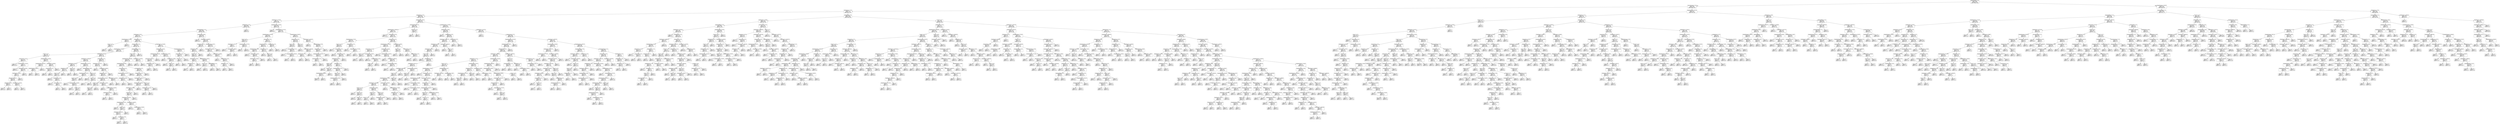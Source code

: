 digraph Tree {
node [shape=box] ;
0 [label="PaymentMethod <= 0.5\ngini = 0.393\nsamples = 5282\nvalue = [3864, 1418]"] ;
1 [label="DeviceProtection <= 0.5\ngini = 0.49\nsamples = 2915\nvalue = [1664, 1251]"] ;
0 -> 1 [labeldistance=2.5, labelangle=45, headlabel="True"] ;
2 [label="MultipleLines <= 10.5\ngini = 0.5\nsamples = 1978\nvalue = [961, 1017]"] ;
1 -> 2 ;
3 [label="OnlineBackup <= 0.5\ngini = 0.462\nsamples = 929\nvalue = [337, 592]"] ;
2 -> 3 ;
4 [label="TotalCharges <= 212.65\ngini = 0.5\nsamples = 358\nvalue = [178, 180]"] ;
3 -> 4 ;
5 [label="MultipleLines <= 6.5\ngini = 0.488\nsamples = 253\nvalue = [107, 146]"] ;
4 -> 5 ;
6 [label="StreamingMovies <= 1.0\ngini = 0.484\nsamples = 248\nvalue = [102, 146]"] ;
5 -> 6 ;
7 [label="TotalCharges <= 24.5\ngini = 0.472\nsamples = 212\nvalue = [81, 131]"] ;
6 -> 7 ;
8 [label="MonthlyCharges <= 24.325\ngini = 0.32\nsamples = 5\nvalue = [4, 1]"] ;
7 -> 8 ;
9 [label="tenure <= 2.5\ngini = 0.5\nsamples = 2\nvalue = [1, 1]"] ;
8 -> 9 ;
10 [label="gini = 0.0\nsamples = 1\nvalue = [0, 1]"] ;
9 -> 10 ;
11 [label="gini = 0.0\nsamples = 1\nvalue = [1, 0]"] ;
9 -> 11 ;
12 [label="gini = 0.0\nsamples = 3\nvalue = [3, 0]"] ;
8 -> 12 ;
13 [label="TechSupport <= 1.0\ngini = 0.467\nsamples = 207\nvalue = [77, 130]"] ;
7 -> 13 ;
14 [label="OnlineSecurity <= 0.5\ngini = 0.452\nsamples = 174\nvalue = [60, 114]"] ;
13 -> 14 ;
15 [label="MonthlyCharges <= 44.85\ngini = 0.48\nsamples = 105\nvalue = [42, 63]"] ;
14 -> 15 ;
16 [label="tenure <= 2.5\ngini = 0.48\nsamples = 35\nvalue = [21, 14]"] ;
15 -> 16 ;
17 [label="SeniorCitizen <= 0.5\ngini = 0.413\nsamples = 24\nvalue = [17, 7]"] ;
16 -> 17 ;
18 [label="gini = 0.0\nsamples = 10\nvalue = [10, 0]"] ;
17 -> 18 ;
19 [label="MonthlyCharges <= 43.575\ngini = 0.5\nsamples = 14\nvalue = [7, 7]"] ;
17 -> 19 ;
20 [label="gini = 0.0\nsamples = 2\nvalue = [0, 2]"] ;
19 -> 20 ;
21 [label="TotalCharges <= 134.95\ngini = 0.486\nsamples = 12\nvalue = [7, 5]"] ;
19 -> 21 ;
22 [label="TotalCharges <= 91.35\ngini = 0.5\nsamples = 10\nvalue = [5, 5]"] ;
21 -> 22 ;
23 [label="PhoneService <= 0.5\ngini = 0.469\nsamples = 8\nvalue = [5, 3]"] ;
22 -> 23 ;
24 [label="Dependents <= 0.5\ngini = 0.32\nsamples = 5\nvalue = [4, 1]"] ;
23 -> 24 ;
25 [label="gini = 0.0\nsamples = 4\nvalue = [4, 0]"] ;
24 -> 25 ;
26 [label="gini = 0.0\nsamples = 1\nvalue = [0, 1]"] ;
24 -> 26 ;
27 [label="TotalCharges <= 67.225\ngini = 0.444\nsamples = 3\nvalue = [1, 2]"] ;
23 -> 27 ;
28 [label="gini = 0.0\nsamples = 2\nvalue = [0, 2]"] ;
27 -> 28 ;
29 [label="gini = 0.0\nsamples = 1\nvalue = [1, 0]"] ;
27 -> 29 ;
30 [label="gini = 0.0\nsamples = 2\nvalue = [0, 2]"] ;
22 -> 30 ;
31 [label="gini = 0.0\nsamples = 2\nvalue = [2, 0]"] ;
21 -> 31 ;
32 [label="MonthlyCharges <= 44.425\ngini = 0.463\nsamples = 11\nvalue = [4, 7]"] ;
16 -> 32 ;
33 [label="MonthlyCharges <= 44.075\ngini = 0.278\nsamples = 6\nvalue = [1, 5]"] ;
32 -> 33 ;
34 [label="MonthlyCharges <= 43.975\ngini = 0.5\nsamples = 2\nvalue = [1, 1]"] ;
33 -> 34 ;
35 [label="gini = 0.0\nsamples = 1\nvalue = [0, 1]"] ;
34 -> 35 ;
36 [label="gini = 0.0\nsamples = 1\nvalue = [1, 0]"] ;
34 -> 36 ;
37 [label="gini = 0.0\nsamples = 4\nvalue = [0, 4]"] ;
33 -> 37 ;
38 [label="TotalCharges <= 59.825\ngini = 0.48\nsamples = 5\nvalue = [3, 2]"] ;
32 -> 38 ;
39 [label="SeniorCitizen <= 0.5\ngini = 0.375\nsamples = 4\nvalue = [3, 1]"] ;
38 -> 39 ;
40 [label="gini = 0.0\nsamples = 3\nvalue = [3, 0]"] ;
39 -> 40 ;
41 [label="gini = 0.0\nsamples = 1\nvalue = [0, 1]"] ;
39 -> 41 ;
42 [label="gini = 0.0\nsamples = 1\nvalue = [0, 1]"] ;
38 -> 42 ;
43 [label="TotalCharges <= 61.0\ngini = 0.42\nsamples = 70\nvalue = [21, 49]"] ;
15 -> 43 ;
44 [label="TotalCharges <= 45.625\ngini = 0.331\nsamples = 43\nvalue = [9, 34]"] ;
43 -> 44 ;
45 [label="TotalCharges <= 45.35\ngini = 0.43\nsamples = 16\nvalue = [5, 11]"] ;
44 -> 45 ;
46 [label="Dependents <= 0.5\ngini = 0.278\nsamples = 12\nvalue = [2, 10]"] ;
45 -> 46 ;
47 [label="tenure <= 2.5\ngini = 0.165\nsamples = 11\nvalue = [1, 10]"] ;
46 -> 47 ;
48 [label="gini = 0.0\nsamples = 6\nvalue = [0, 6]"] ;
47 -> 48 ;
49 [label="TotalCharges <= 45.2\ngini = 0.32\nsamples = 5\nvalue = [1, 4]"] ;
47 -> 49 ;
50 [label="gini = 0.0\nsamples = 3\nvalue = [0, 3]"] ;
49 -> 50 ;
51 [label="SeniorCitizen <= 0.5\ngini = 0.5\nsamples = 2\nvalue = [1, 1]"] ;
49 -> 51 ;
52 [label="gini = 0.0\nsamples = 1\nvalue = [1, 0]"] ;
51 -> 52 ;
53 [label="gini = 0.0\nsamples = 1\nvalue = [0, 1]"] ;
51 -> 53 ;
54 [label="gini = 0.0\nsamples = 1\nvalue = [1, 0]"] ;
46 -> 54 ;
55 [label="tenure <= 2.5\ngini = 0.375\nsamples = 4\nvalue = [3, 1]"] ;
45 -> 55 ;
56 [label="gini = 0.0\nsamples = 1\nvalue = [0, 1]"] ;
55 -> 56 ;
57 [label="gini = 0.0\nsamples = 3\nvalue = [3, 0]"] ;
55 -> 57 ;
58 [label="MonthlyCharges <= 45.775\ngini = 0.252\nsamples = 27\nvalue = [4, 23]"] ;
44 -> 58 ;
59 [label="gini = 0.0\nsamples = 5\nvalue = [0, 5]"] ;
58 -> 59 ;
60 [label="MonthlyCharges <= 50.0\ngini = 0.298\nsamples = 22\nvalue = [4, 18]"] ;
58 -> 60 ;
61 [label="MonthlyCharges <= 49.75\ngini = 0.42\nsamples = 10\nvalue = [3, 7]"] ;
60 -> 61 ;
62 [label="gender <= 0.5\ngini = 0.346\nsamples = 9\nvalue = [2, 7]"] ;
61 -> 62 ;
63 [label="gini = 0.0\nsamples = 3\nvalue = [0, 3]"] ;
62 -> 63 ;
64 [label="MonthlyCharges <= 45.825\ngini = 0.444\nsamples = 6\nvalue = [2, 4]"] ;
62 -> 64 ;
65 [label="gini = 0.0\nsamples = 1\nvalue = [1, 0]"] ;
64 -> 65 ;
66 [label="Partner <= 0.5\ngini = 0.32\nsamples = 5\nvalue = [1, 4]"] ;
64 -> 66 ;
67 [label="gini = 0.0\nsamples = 4\nvalue = [0, 4]"] ;
66 -> 67 ;
68 [label="gini = 0.0\nsamples = 1\nvalue = [1, 0]"] ;
66 -> 68 ;
69 [label="gini = 0.0\nsamples = 1\nvalue = [1, 0]"] ;
61 -> 69 ;
70 [label="Contract <= 1.0\ngini = 0.153\nsamples = 12\nvalue = [1, 11]"] ;
60 -> 70 ;
71 [label="gini = 0.0\nsamples = 8\nvalue = [0, 8]"] ;
70 -> 71 ;
72 [label="tenure <= 2.5\ngini = 0.375\nsamples = 4\nvalue = [1, 3]"] ;
70 -> 72 ;
73 [label="gini = 0.0\nsamples = 1\nvalue = [1, 0]"] ;
72 -> 73 ;
74 [label="gini = 0.0\nsamples = 3\nvalue = [0, 3]"] ;
72 -> 74 ;
75 [label="StreamingTV <= 1.0\ngini = 0.494\nsamples = 27\nvalue = [12, 15]"] ;
43 -> 75 ;
76 [label="TotalCharges <= 77.275\ngini = 0.469\nsamples = 24\nvalue = [9, 15]"] ;
75 -> 76 ;
77 [label="gini = 0.0\nsamples = 2\nvalue = [2, 0]"] ;
76 -> 77 ;
78 [label="TotalCharges <= 198.35\ngini = 0.434\nsamples = 22\nvalue = [7, 15]"] ;
76 -> 78 ;
79 [label="Dependents <= 0.5\ngini = 0.408\nsamples = 21\nvalue = [6, 15]"] ;
78 -> 79 ;
80 [label="MonthlyCharges <= 46.325\ngini = 0.346\nsamples = 18\nvalue = [4, 14]"] ;
79 -> 80 ;
81 [label="gender <= 0.5\ngini = 0.165\nsamples = 11\nvalue = [1, 10]"] ;
80 -> 81 ;
82 [label="tenure <= 2.5\ngini = 0.444\nsamples = 3\nvalue = [1, 2]"] ;
81 -> 82 ;
83 [label="gini = 0.0\nsamples = 1\nvalue = [1, 0]"] ;
82 -> 83 ;
84 [label="gini = 0.0\nsamples = 2\nvalue = [0, 2]"] ;
82 -> 84 ;
85 [label="gini = 0.0\nsamples = 8\nvalue = [0, 8]"] ;
81 -> 85 ;
86 [label="TotalCharges <= 133.9\ngini = 0.49\nsamples = 7\nvalue = [3, 4]"] ;
80 -> 86 ;
87 [label="gini = 0.0\nsamples = 2\nvalue = [2, 0]"] ;
86 -> 87 ;
88 [label="MonthlyCharges <= 54.675\ngini = 0.32\nsamples = 5\nvalue = [1, 4]"] ;
86 -> 88 ;
89 [label="TotalCharges <= 192.2\ngini = 0.5\nsamples = 2\nvalue = [1, 1]"] ;
88 -> 89 ;
90 [label="gini = 0.0\nsamples = 1\nvalue = [1, 0]"] ;
89 -> 90 ;
91 [label="gini = 0.0\nsamples = 1\nvalue = [0, 1]"] ;
89 -> 91 ;
92 [label="gini = 0.0\nsamples = 3\nvalue = [0, 3]"] ;
88 -> 92 ;
93 [label="TotalCharges <= 132.25\ngini = 0.444\nsamples = 3\nvalue = [2, 1]"] ;
79 -> 93 ;
94 [label="gini = 0.0\nsamples = 2\nvalue = [2, 0]"] ;
93 -> 94 ;
95 [label="gini = 0.0\nsamples = 1\nvalue = [0, 1]"] ;
93 -> 95 ;
96 [label="gini = 0.0\nsamples = 1\nvalue = [1, 0]"] ;
78 -> 96 ;
97 [label="gini = 0.0\nsamples = 3\nvalue = [3, 0]"] ;
75 -> 97 ;
98 [label="PaperlessBilling <= 1.0\ngini = 0.386\nsamples = 69\nvalue = [18, 51]"] ;
14 -> 98 ;
99 [label="Partner <= 0.5\ngini = 0.44\nsamples = 55\nvalue = [18, 37]"] ;
98 -> 99 ;
100 [label="MonthlyCharges <= 50.425\ngini = 0.482\nsamples = 42\nvalue = [17, 25]"] ;
99 -> 100 ;
101 [label="MonthlyCharges <= 24.85\ngini = 0.494\nsamples = 38\nvalue = [17, 21]"] ;
100 -> 101 ;
102 [label="SeniorCitizen <= 0.5\ngini = 0.397\nsamples = 11\nvalue = [3, 8]"] ;
101 -> 102 ;
103 [label="MonthlyCharges <= 24.725\ngini = 0.49\nsamples = 7\nvalue = [3, 4]"] ;
102 -> 103 ;
104 [label="TotalCharges <= 24.65\ngini = 0.375\nsamples = 4\nvalue = [3, 1]"] ;
103 -> 104 ;
105 [label="gini = 0.0\nsamples = 1\nvalue = [0, 1]"] ;
104 -> 105 ;
106 [label="gini = 0.0\nsamples = 3\nvalue = [3, 0]"] ;
104 -> 106 ;
107 [label="gini = 0.0\nsamples = 3\nvalue = [0, 3]"] ;
103 -> 107 ;
108 [label="gini = 0.0\nsamples = 4\nvalue = [0, 4]"] ;
102 -> 108 ;
109 [label="StreamingTV <= 1.0\ngini = 0.499\nsamples = 27\nvalue = [14, 13]"] ;
101 -> 109 ;
110 [label="PhoneService <= 0.5\ngini = 0.493\nsamples = 25\nvalue = [14, 11]"] ;
109 -> 110 ;
111 [label="TotalCharges <= 100.175\ngini = 0.499\nsamples = 23\nvalue = [12, 11]"] ;
110 -> 111 ;
112 [label="TotalCharges <= 68.575\ngini = 0.484\nsamples = 17\nvalue = [10, 7]"] ;
111 -> 112 ;
113 [label="TotalCharges <= 53.225\ngini = 0.5\nsamples = 14\nvalue = [7, 7]"] ;
112 -> 113 ;
114 [label="Contract <= 1.0\ngini = 0.486\nsamples = 12\nvalue = [7, 5]"] ;
113 -> 114 ;
115 [label="TotalCharges <= 25.225\ngini = 0.463\nsamples = 11\nvalue = [7, 4]"] ;
114 -> 115 ;
116 [label="MonthlyCharges <= 25.0\ngini = 0.48\nsamples = 5\nvalue = [2, 3]"] ;
115 -> 116 ;
117 [label="gini = 0.0\nsamples = 1\nvalue = [1, 0]"] ;
116 -> 117 ;
118 [label="gender <= 0.5\ngini = 0.375\nsamples = 4\nvalue = [1, 3]"] ;
116 -> 118 ;
119 [label="TotalCharges <= 25.125\ngini = 0.444\nsamples = 3\nvalue = [1, 2]"] ;
118 -> 119 ;
120 [label="gini = 0.0\nsamples = 1\nvalue = [0, 1]"] ;
119 -> 120 ;
121 [label="SeniorCitizen <= 0.5\ngini = 0.5\nsamples = 2\nvalue = [1, 1]"] ;
119 -> 121 ;
122 [label="gini = 0.0\nsamples = 1\nvalue = [0, 1]"] ;
121 -> 122 ;
123 [label="gini = 0.0\nsamples = 1\nvalue = [1, 0]"] ;
121 -> 123 ;
124 [label="gini = 0.0\nsamples = 1\nvalue = [0, 1]"] ;
118 -> 124 ;
125 [label="TotalCharges <= 49.875\ngini = 0.278\nsamples = 6\nvalue = [5, 1]"] ;
115 -> 125 ;
126 [label="gini = 0.0\nsamples = 4\nvalue = [4, 0]"] ;
125 -> 126 ;
127 [label="MonthlyCharges <= 50.025\ngini = 0.5\nsamples = 2\nvalue = [1, 1]"] ;
125 -> 127 ;
128 [label="gini = 0.0\nsamples = 1\nvalue = [0, 1]"] ;
127 -> 128 ;
129 [label="gini = 0.0\nsamples = 1\nvalue = [1, 0]"] ;
127 -> 129 ;
130 [label="gini = 0.0\nsamples = 1\nvalue = [0, 1]"] ;
114 -> 130 ;
131 [label="gini = 0.0\nsamples = 2\nvalue = [0, 2]"] ;
113 -> 131 ;
132 [label="gini = 0.0\nsamples = 3\nvalue = [3, 0]"] ;
112 -> 132 ;
133 [label="tenure <= 1.5\ngini = 0.444\nsamples = 6\nvalue = [2, 4]"] ;
111 -> 133 ;
134 [label="TotalCharges <= 111.45\ngini = 0.444\nsamples = 3\nvalue = [2, 1]"] ;
133 -> 134 ;
135 [label="gini = 0.0\nsamples = 1\nvalue = [0, 1]"] ;
134 -> 135 ;
136 [label="gini = 0.0\nsamples = 2\nvalue = [2, 0]"] ;
134 -> 136 ;
137 [label="gini = 0.0\nsamples = 3\nvalue = [0, 3]"] ;
133 -> 137 ;
138 [label="gini = 0.0\nsamples = 2\nvalue = [2, 0]"] ;
110 -> 138 ;
139 [label="gini = 0.0\nsamples = 2\nvalue = [0, 2]"] ;
109 -> 139 ;
140 [label="gini = 0.0\nsamples = 4\nvalue = [0, 4]"] ;
100 -> 140 ;
141 [label="TotalCharges <= 110.375\ngini = 0.142\nsamples = 13\nvalue = [1, 12]"] ;
99 -> 141 ;
142 [label="gini = 0.0\nsamples = 12\nvalue = [0, 12]"] ;
141 -> 142 ;
143 [label="gini = 0.0\nsamples = 1\nvalue = [1, 0]"] ;
141 -> 143 ;
144 [label="gini = 0.0\nsamples = 14\nvalue = [0, 14]"] ;
98 -> 144 ;
145 [label="TotalCharges <= 114.425\ngini = 0.5\nsamples = 33\nvalue = [17, 16]"] ;
13 -> 145 ;
146 [label="TotalCharges <= 52.55\ngini = 0.469\nsamples = 24\nvalue = [15, 9]"] ;
145 -> 146 ;
147 [label="MonthlyCharges <= 50.35\ngini = 0.486\nsamples = 12\nvalue = [5, 7]"] ;
146 -> 147 ;
148 [label="InternetService <= 0.5\ngini = 0.469\nsamples = 8\nvalue = [5, 3]"] ;
147 -> 148 ;
149 [label="TotalCharges <= 29.9\ngini = 0.375\nsamples = 4\nvalue = [1, 3]"] ;
148 -> 149 ;
150 [label="gini = 0.0\nsamples = 1\nvalue = [1, 0]"] ;
149 -> 150 ;
151 [label="gini = 0.0\nsamples = 3\nvalue = [0, 3]"] ;
149 -> 151 ;
152 [label="gini = 0.0\nsamples = 4\nvalue = [4, 0]"] ;
148 -> 152 ;
153 [label="gini = 0.0\nsamples = 4\nvalue = [0, 4]"] ;
147 -> 153 ;
154 [label="MonthlyCharges <= 29.7\ngini = 0.278\nsamples = 12\nvalue = [10, 2]"] ;
146 -> 154 ;
155 [label="gini = 0.0\nsamples = 1\nvalue = [0, 1]"] ;
154 -> 155 ;
156 [label="TotalCharges <= 108.9\ngini = 0.165\nsamples = 11\nvalue = [10, 1]"] ;
154 -> 156 ;
157 [label="gini = 0.0\nsamples = 9\nvalue = [9, 0]"] ;
156 -> 157 ;
158 [label="gender <= 0.5\ngini = 0.5\nsamples = 2\nvalue = [1, 1]"] ;
156 -> 158 ;
159 [label="gini = 0.0\nsamples = 1\nvalue = [1, 0]"] ;
158 -> 159 ;
160 [label="gini = 0.0\nsamples = 1\nvalue = [0, 1]"] ;
158 -> 160 ;
161 [label="MonthlyCharges <= 56.35\ngini = 0.346\nsamples = 9\nvalue = [2, 7]"] ;
145 -> 161 ;
162 [label="SeniorCitizen <= 0.5\ngini = 0.219\nsamples = 8\nvalue = [1, 7]"] ;
161 -> 162 ;
163 [label="Partner <= 0.5\ngini = 0.5\nsamples = 2\nvalue = [1, 1]"] ;
162 -> 163 ;
164 [label="gini = 0.0\nsamples = 1\nvalue = [1, 0]"] ;
163 -> 164 ;
165 [label="gini = 0.0\nsamples = 1\nvalue = [0, 1]"] ;
163 -> 165 ;
166 [label="gini = 0.0\nsamples = 6\nvalue = [0, 6]"] ;
162 -> 166 ;
167 [label="gini = 0.0\nsamples = 1\nvalue = [1, 0]"] ;
161 -> 167 ;
168 [label="TotalCharges <= 38.0\ngini = 0.486\nsamples = 36\nvalue = [21, 15]"] ;
6 -> 168 ;
169 [label="gini = 0.0\nsamples = 3\nvalue = [3, 0]"] ;
168 -> 169 ;
170 [label="TotalCharges <= 108.975\ngini = 0.496\nsamples = 33\nvalue = [18, 15]"] ;
168 -> 170 ;
171 [label="StreamingTV <= 1.0\ngini = 0.488\nsamples = 19\nvalue = [8, 11]"] ;
170 -> 171 ;
172 [label="TechSupport <= 1.0\ngini = 0.457\nsamples = 17\nvalue = [6, 11]"] ;
171 -> 172 ;
173 [label="gender <= 0.5\ngini = 0.49\nsamples = 14\nvalue = [6, 8]"] ;
172 -> 173 ;
174 [label="TotalCharges <= 50.35\ngini = 0.32\nsamples = 5\nvalue = [1, 4]"] ;
173 -> 174 ;
175 [label="Dependents <= 0.5\ngini = 0.5\nsamples = 2\nvalue = [1, 1]"] ;
174 -> 175 ;
176 [label="gini = 0.0\nsamples = 1\nvalue = [1, 0]"] ;
175 -> 176 ;
177 [label="gini = 0.0\nsamples = 1\nvalue = [0, 1]"] ;
175 -> 177 ;
178 [label="gini = 0.0\nsamples = 3\nvalue = [0, 3]"] ;
174 -> 178 ;
179 [label="MonthlyCharges <= 49.15\ngini = 0.494\nsamples = 9\nvalue = [5, 4]"] ;
173 -> 179 ;
180 [label="tenure <= 0.5\ngini = 0.32\nsamples = 5\nvalue = [4, 1]"] ;
179 -> 180 ;
181 [label="gini = 0.0\nsamples = 1\nvalue = [0, 1]"] ;
180 -> 181 ;
182 [label="gini = 0.0\nsamples = 4\nvalue = [4, 0]"] ;
180 -> 182 ;
183 [label="PaperlessBilling <= 1.0\ngini = 0.375\nsamples = 4\nvalue = [1, 3]"] ;
179 -> 183 ;
184 [label="gini = 0.0\nsamples = 3\nvalue = [0, 3]"] ;
183 -> 184 ;
185 [label="gini = 0.0\nsamples = 1\nvalue = [1, 0]"] ;
183 -> 185 ;
186 [label="gini = 0.0\nsamples = 3\nvalue = [0, 3]"] ;
172 -> 186 ;
187 [label="gini = 0.0\nsamples = 2\nvalue = [2, 0]"] ;
171 -> 187 ;
188 [label="MonthlyCharges <= 67.3\ngini = 0.408\nsamples = 14\nvalue = [10, 4]"] ;
170 -> 188 ;
189 [label="TotalCharges <= 153.975\ngini = 0.278\nsamples = 12\nvalue = [10, 2]"] ;
188 -> 189 ;
190 [label="gini = 0.0\nsamples = 5\nvalue = [5, 0]"] ;
189 -> 190 ;
191 [label="TotalCharges <= 159.05\ngini = 0.408\nsamples = 7\nvalue = [5, 2]"] ;
189 -> 191 ;
192 [label="gini = 0.0\nsamples = 1\nvalue = [0, 1]"] ;
191 -> 192 ;
193 [label="OnlineSecurity <= 0.5\ngini = 0.278\nsamples = 6\nvalue = [5, 1]"] ;
191 -> 193 ;
194 [label="Dependents <= 0.5\ngini = 0.5\nsamples = 2\nvalue = [1, 1]"] ;
193 -> 194 ;
195 [label="gini = 0.0\nsamples = 1\nvalue = [1, 0]"] ;
194 -> 195 ;
196 [label="gini = 0.0\nsamples = 1\nvalue = [0, 1]"] ;
194 -> 196 ;
197 [label="gini = 0.0\nsamples = 4\nvalue = [4, 0]"] ;
193 -> 197 ;
198 [label="gini = 0.0\nsamples = 2\nvalue = [0, 2]"] ;
188 -> 198 ;
199 [label="gini = 0.0\nsamples = 5\nvalue = [5, 0]"] ;
5 -> 199 ;
200 [label="MonthlyCharges <= 34.225\ngini = 0.438\nsamples = 105\nvalue = [71, 34]"] ;
4 -> 200 ;
201 [label="gini = 0.0\nsamples = 4\nvalue = [0, 4]"] ;
200 -> 201 ;
202 [label="MonthlyCharges <= 51.125\ngini = 0.418\nsamples = 101\nvalue = [71, 30]"] ;
200 -> 202 ;
203 [label="MonthlyCharges <= 44.725\ngini = 0.485\nsamples = 46\nvalue = [27, 19]"] ;
202 -> 203 ;
204 [label="tenure <= 0.5\ngini = 0.337\nsamples = 14\nvalue = [11, 3]"] ;
203 -> 204 ;
205 [label="TotalCharges <= 311.7\ngini = 0.5\nsamples = 4\nvalue = [2, 2]"] ;
204 -> 205 ;
206 [label="gini = 0.0\nsamples = 1\nvalue = [0, 1]"] ;
205 -> 206 ;
207 [label="TotalCharges <= 386.25\ngini = 0.444\nsamples = 3\nvalue = [2, 1]"] ;
205 -> 207 ;
208 [label="gini = 0.0\nsamples = 2\nvalue = [2, 0]"] ;
207 -> 208 ;
209 [label="gini = 0.0\nsamples = 1\nvalue = [0, 1]"] ;
207 -> 209 ;
210 [label="MonthlyCharges <= 37.725\ngini = 0.18\nsamples = 10\nvalue = [9, 1]"] ;
204 -> 210 ;
211 [label="gini = 0.0\nsamples = 1\nvalue = [0, 1]"] ;
210 -> 211 ;
212 [label="gini = 0.0\nsamples = 9\nvalue = [9, 0]"] ;
210 -> 212 ;
213 [label="PhoneService <= 0.5\ngini = 0.5\nsamples = 32\nvalue = [16, 16]"] ;
203 -> 213 ;
214 [label="SeniorCitizen <= 0.5\ngini = 0.476\nsamples = 23\nvalue = [9, 14]"] ;
213 -> 214 ;
215 [label="MonthlyCharges <= 45.1\ngini = 0.463\nsamples = 11\nvalue = [7, 4]"] ;
214 -> 215 ;
216 [label="gini = 0.0\nsamples = 2\nvalue = [0, 2]"] ;
215 -> 216 ;
217 [label="TotalCharges <= 241.0\ngini = 0.346\nsamples = 9\nvalue = [7, 2]"] ;
215 -> 217 ;
218 [label="TotalCharges <= 218.95\ngini = 0.5\nsamples = 4\nvalue = [2, 2]"] ;
217 -> 218 ;
219 [label="gini = 0.0\nsamples = 2\nvalue = [2, 0]"] ;
218 -> 219 ;
220 [label="gini = 0.0\nsamples = 2\nvalue = [0, 2]"] ;
218 -> 220 ;
221 [label="gini = 0.0\nsamples = 5\nvalue = [5, 0]"] ;
217 -> 221 ;
222 [label="TechSupport <= 1.0\ngini = 0.278\nsamples = 12\nvalue = [2, 10]"] ;
214 -> 222 ;
223 [label="gini = 0.0\nsamples = 9\nvalue = [0, 9]"] ;
222 -> 223 ;
224 [label="tenure <= 2.0\ngini = 0.444\nsamples = 3\nvalue = [2, 1]"] ;
222 -> 224 ;
225 [label="gini = 0.0\nsamples = 2\nvalue = [2, 0]"] ;
224 -> 225 ;
226 [label="gini = 0.0\nsamples = 1\nvalue = [0, 1]"] ;
224 -> 226 ;
227 [label="StreamingTV <= 1.0\ngini = 0.346\nsamples = 9\nvalue = [7, 2]"] ;
213 -> 227 ;
228 [label="gini = 0.0\nsamples = 7\nvalue = [7, 0]"] ;
227 -> 228 ;
229 [label="gini = 0.0\nsamples = 2\nvalue = [0, 2]"] ;
227 -> 229 ;
230 [label="MonthlyCharges <= 68.225\ngini = 0.32\nsamples = 55\nvalue = [44, 11]"] ;
202 -> 230 ;
231 [label="PhoneService <= 0.5\ngini = 0.236\nsamples = 44\nvalue = [38, 6]"] ;
230 -> 231 ;
232 [label="tenure <= 2.5\ngini = 0.062\nsamples = 31\nvalue = [30, 1]"] ;
231 -> 232 ;
233 [label="gini = 0.0\nsamples = 20\nvalue = [20, 0]"] ;
232 -> 233 ;
234 [label="StreamingMovies <= 1.0\ngini = 0.165\nsamples = 11\nvalue = [10, 1]"] ;
232 -> 234 ;
235 [label="gini = 0.0\nsamples = 7\nvalue = [7, 0]"] ;
234 -> 235 ;
236 [label="MonthlyCharges <= 60.225\ngini = 0.375\nsamples = 4\nvalue = [3, 1]"] ;
234 -> 236 ;
237 [label="gini = 0.0\nsamples = 1\nvalue = [0, 1]"] ;
236 -> 237 ;
238 [label="gini = 0.0\nsamples = 3\nvalue = [3, 0]"] ;
236 -> 238 ;
239 [label="tenure <= 1.5\ngini = 0.473\nsamples = 13\nvalue = [8, 5]"] ;
231 -> 239 ;
240 [label="gini = 0.0\nsamples = 2\nvalue = [0, 2]"] ;
239 -> 240 ;
241 [label="TotalCharges <= 462.425\ngini = 0.397\nsamples = 11\nvalue = [8, 3]"] ;
239 -> 241 ;
242 [label="OnlineSecurity <= 1.0\ngini = 0.5\nsamples = 6\nvalue = [3, 3]"] ;
241 -> 242 ;
243 [label="gini = 0.0\nsamples = 3\nvalue = [0, 3]"] ;
242 -> 243 ;
244 [label="gini = 0.0\nsamples = 3\nvalue = [3, 0]"] ;
242 -> 244 ;
245 [label="gini = 0.0\nsamples = 5\nvalue = [5, 0]"] ;
241 -> 245 ;
246 [label="TotalCharges <= 252.675\ngini = 0.496\nsamples = 11\nvalue = [6, 5]"] ;
230 -> 246 ;
247 [label="gini = 0.0\nsamples = 3\nvalue = [3, 0]"] ;
246 -> 247 ;
248 [label="MonthlyCharges <= 74.9\ngini = 0.469\nsamples = 8\nvalue = [3, 5]"] ;
246 -> 248 ;
249 [label="Dependents <= 0.5\ngini = 0.408\nsamples = 7\nvalue = [2, 5]"] ;
248 -> 249 ;
250 [label="MonthlyCharges <= 69.725\ngini = 0.278\nsamples = 6\nvalue = [1, 5]"] ;
249 -> 250 ;
251 [label="StreamingMovies <= 1.0\ngini = 0.5\nsamples = 2\nvalue = [1, 1]"] ;
250 -> 251 ;
252 [label="gini = 0.0\nsamples = 1\nvalue = [0, 1]"] ;
251 -> 252 ;
253 [label="gini = 0.0\nsamples = 1\nvalue = [1, 0]"] ;
251 -> 253 ;
254 [label="gini = 0.0\nsamples = 4\nvalue = [0, 4]"] ;
250 -> 254 ;
255 [label="gini = 0.0\nsamples = 1\nvalue = [1, 0]"] ;
249 -> 255 ;
256 [label="gini = 0.0\nsamples = 1\nvalue = [1, 0]"] ;
248 -> 256 ;
257 [label="TotalCharges <= 95.75\ngini = 0.402\nsamples = 571\nvalue = [159, 412]"] ;
3 -> 257 ;
258 [label="StreamingMovies <= 1.0\ngini = 0.245\nsamples = 161\nvalue = [23, 138]"] ;
257 -> 258 ;
259 [label="MonthlyCharges <= 69.875\ngini = 0.23\nsamples = 158\nvalue = [21, 137]"] ;
258 -> 259 ;
260 [label="gini = 0.0\nsamples = 31\nvalue = [0, 31]"] ;
259 -> 260 ;
261 [label="TotalCharges <= 72.8\ngini = 0.276\nsamples = 127\nvalue = [21, 106]"] ;
259 -> 261 ;
262 [label="MonthlyCharges <= 71.05\ngini = 0.418\nsamples = 37\nvalue = [11, 26]"] ;
261 -> 262 ;
263 [label="tenure <= 1.5\ngini = 0.367\nsamples = 33\nvalue = [8, 25]"] ;
262 -> 263 ;
264 [label="gini = 0.0\nsamples = 1\nvalue = [1, 0]"] ;
263 -> 264 ;
265 [label="SeniorCitizen <= 0.5\ngini = 0.342\nsamples = 32\nvalue = [7, 25]"] ;
263 -> 265 ;
266 [label="gini = 0.0\nsamples = 6\nvalue = [0, 6]"] ;
265 -> 266 ;
267 [label="PhoneService <= 0.5\ngini = 0.393\nsamples = 26\nvalue = [7, 19]"] ;
265 -> 267 ;
268 [label="TotalCharges <= 70.2\ngini = 0.444\nsamples = 21\nvalue = [7, 14]"] ;
267 -> 268 ;
269 [label="gender <= 0.5\ngini = 0.298\nsamples = 11\nvalue = [2, 9]"] ;
268 -> 269 ;
270 [label="gini = 0.0\nsamples = 6\nvalue = [0, 6]"] ;
269 -> 270 ;
271 [label="Partner <= 0.5\ngini = 0.48\nsamples = 5\nvalue = [2, 3]"] ;
269 -> 271 ;
272 [label="MonthlyCharges <= 69.975\ngini = 0.375\nsamples = 4\nvalue = [1, 3]"] ;
271 -> 272 ;
273 [label="gini = 0.444\nsamples = 3\nvalue = [1, 2]"] ;
272 -> 273 ;
274 [label="gini = 0.0\nsamples = 1\nvalue = [0, 1]"] ;
272 -> 274 ;
275 [label="gini = 0.0\nsamples = 1\nvalue = [1, 0]"] ;
271 -> 275 ;
276 [label="Dependents <= 0.5\ngini = 0.5\nsamples = 10\nvalue = [5, 5]"] ;
268 -> 276 ;
277 [label="MonthlyCharges <= 70.75\ngini = 0.469\nsamples = 8\nvalue = [5, 3]"] ;
276 -> 277 ;
278 [label="tenure <= 2.5\ngini = 0.278\nsamples = 6\nvalue = [5, 1]"] ;
277 -> 278 ;
279 [label="MonthlyCharges <= 70.475\ngini = 0.444\nsamples = 3\nvalue = [2, 1]"] ;
278 -> 279 ;
280 [label="gini = 0.0\nsamples = 2\nvalue = [2, 0]"] ;
279 -> 280 ;
281 [label="gini = 0.0\nsamples = 1\nvalue = [0, 1]"] ;
279 -> 281 ;
282 [label="gini = 0.0\nsamples = 3\nvalue = [3, 0]"] ;
278 -> 282 ;
283 [label="gini = 0.0\nsamples = 2\nvalue = [0, 2]"] ;
277 -> 283 ;
284 [label="gini = 0.0\nsamples = 2\nvalue = [0, 2]"] ;
276 -> 284 ;
285 [label="gini = 0.0\nsamples = 5\nvalue = [0, 5]"] ;
267 -> 285 ;
286 [label="TotalCharges <= 71.3\ngini = 0.375\nsamples = 4\nvalue = [3, 1]"] ;
262 -> 286 ;
287 [label="gini = 0.0\nsamples = 2\nvalue = [2, 0]"] ;
286 -> 287 ;
288 [label="MonthlyCharges <= 71.725\ngini = 0.5\nsamples = 2\nvalue = [1, 1]"] ;
286 -> 288 ;
289 [label="gini = 0.0\nsamples = 1\nvalue = [0, 1]"] ;
288 -> 289 ;
290 [label="gini = 0.0\nsamples = 1\nvalue = [1, 0]"] ;
288 -> 290 ;
291 [label="PhoneService <= 0.5\ngini = 0.198\nsamples = 90\nvalue = [10, 80]"] ;
261 -> 291 ;
292 [label="MonthlyCharges <= 75.675\ngini = 0.145\nsamples = 76\nvalue = [6, 70]"] ;
291 -> 292 ;
293 [label="SeniorCitizen <= 0.5\ngini = 0.278\nsamples = 24\nvalue = [4, 20]"] ;
292 -> 293 ;
294 [label="tenure <= 0.5\ngini = 0.375\nsamples = 4\nvalue = [3, 1]"] ;
293 -> 294 ;
295 [label="gini = 0.0\nsamples = 1\nvalue = [0, 1]"] ;
294 -> 295 ;
296 [label="gini = 0.0\nsamples = 3\nvalue = [3, 0]"] ;
294 -> 296 ;
297 [label="TotalCharges <= 75.075\ngini = 0.095\nsamples = 20\nvalue = [1, 19]"] ;
293 -> 297 ;
298 [label="gini = 0.0\nsamples = 14\nvalue = [0, 14]"] ;
297 -> 298 ;
299 [label="MonthlyCharges <= 75.2\ngini = 0.278\nsamples = 6\nvalue = [1, 5]"] ;
297 -> 299 ;
300 [label="gender <= 0.5\ngini = 0.5\nsamples = 2\nvalue = [1, 1]"] ;
299 -> 300 ;
301 [label="gini = 0.0\nsamples = 1\nvalue = [0, 1]"] ;
300 -> 301 ;
302 [label="gini = 0.0\nsamples = 1\nvalue = [1, 0]"] ;
300 -> 302 ;
303 [label="gini = 0.0\nsamples = 4\nvalue = [0, 4]"] ;
299 -> 303 ;
304 [label="TotalCharges <= 84.45\ngini = 0.074\nsamples = 52\nvalue = [2, 50]"] ;
292 -> 304 ;
305 [label="gini = 0.0\nsamples = 28\nvalue = [0, 28]"] ;
304 -> 305 ;
306 [label="MonthlyCharges <= 84.725\ngini = 0.153\nsamples = 24\nvalue = [2, 22]"] ;
304 -> 306 ;
307 [label="gini = 0.0\nsamples = 1\nvalue = [1, 0]"] ;
306 -> 307 ;
308 [label="TotalCharges <= 89.175\ngini = 0.083\nsamples = 23\nvalue = [1, 22]"] ;
306 -> 308 ;
309 [label="gini = 0.0\nsamples = 12\nvalue = [0, 12]"] ;
308 -> 309 ;
310 [label="MonthlyCharges <= 89.4\ngini = 0.165\nsamples = 11\nvalue = [1, 10]"] ;
308 -> 310 ;
311 [label="gini = 0.0\nsamples = 1\nvalue = [1, 0]"] ;
310 -> 311 ;
312 [label="gini = 0.0\nsamples = 10\nvalue = [0, 10]"] ;
310 -> 312 ;
313 [label="TotalCharges <= 80.55\ngini = 0.408\nsamples = 14\nvalue = [4, 10]"] ;
291 -> 313 ;
314 [label="tenure <= 1.5\ngini = 0.198\nsamples = 9\nvalue = [1, 8]"] ;
313 -> 314 ;
315 [label="gini = 0.0\nsamples = 1\nvalue = [1, 0]"] ;
314 -> 315 ;
316 [label="gini = 0.0\nsamples = 8\nvalue = [0, 8]"] ;
314 -> 316 ;
317 [label="SeniorCitizen <= 0.5\ngini = 0.48\nsamples = 5\nvalue = [3, 2]"] ;
313 -> 317 ;
318 [label="gini = 0.0\nsamples = 1\nvalue = [0, 1]"] ;
317 -> 318 ;
319 [label="OnlineSecurity <= 1.0\ngini = 0.375\nsamples = 4\nvalue = [3, 1]"] ;
317 -> 319 ;
320 [label="gini = 0.0\nsamples = 3\nvalue = [3, 0]"] ;
319 -> 320 ;
321 [label="gini = 0.0\nsamples = 1\nvalue = [0, 1]"] ;
319 -> 321 ;
322 [label="Contract <= 1.0\ngini = 0.444\nsamples = 3\nvalue = [2, 1]"] ;
258 -> 322 ;
323 [label="gini = 0.0\nsamples = 2\nvalue = [2, 0]"] ;
322 -> 323 ;
324 [label="gini = 0.0\nsamples = 1\nvalue = [0, 1]"] ;
322 -> 324 ;
325 [label="MonthlyCharges <= 73.875\ngini = 0.443\nsamples = 410\nvalue = [136, 274]"] ;
257 -> 325 ;
326 [label="TotalCharges <= 120.0\ngini = 0.498\nsamples = 83\nvalue = [44, 39]"] ;
325 -> 326 ;
327 [label="gini = 0.0\nsamples = 3\nvalue = [0, 3]"] ;
326 -> 327 ;
328 [label="MultipleLines <= 9.5\ngini = 0.495\nsamples = 80\nvalue = [44, 36]"] ;
326 -> 328 ;
329 [label="TotalCharges <= 561.775\ngini = 0.489\nsamples = 75\nvalue = [43, 32]"] ;
328 -> 329 ;
330 [label="TotalCharges <= 502.1\ngini = 0.496\nsamples = 68\nvalue = [37, 31]"] ;
329 -> 330 ;
331 [label="TotalCharges <= 470.1\ngini = 0.488\nsamples = 64\nvalue = [37, 27]"] ;
330 -> 331 ;
332 [label="tenure <= 0.5\ngini = 0.495\nsamples = 60\nvalue = [33, 27]"] ;
331 -> 332 ;
333 [label="gini = 0.0\nsamples = 4\nvalue = [0, 4]"] ;
332 -> 333 ;
334 [label="MultipleLines <= 6.5\ngini = 0.484\nsamples = 56\nvalue = [33, 23]"] ;
332 -> 334 ;
335 [label="TotalCharges <= 341.7\ngini = 0.475\nsamples = 54\nvalue = [33, 21]"] ;
334 -> 335 ;
336 [label="TotalCharges <= 322.925\ngini = 0.489\nsamples = 47\nvalue = [27, 20]"] ;
335 -> 336 ;
337 [label="tenure <= 2.5\ngini = 0.474\nsamples = 44\nvalue = [27, 17]"] ;
336 -> 337 ;
338 [label="MonthlyCharges <= 70.375\ngini = 0.491\nsamples = 37\nvalue = [21, 16]"] ;
337 -> 338 ;
339 [label="TotalCharges <= 204.525\ngini = 0.454\nsamples = 23\nvalue = [15, 8]"] ;
338 -> 339 ;
340 [label="tenure <= 1.5\ngini = 0.278\nsamples = 12\nvalue = [10, 2]"] ;
339 -> 340 ;
341 [label="gini = 0.0\nsamples = 1\nvalue = [0, 1]"] ;
340 -> 341 ;
342 [label="Partner <= 0.5\ngini = 0.165\nsamples = 11\nvalue = [10, 1]"] ;
340 -> 342 ;
343 [label="gini = 0.0\nsamples = 9\nvalue = [9, 0]"] ;
342 -> 343 ;
344 [label="gender <= 0.5\ngini = 0.5\nsamples = 2\nvalue = [1, 1]"] ;
342 -> 344 ;
345 [label="gini = 0.0\nsamples = 1\nvalue = [0, 1]"] ;
344 -> 345 ;
346 [label="gini = 0.0\nsamples = 1\nvalue = [1, 0]"] ;
344 -> 346 ;
347 [label="TotalCharges <= 249.8\ngini = 0.496\nsamples = 11\nvalue = [5, 6]"] ;
339 -> 347 ;
348 [label="gender <= 0.5\ngini = 0.32\nsamples = 5\nvalue = [1, 4]"] ;
347 -> 348 ;
349 [label="Partner <= 0.5\ngini = 0.5\nsamples = 2\nvalue = [1, 1]"] ;
348 -> 349 ;
350 [label="gini = 0.0\nsamples = 1\nvalue = [1, 0]"] ;
349 -> 350 ;
351 [label="gini = 0.0\nsamples = 1\nvalue = [0, 1]"] ;
349 -> 351 ;
352 [label="gini = 0.0\nsamples = 3\nvalue = [0, 3]"] ;
348 -> 352 ;
353 [label="Partner <= 0.5\ngini = 0.444\nsamples = 6\nvalue = [4, 2]"] ;
347 -> 353 ;
354 [label="TotalCharges <= 318.65\ngini = 0.444\nsamples = 3\nvalue = [1, 2]"] ;
353 -> 354 ;
355 [label="gini = 0.0\nsamples = 2\nvalue = [0, 2]"] ;
354 -> 355 ;
356 [label="gini = 0.0\nsamples = 1\nvalue = [1, 0]"] ;
354 -> 356 ;
357 [label="gini = 0.0\nsamples = 3\nvalue = [3, 0]"] ;
353 -> 357 ;
358 [label="TotalCharges <= 150.975\ngini = 0.49\nsamples = 14\nvalue = [6, 8]"] ;
338 -> 358 ;
359 [label="gini = 0.0\nsamples = 5\nvalue = [0, 5]"] ;
358 -> 359 ;
360 [label="MonthlyCharges <= 71.025\ngini = 0.444\nsamples = 9\nvalue = [6, 3]"] ;
358 -> 360 ;
361 [label="Dependents <= 0.5\ngini = 0.48\nsamples = 5\nvalue = [2, 3]"] ;
360 -> 361 ;
362 [label="gini = 0.0\nsamples = 3\nvalue = [0, 3]"] ;
361 -> 362 ;
363 [label="gini = 0.0\nsamples = 2\nvalue = [2, 0]"] ;
361 -> 363 ;
364 [label="gini = 0.0\nsamples = 4\nvalue = [4, 0]"] ;
360 -> 364 ;
365 [label="gender <= 0.5\ngini = 0.245\nsamples = 7\nvalue = [6, 1]"] ;
337 -> 365 ;
366 [label="gini = 0.0\nsamples = 1\nvalue = [0, 1]"] ;
365 -> 366 ;
367 [label="gini = 0.0\nsamples = 6\nvalue = [6, 0]"] ;
365 -> 367 ;
368 [label="gini = 0.0\nsamples = 3\nvalue = [0, 3]"] ;
336 -> 368 ;
369 [label="MonthlyCharges <= 69.525\ngini = 0.245\nsamples = 7\nvalue = [6, 1]"] ;
335 -> 369 ;
370 [label="tenure <= 2.5\ngini = 0.444\nsamples = 3\nvalue = [2, 1]"] ;
369 -> 370 ;
371 [label="gini = 0.0\nsamples = 2\nvalue = [2, 0]"] ;
370 -> 371 ;
372 [label="gini = 0.0\nsamples = 1\nvalue = [0, 1]"] ;
370 -> 372 ;
373 [label="gini = 0.0\nsamples = 4\nvalue = [4, 0]"] ;
369 -> 373 ;
374 [label="gini = 0.0\nsamples = 2\nvalue = [0, 2]"] ;
334 -> 374 ;
375 [label="gini = 0.0\nsamples = 4\nvalue = [4, 0]"] ;
331 -> 375 ;
376 [label="gini = 0.0\nsamples = 4\nvalue = [0, 4]"] ;
330 -> 376 ;
377 [label="TotalCharges <= 665.025\ngini = 0.245\nsamples = 7\nvalue = [6, 1]"] ;
329 -> 377 ;
378 [label="gini = 0.0\nsamples = 5\nvalue = [5, 0]"] ;
377 -> 378 ;
379 [label="gender <= 0.5\ngini = 0.5\nsamples = 2\nvalue = [1, 1]"] ;
377 -> 379 ;
380 [label="gini = 0.0\nsamples = 1\nvalue = [0, 1]"] ;
379 -> 380 ;
381 [label="gini = 0.0\nsamples = 1\nvalue = [1, 0]"] ;
379 -> 381 ;
382 [label="SeniorCitizen <= 0.5\ngini = 0.32\nsamples = 5\nvalue = [1, 4]"] ;
328 -> 382 ;
383 [label="gini = 0.0\nsamples = 1\nvalue = [1, 0]"] ;
382 -> 383 ;
384 [label="gini = 0.0\nsamples = 4\nvalue = [0, 4]"] ;
382 -> 384 ;
385 [label="TotalCharges <= 141.725\ngini = 0.404\nsamples = 327\nvalue = [92, 235]"] ;
325 -> 385 ;
386 [label="gini = 0.0\nsamples = 4\nvalue = [4, 0]"] ;
385 -> 386 ;
387 [label="OnlineSecurity <= 1.0\ngini = 0.396\nsamples = 323\nvalue = [88, 235]"] ;
385 -> 387 ;
388 [label="MonthlyCharges <= 101.325\ngini = 0.453\nsamples = 147\nvalue = [51, 96]"] ;
387 -> 388 ;
389 [label="MonthlyCharges <= 96.0\ngini = 0.444\nsamples = 144\nvalue = [48, 96]"] ;
388 -> 389 ;
390 [label="MultipleLines <= 8.5\ngini = 0.457\nsamples = 136\nvalue = [48, 88]"] ;
389 -> 390 ;
391 [label="TotalCharges <= 430.225\ngini = 0.436\nsamples = 115\nvalue = [37, 78]"] ;
390 -> 391 ;
392 [label="TechSupport <= 1.0\ngini = 0.474\nsamples = 75\nvalue = [29, 46]"] ;
391 -> 392 ;
393 [label="tenure <= 2.5\ngini = 0.419\nsamples = 57\nvalue = [17, 40]"] ;
392 -> 393 ;
394 [label="MonthlyCharges <= 79.85\ngini = 0.346\nsamples = 45\nvalue = [10, 35]"] ;
393 -> 394 ;
395 [label="gini = 0.0\nsamples = 12\nvalue = [0, 12]"] ;
394 -> 395 ;
396 [label="TotalCharges <= 231.75\ngini = 0.422\nsamples = 33\nvalue = [10, 23]"] ;
394 -> 396 ;
397 [label="MonthlyCharges <= 80.025\ngini = 0.208\nsamples = 17\nvalue = [2, 15]"] ;
396 -> 397 ;
398 [label="gini = 0.0\nsamples = 1\nvalue = [1, 0]"] ;
397 -> 398 ;
399 [label="MonthlyCharges <= 94.85\ngini = 0.117\nsamples = 16\nvalue = [1, 15]"] ;
397 -> 399 ;
400 [label="gini = 0.0\nsamples = 14\nvalue = [0, 14]"] ;
399 -> 400 ;
401 [label="MonthlyCharges <= 95.675\ngini = 0.5\nsamples = 2\nvalue = [1, 1]"] ;
399 -> 401 ;
402 [label="gini = 0.0\nsamples = 1\nvalue = [1, 0]"] ;
401 -> 402 ;
403 [label="gini = 0.0\nsamples = 1\nvalue = [0, 1]"] ;
401 -> 403 ;
404 [label="TotalCharges <= 386.925\ngini = 0.5\nsamples = 16\nvalue = [8, 8]"] ;
396 -> 404 ;
405 [label="StreamingTV <= 1.0\ngini = 0.444\nsamples = 12\nvalue = [8, 4]"] ;
404 -> 405 ;
406 [label="MonthlyCharges <= 83.325\ngini = 0.494\nsamples = 9\nvalue = [5, 4]"] ;
405 -> 406 ;
407 [label="gender <= 0.5\ngini = 0.32\nsamples = 5\nvalue = [4, 1]"] ;
406 -> 407 ;
408 [label="gini = 0.0\nsamples = 3\nvalue = [3, 0]"] ;
407 -> 408 ;
409 [label="Contract <= 1.0\ngini = 0.5\nsamples = 2\nvalue = [1, 1]"] ;
407 -> 409 ;
410 [label="gini = 0.0\nsamples = 1\nvalue = [1, 0]"] ;
409 -> 410 ;
411 [label="gini = 0.0\nsamples = 1\nvalue = [0, 1]"] ;
409 -> 411 ;
412 [label="MonthlyCharges <= 90.725\ngini = 0.375\nsamples = 4\nvalue = [1, 3]"] ;
406 -> 412 ;
413 [label="gini = 0.0\nsamples = 3\nvalue = [0, 3]"] ;
412 -> 413 ;
414 [label="gini = 0.0\nsamples = 1\nvalue = [1, 0]"] ;
412 -> 414 ;
415 [label="gini = 0.0\nsamples = 3\nvalue = [3, 0]"] ;
405 -> 415 ;
416 [label="gini = 0.0\nsamples = 4\nvalue = [0, 4]"] ;
404 -> 416 ;
417 [label="MonthlyCharges <= 82.7\ngini = 0.486\nsamples = 12\nvalue = [7, 5]"] ;
393 -> 417 ;
418 [label="TotalCharges <= 157.625\ngini = 0.245\nsamples = 7\nvalue = [6, 1]"] ;
417 -> 418 ;
419 [label="gini = 0.0\nsamples = 1\nvalue = [0, 1]"] ;
418 -> 419 ;
420 [label="gini = 0.0\nsamples = 6\nvalue = [6, 0]"] ;
418 -> 420 ;
421 [label="MonthlyCharges <= 89.1\ngini = 0.32\nsamples = 5\nvalue = [1, 4]"] ;
417 -> 421 ;
422 [label="gini = 0.0\nsamples = 4\nvalue = [0, 4]"] ;
421 -> 422 ;
423 [label="gini = 0.0\nsamples = 1\nvalue = [1, 0]"] ;
421 -> 423 ;
424 [label="MonthlyCharges <= 92.75\ngini = 0.444\nsamples = 18\nvalue = [12, 6]"] ;
392 -> 424 ;
425 [label="Dependents <= 0.5\ngini = 0.337\nsamples = 14\nvalue = [11, 3]"] ;
424 -> 425 ;
426 [label="MonthlyCharges <= 74.725\ngini = 0.165\nsamples = 11\nvalue = [10, 1]"] ;
425 -> 426 ;
427 [label="Partner <= 0.5\ngini = 0.444\nsamples = 3\nvalue = [2, 1]"] ;
426 -> 427 ;
428 [label="gini = 0.0\nsamples = 2\nvalue = [2, 0]"] ;
427 -> 428 ;
429 [label="gini = 0.0\nsamples = 1\nvalue = [0, 1]"] ;
427 -> 429 ;
430 [label="gini = 0.0\nsamples = 8\nvalue = [8, 0]"] ;
426 -> 430 ;
431 [label="Partner <= 0.5\ngini = 0.444\nsamples = 3\nvalue = [1, 2]"] ;
425 -> 431 ;
432 [label="gini = 0.0\nsamples = 2\nvalue = [0, 2]"] ;
431 -> 432 ;
433 [label="gini = 0.0\nsamples = 1\nvalue = [1, 0]"] ;
431 -> 433 ;
434 [label="TotalCharges <= 236.7\ngini = 0.375\nsamples = 4\nvalue = [1, 3]"] ;
424 -> 434 ;
435 [label="gini = 0.0\nsamples = 2\nvalue = [0, 2]"] ;
434 -> 435 ;
436 [label="MonthlyCharges <= 95.25\ngini = 0.5\nsamples = 2\nvalue = [1, 1]"] ;
434 -> 436 ;
437 [label="gini = 0.0\nsamples = 1\nvalue = [0, 1]"] ;
436 -> 437 ;
438 [label="gini = 0.0\nsamples = 1\nvalue = [1, 0]"] ;
436 -> 438 ;
439 [label="MonthlyCharges <= 94.725\ngini = 0.32\nsamples = 40\nvalue = [8, 32]"] ;
391 -> 439 ;
440 [label="MonthlyCharges <= 89.425\ngini = 0.295\nsamples = 39\nvalue = [7, 32]"] ;
439 -> 440 ;
441 [label="MonthlyCharges <= 86.675\ngini = 0.403\nsamples = 25\nvalue = [7, 18]"] ;
440 -> 441 ;
442 [label="MonthlyCharges <= 80.05\ngini = 0.255\nsamples = 20\nvalue = [3, 17]"] ;
441 -> 442 ;
443 [label="TotalCharges <= 615.575\ngini = 0.42\nsamples = 10\nvalue = [3, 7]"] ;
442 -> 443 ;
444 [label="StreamingTV <= 1.0\ngini = 0.346\nsamples = 9\nvalue = [2, 7]"] ;
443 -> 444 ;
445 [label="gini = 0.0\nsamples = 4\nvalue = [0, 4]"] ;
444 -> 445 ;
446 [label="MonthlyCharges <= 74.775\ngini = 0.48\nsamples = 5\nvalue = [2, 3]"] ;
444 -> 446 ;
447 [label="gini = 0.0\nsamples = 2\nvalue = [0, 2]"] ;
446 -> 447 ;
448 [label="tenure <= 1.0\ngini = 0.444\nsamples = 3\nvalue = [2, 1]"] ;
446 -> 448 ;
449 [label="gini = 0.0\nsamples = 1\nvalue = [0, 1]"] ;
448 -> 449 ;
450 [label="gini = 0.0\nsamples = 2\nvalue = [2, 0]"] ;
448 -> 450 ;
451 [label="gini = 0.0\nsamples = 1\nvalue = [1, 0]"] ;
443 -> 451 ;
452 [label="gini = 0.0\nsamples = 10\nvalue = [0, 10]"] ;
442 -> 452 ;
453 [label="Partner <= 0.5\ngini = 0.32\nsamples = 5\nvalue = [4, 1]"] ;
441 -> 453 ;
454 [label="gini = 0.0\nsamples = 1\nvalue = [0, 1]"] ;
453 -> 454 ;
455 [label="gini = 0.0\nsamples = 4\nvalue = [4, 0]"] ;
453 -> 455 ;
456 [label="gini = 0.0\nsamples = 14\nvalue = [0, 14]"] ;
440 -> 456 ;
457 [label="gini = 0.0\nsamples = 1\nvalue = [1, 0]"] ;
439 -> 457 ;
458 [label="TotalCharges <= 836.725\ngini = 0.499\nsamples = 21\nvalue = [11, 10]"] ;
390 -> 458 ;
459 [label="tenure <= 0.5\ngini = 0.375\nsamples = 12\nvalue = [9, 3]"] ;
458 -> 459 ;
460 [label="StreamingMovies <= 1.0\ngini = 0.444\nsamples = 3\nvalue = [1, 2]"] ;
459 -> 460 ;
461 [label="gini = 0.0\nsamples = 2\nvalue = [0, 2]"] ;
460 -> 461 ;
462 [label="gini = 0.0\nsamples = 1\nvalue = [1, 0]"] ;
460 -> 462 ;
463 [label="TechSupport <= 1.0\ngini = 0.198\nsamples = 9\nvalue = [8, 1]"] ;
459 -> 463 ;
464 [label="gini = 0.0\nsamples = 7\nvalue = [7, 0]"] ;
463 -> 464 ;
465 [label="MonthlyCharges <= 80.225\ngini = 0.5\nsamples = 2\nvalue = [1, 1]"] ;
463 -> 465 ;
466 [label="gini = 0.0\nsamples = 1\nvalue = [0, 1]"] ;
465 -> 466 ;
467 [label="gini = 0.0\nsamples = 1\nvalue = [1, 0]"] ;
465 -> 467 ;
468 [label="PhoneService <= 0.5\ngini = 0.346\nsamples = 9\nvalue = [2, 7]"] ;
458 -> 468 ;
469 [label="MonthlyCharges <= 95.0\ngini = 0.219\nsamples = 8\nvalue = [1, 7]"] ;
468 -> 469 ;
470 [label="gini = 0.0\nsamples = 7\nvalue = [0, 7]"] ;
469 -> 470 ;
471 [label="gini = 0.0\nsamples = 1\nvalue = [1, 0]"] ;
469 -> 471 ;
472 [label="gini = 0.0\nsamples = 1\nvalue = [1, 0]"] ;
468 -> 472 ;
473 [label="gini = 0.0\nsamples = 8\nvalue = [0, 8]"] ;
389 -> 473 ;
474 [label="gini = 0.0\nsamples = 3\nvalue = [3, 0]"] ;
388 -> 474 ;
475 [label="TotalCharges <= 397.675\ngini = 0.332\nsamples = 176\nvalue = [37, 139]"] ;
387 -> 475 ;
476 [label="MonthlyCharges <= 106.65\ngini = 0.235\nsamples = 81\nvalue = [11, 70]"] ;
475 -> 476 ;
477 [label="TotalCharges <= 153.775\ngini = 0.219\nsamples = 80\nvalue = [10, 70]"] ;
476 -> 477 ;
478 [label="MonthlyCharges <= 77.675\ngini = 0.5\nsamples = 4\nvalue = [2, 2]"] ;
477 -> 478 ;
479 [label="gini = 0.0\nsamples = 2\nvalue = [0, 2]"] ;
478 -> 479 ;
480 [label="gini = 0.0\nsamples = 2\nvalue = [2, 0]"] ;
478 -> 480 ;
481 [label="TotalCharges <= 336.925\ngini = 0.188\nsamples = 76\nvalue = [8, 68]"] ;
477 -> 481 ;
482 [label="TotalCharges <= 335.275\ngini = 0.234\nsamples = 59\nvalue = [8, 51]"] ;
481 -> 482 ;
483 [label="TotalCharges <= 257.325\ngini = 0.212\nsamples = 58\nvalue = [7, 51]"] ;
482 -> 483 ;
484 [label="TotalCharges <= 186.75\ngini = 0.105\nsamples = 36\nvalue = [2, 34]"] ;
483 -> 484 ;
485 [label="TotalCharges <= 185.35\ngini = 0.245\nsamples = 14\nvalue = [2, 12]"] ;
484 -> 485 ;
486 [label="StreamingTV <= 1.0\ngini = 0.142\nsamples = 13\nvalue = [1, 12]"] ;
485 -> 486 ;
487 [label="gini = 0.0\nsamples = 11\nvalue = [0, 11]"] ;
486 -> 487 ;
488 [label="tenure <= 2.5\ngini = 0.5\nsamples = 2\nvalue = [1, 1]"] ;
486 -> 488 ;
489 [label="gini = 0.0\nsamples = 1\nvalue = [1, 0]"] ;
488 -> 489 ;
490 [label="gini = 0.0\nsamples = 1\nvalue = [0, 1]"] ;
488 -> 490 ;
491 [label="gini = 0.0\nsamples = 1\nvalue = [1, 0]"] ;
485 -> 491 ;
492 [label="gini = 0.0\nsamples = 22\nvalue = [0, 22]"] ;
484 -> 492 ;
493 [label="gender <= 0.5\ngini = 0.351\nsamples = 22\nvalue = [5, 17]"] ;
483 -> 493 ;
494 [label="tenure <= 1.0\ngini = 0.494\nsamples = 9\nvalue = [5, 4]"] ;
493 -> 494 ;
495 [label="gini = 0.0\nsamples = 2\nvalue = [0, 2]"] ;
494 -> 495 ;
496 [label="MultipleLines <= 4.5\ngini = 0.408\nsamples = 7\nvalue = [5, 2]"] ;
494 -> 496 ;
497 [label="MonthlyCharges <= 95.75\ngini = 0.278\nsamples = 6\nvalue = [5, 1]"] ;
496 -> 497 ;
498 [label="gini = 0.0\nsamples = 5\nvalue = [5, 0]"] ;
497 -> 498 ;
499 [label="gini = 0.0\nsamples = 1\nvalue = [0, 1]"] ;
497 -> 499 ;
500 [label="gini = 0.0\nsamples = 1\nvalue = [0, 1]"] ;
496 -> 500 ;
501 [label="gini = 0.0\nsamples = 13\nvalue = [0, 13]"] ;
493 -> 501 ;
502 [label="gini = 0.0\nsamples = 1\nvalue = [1, 0]"] ;
482 -> 502 ;
503 [label="gini = 0.0\nsamples = 17\nvalue = [0, 17]"] ;
481 -> 503 ;
504 [label="gini = 0.0\nsamples = 1\nvalue = [1, 0]"] ;
476 -> 504 ;
505 [label="MonthlyCharges <= 80.175\ngini = 0.398\nsamples = 95\nvalue = [26, 69]"] ;
475 -> 505 ;
506 [label="MonthlyCharges <= 75.8\ngini = 0.499\nsamples = 21\nvalue = [10, 11]"] ;
505 -> 506 ;
507 [label="TotalCharges <= 408.075\ngini = 0.469\nsamples = 16\nvalue = [6, 10]"] ;
506 -> 507 ;
508 [label="gini = 0.0\nsamples = 1\nvalue = [1, 0]"] ;
507 -> 508 ;
509 [label="TotalCharges <= 530.475\ngini = 0.444\nsamples = 15\nvalue = [5, 10]"] ;
507 -> 509 ;
510 [label="gini = 0.0\nsamples = 5\nvalue = [0, 5]"] ;
509 -> 510 ;
511 [label="gender <= 0.5\ngini = 0.5\nsamples = 10\nvalue = [5, 5]"] ;
509 -> 511 ;
512 [label="tenure <= 1.5\ngini = 0.408\nsamples = 7\nvalue = [2, 5]"] ;
511 -> 512 ;
513 [label="MultipleLines <= 7.5\ngini = 0.444\nsamples = 3\nvalue = [2, 1]"] ;
512 -> 513 ;
514 [label="gini = 0.0\nsamples = 1\nvalue = [0, 1]"] ;
513 -> 514 ;
515 [label="gini = 0.0\nsamples = 2\nvalue = [2, 0]"] ;
513 -> 515 ;
516 [label="gini = 0.0\nsamples = 4\nvalue = [0, 4]"] ;
512 -> 516 ;
517 [label="gini = 0.0\nsamples = 3\nvalue = [3, 0]"] ;
511 -> 517 ;
518 [label="PhoneService <= 0.5\ngini = 0.32\nsamples = 5\nvalue = [4, 1]"] ;
506 -> 518 ;
519 [label="gini = 0.0\nsamples = 4\nvalue = [4, 0]"] ;
518 -> 519 ;
520 [label="gini = 0.0\nsamples = 1\nvalue = [0, 1]"] ;
518 -> 520 ;
521 [label="StreamingMovies <= 1.0\ngini = 0.339\nsamples = 74\nvalue = [16, 58]"] ;
505 -> 521 ;
522 [label="PhoneService <= 0.5\ngini = 0.298\nsamples = 66\nvalue = [12, 54]"] ;
521 -> 522 ;
523 [label="TotalCharges <= 513.125\ngini = 0.252\nsamples = 61\nvalue = [9, 52]"] ;
522 -> 523 ;
524 [label="MultipleLines <= 5.5\ngini = 0.463\nsamples = 11\nvalue = [4, 7]"] ;
523 -> 524 ;
525 [label="TotalCharges <= 493.475\ngini = 0.346\nsamples = 9\nvalue = [2, 7]"] ;
524 -> 525 ;
526 [label="MonthlyCharges <= 84.6\ngini = 0.219\nsamples = 8\nvalue = [1, 7]"] ;
525 -> 526 ;
527 [label="MonthlyCharges <= 83.575\ngini = 0.444\nsamples = 3\nvalue = [1, 2]"] ;
526 -> 527 ;
528 [label="gini = 0.0\nsamples = 2\nvalue = [0, 2]"] ;
527 -> 528 ;
529 [label="gini = 0.0\nsamples = 1\nvalue = [1, 0]"] ;
527 -> 529 ;
530 [label="gini = 0.0\nsamples = 5\nvalue = [0, 5]"] ;
526 -> 530 ;
531 [label="gini = 0.0\nsamples = 1\nvalue = [1, 0]"] ;
525 -> 531 ;
532 [label="gini = 0.0\nsamples = 2\nvalue = [2, 0]"] ;
524 -> 532 ;
533 [label="MonthlyCharges <= 85.425\ngini = 0.18\nsamples = 50\nvalue = [5, 45]"] ;
523 -> 533 ;
534 [label="gini = 0.0\nsamples = 14\nvalue = [0, 14]"] ;
533 -> 534 ;
535 [label="MonthlyCharges <= 85.525\ngini = 0.239\nsamples = 36\nvalue = [5, 31]"] ;
533 -> 535 ;
536 [label="gini = 0.0\nsamples = 1\nvalue = [1, 0]"] ;
535 -> 536 ;
537 [label="MonthlyCharges <= 97.125\ngini = 0.202\nsamples = 35\nvalue = [4, 31]"] ;
535 -> 537 ;
538 [label="MonthlyCharges <= 95.125\ngini = 0.308\nsamples = 21\nvalue = [4, 17]"] ;
537 -> 538 ;
539 [label="MonthlyCharges <= 89.95\ngini = 0.198\nsamples = 18\nvalue = [2, 16]"] ;
538 -> 539 ;
540 [label="gini = 0.0\nsamples = 8\nvalue = [0, 8]"] ;
539 -> 540 ;
541 [label="Partner <= 0.5\ngini = 0.32\nsamples = 10\nvalue = [2, 8]"] ;
539 -> 541 ;
542 [label="MonthlyCharges <= 94.05\ngini = 0.198\nsamples = 9\nvalue = [1, 8]"] ;
541 -> 542 ;
543 [label="gini = 0.0\nsamples = 5\nvalue = [0, 5]"] ;
542 -> 543 ;
544 [label="MonthlyCharges <= 94.25\ngini = 0.375\nsamples = 4\nvalue = [1, 3]"] ;
542 -> 544 ;
545 [label="gini = 0.0\nsamples = 1\nvalue = [1, 0]"] ;
544 -> 545 ;
546 [label="gini = 0.0\nsamples = 3\nvalue = [0, 3]"] ;
544 -> 546 ;
547 [label="gini = 0.0\nsamples = 1\nvalue = [1, 0]"] ;
541 -> 547 ;
548 [label="gender <= 0.5\ngini = 0.444\nsamples = 3\nvalue = [2, 1]"] ;
538 -> 548 ;
549 [label="gini = 0.0\nsamples = 1\nvalue = [0, 1]"] ;
548 -> 549 ;
550 [label="gini = 0.0\nsamples = 2\nvalue = [2, 0]"] ;
548 -> 550 ;
551 [label="gini = 0.0\nsamples = 14\nvalue = [0, 14]"] ;
537 -> 551 ;
552 [label="TotalCharges <= 914.075\ngini = 0.48\nsamples = 5\nvalue = [3, 2]"] ;
522 -> 552 ;
553 [label="gini = 0.0\nsamples = 3\nvalue = [3, 0]"] ;
552 -> 553 ;
554 [label="gini = 0.0\nsamples = 2\nvalue = [0, 2]"] ;
552 -> 554 ;
555 [label="TechSupport <= 1.0\ngini = 0.5\nsamples = 8\nvalue = [4, 4]"] ;
521 -> 555 ;
556 [label="MultipleLines <= 9.0\ngini = 0.444\nsamples = 6\nvalue = [4, 2]"] ;
555 -> 556 ;
557 [label="PhoneService <= 0.5\ngini = 0.32\nsamples = 5\nvalue = [4, 1]"] ;
556 -> 557 ;
558 [label="gini = 0.0\nsamples = 4\nvalue = [4, 0]"] ;
557 -> 558 ;
559 [label="gini = 0.0\nsamples = 1\nvalue = [0, 1]"] ;
557 -> 559 ;
560 [label="gini = 0.0\nsamples = 1\nvalue = [0, 1]"] ;
556 -> 560 ;
561 [label="gini = 0.0\nsamples = 2\nvalue = [0, 2]"] ;
555 -> 561 ;
562 [label="OnlineBackup <= 0.5\ngini = 0.482\nsamples = 1049\nvalue = [624, 425]"] ;
2 -> 562 ;
563 [label="TotalCharges <= 1249.8\ngini = 0.324\nsamples = 285\nvalue = [227, 58]"] ;
562 -> 563 ;
564 [label="PaperlessBilling <= 1.0\ngini = 0.395\nsamples = 166\nvalue = [121, 45]"] ;
563 -> 564 ;
565 [label="TotalCharges <= 315.075\ngini = 0.346\nsamples = 126\nvalue = [98, 28]"] ;
564 -> 565 ;
566 [label="gini = 0.0\nsamples = 2\nvalue = [0, 2]"] ;
565 -> 566 ;
567 [label="MultipleLines <= 14.5\ngini = 0.331\nsamples = 124\nvalue = [98, 26]"] ;
565 -> 567 ;
568 [label="TotalCharges <= 608.075\ngini = 0.176\nsamples = 41\nvalue = [37, 4]"] ;
567 -> 568 ;
569 [label="MonthlyCharges <= 45.3\ngini = 0.308\nsamples = 21\nvalue = [17, 4]"] ;
568 -> 569 ;
570 [label="PhoneService <= 0.5\ngini = 0.124\nsamples = 15\nvalue = [14, 1]"] ;
569 -> 570 ;
571 [label="gini = 0.0\nsamples = 11\nvalue = [11, 0]"] ;
570 -> 571 ;
572 [label="SeniorCitizen <= 0.5\ngini = 0.375\nsamples = 4\nvalue = [3, 1]"] ;
570 -> 572 ;
573 [label="gini = 0.0\nsamples = 3\nvalue = [3, 0]"] ;
572 -> 573 ;
574 [label="gini = 0.0\nsamples = 1\nvalue = [0, 1]"] ;
572 -> 574 ;
575 [label="MultipleLines <= 11.5\ngini = 0.5\nsamples = 6\nvalue = [3, 3]"] ;
569 -> 575 ;
576 [label="StreamingTV <= 1.0\ngini = 0.375\nsamples = 4\nvalue = [3, 1]"] ;
575 -> 576 ;
577 [label="gini = 0.0\nsamples = 3\nvalue = [3, 0]"] ;
576 -> 577 ;
578 [label="gini = 0.0\nsamples = 1\nvalue = [0, 1]"] ;
576 -> 578 ;
579 [label="gini = 0.0\nsamples = 2\nvalue = [0, 2]"] ;
575 -> 579 ;
580 [label="gini = 0.0\nsamples = 20\nvalue = [20, 0]"] ;
568 -> 580 ;
581 [label="PhoneService <= 0.5\ngini = 0.39\nsamples = 83\nvalue = [61, 22]"] ;
567 -> 581 ;
582 [label="TotalCharges <= 861.05\ngini = 0.444\nsamples = 60\nvalue = [40, 20]"] ;
581 -> 582 ;
583 [label="Contract <= 1.0\ngini = 0.5\nsamples = 26\nvalue = [13, 13]"] ;
582 -> 583 ;
584 [label="tenure <= 2.5\ngini = 0.483\nsamples = 22\nvalue = [13, 9]"] ;
583 -> 584 ;
585 [label="Dependents <= 0.5\ngini = 0.49\nsamples = 14\nvalue = [6, 8]"] ;
584 -> 585 ;
586 [label="MultipleLines <= 17.5\ngini = 0.42\nsamples = 10\nvalue = [3, 7]"] ;
585 -> 586 ;
587 [label="gini = 0.0\nsamples = 4\nvalue = [0, 4]"] ;
586 -> 587 ;
588 [label="TechSupport <= 1.0\ngini = 0.5\nsamples = 6\nvalue = [3, 3]"] ;
586 -> 588 ;
589 [label="tenure <= 1.5\ngini = 0.375\nsamples = 4\nvalue = [3, 1]"] ;
588 -> 589 ;
590 [label="StreamingMovies <= 1.0\ngini = 0.5\nsamples = 2\nvalue = [1, 1]"] ;
589 -> 590 ;
591 [label="gini = 0.0\nsamples = 1\nvalue = [0, 1]"] ;
590 -> 591 ;
592 [label="gini = 0.0\nsamples = 1\nvalue = [1, 0]"] ;
590 -> 592 ;
593 [label="gini = 0.0\nsamples = 2\nvalue = [2, 0]"] ;
589 -> 593 ;
594 [label="gini = 0.0\nsamples = 2\nvalue = [0, 2]"] ;
588 -> 594 ;
595 [label="TotalCharges <= 529.975\ngini = 0.375\nsamples = 4\nvalue = [3, 1]"] ;
585 -> 595 ;
596 [label="gini = 0.0\nsamples = 1\nvalue = [0, 1]"] ;
595 -> 596 ;
597 [label="gini = 0.0\nsamples = 3\nvalue = [3, 0]"] ;
595 -> 597 ;
598 [label="MonthlyCharges <= 51.375\ngini = 0.219\nsamples = 8\nvalue = [7, 1]"] ;
584 -> 598 ;
599 [label="gini = 0.0\nsamples = 7\nvalue = [7, 0]"] ;
598 -> 599 ;
600 [label="gini = 0.0\nsamples = 1\nvalue = [0, 1]"] ;
598 -> 600 ;
601 [label="gini = 0.0\nsamples = 4\nvalue = [0, 4]"] ;
583 -> 601 ;
602 [label="MultipleLines <= 15.5\ngini = 0.327\nsamples = 34\nvalue = [27, 7]"] ;
582 -> 602 ;
603 [label="gini = 0.0\nsamples = 1\nvalue = [0, 1]"] ;
602 -> 603 ;
604 [label="TotalCharges <= 1234.7\ngini = 0.298\nsamples = 33\nvalue = [27, 6]"] ;
602 -> 604 ;
605 [label="MultipleLines <= 29.5\ngini = 0.264\nsamples = 32\nvalue = [27, 5]"] ;
604 -> 605 ;
606 [label="TotalCharges <= 904.625\ngini = 0.198\nsamples = 27\nvalue = [24, 3]"] ;
605 -> 606 ;
607 [label="TotalCharges <= 876.85\ngini = 0.444\nsamples = 6\nvalue = [4, 2]"] ;
606 -> 607 ;
608 [label="gini = 0.0\nsamples = 3\nvalue = [3, 0]"] ;
607 -> 608 ;
609 [label="gender <= 0.5\ngini = 0.444\nsamples = 3\nvalue = [1, 2]"] ;
607 -> 609 ;
610 [label="gini = 0.0\nsamples = 1\nvalue = [1, 0]"] ;
609 -> 610 ;
611 [label="gini = 0.0\nsamples = 2\nvalue = [0, 2]"] ;
609 -> 611 ;
612 [label="tenure <= 1.5\ngini = 0.091\nsamples = 21\nvalue = [20, 1]"] ;
606 -> 612 ;
613 [label="TotalCharges <= 1052.3\ngini = 0.278\nsamples = 6\nvalue = [5, 1]"] ;
612 -> 613 ;
614 [label="gini = 0.0\nsamples = 1\nvalue = [0, 1]"] ;
613 -> 614 ;
615 [label="gini = 0.0\nsamples = 5\nvalue = [5, 0]"] ;
613 -> 615 ;
616 [label="gini = 0.0\nsamples = 15\nvalue = [15, 0]"] ;
612 -> 616 ;
617 [label="gender <= 0.5\ngini = 0.48\nsamples = 5\nvalue = [3, 2]"] ;
605 -> 617 ;
618 [label="TotalCharges <= 1174.4\ngini = 0.444\nsamples = 3\nvalue = [1, 2]"] ;
617 -> 618 ;
619 [label="gini = 0.0\nsamples = 2\nvalue = [0, 2]"] ;
618 -> 619 ;
620 [label="gini = 0.0\nsamples = 1\nvalue = [1, 0]"] ;
618 -> 620 ;
621 [label="gini = 0.0\nsamples = 2\nvalue = [2, 0]"] ;
617 -> 621 ;
622 [label="gini = 0.0\nsamples = 1\nvalue = [0, 1]"] ;
604 -> 622 ;
623 [label="TotalCharges <= 1107.05\ngini = 0.159\nsamples = 23\nvalue = [21, 2]"] ;
581 -> 623 ;
624 [label="gini = 0.0\nsamples = 20\nvalue = [20, 0]"] ;
623 -> 624 ;
625 [label="MultipleLines <= 41.0\ngini = 0.444\nsamples = 3\nvalue = [1, 2]"] ;
623 -> 625 ;
626 [label="gini = 0.0\nsamples = 2\nvalue = [0, 2]"] ;
625 -> 626 ;
627 [label="gini = 0.0\nsamples = 1\nvalue = [1, 0]"] ;
625 -> 627 ;
628 [label="MonthlyCharges <= 67.85\ngini = 0.489\nsamples = 40\nvalue = [23, 17]"] ;
564 -> 628 ;
629 [label="Contract <= 1.0\ngini = 0.495\nsamples = 31\nvalue = [14, 17]"] ;
628 -> 629 ;
630 [label="TechSupport <= 1.0\ngini = 0.391\nsamples = 15\nvalue = [4, 11]"] ;
629 -> 630 ;
631 [label="tenure <= 1.5\ngini = 0.26\nsamples = 13\nvalue = [2, 11]"] ;
630 -> 631 ;
632 [label="MultipleLines <= 20.0\ngini = 0.48\nsamples = 5\nvalue = [2, 3]"] ;
631 -> 632 ;
633 [label="MonthlyCharges <= 64.125\ngini = 0.444\nsamples = 3\nvalue = [2, 1]"] ;
632 -> 633 ;
634 [label="gini = 0.0\nsamples = 2\nvalue = [2, 0]"] ;
633 -> 634 ;
635 [label="gini = 0.0\nsamples = 1\nvalue = [0, 1]"] ;
633 -> 635 ;
636 [label="gini = 0.0\nsamples = 2\nvalue = [0, 2]"] ;
632 -> 636 ;
637 [label="gini = 0.0\nsamples = 8\nvalue = [0, 8]"] ;
631 -> 637 ;
638 [label="gini = 0.0\nsamples = 2\nvalue = [2, 0]"] ;
630 -> 638 ;
639 [label="TotalCharges <= 1169.55\ngini = 0.469\nsamples = 16\nvalue = [10, 6]"] ;
629 -> 639 ;
640 [label="PhoneService <= 0.5\ngini = 0.444\nsamples = 15\nvalue = [10, 5]"] ;
639 -> 640 ;
641 [label="Dependents <= 0.5\ngini = 0.408\nsamples = 14\nvalue = [10, 4]"] ;
640 -> 641 ;
642 [label="gender <= 0.5\ngini = 0.219\nsamples = 8\nvalue = [7, 1]"] ;
641 -> 642 ;
643 [label="gini = 0.0\nsamples = 6\nvalue = [6, 0]"] ;
642 -> 643 ;
644 [label="MonthlyCharges <= 52.875\ngini = 0.5\nsamples = 2\nvalue = [1, 1]"] ;
642 -> 644 ;
645 [label="gini = 0.0\nsamples = 1\nvalue = [0, 1]"] ;
644 -> 645 ;
646 [label="gini = 0.0\nsamples = 1\nvalue = [1, 0]"] ;
644 -> 646 ;
647 [label="MonthlyCharges <= 49.275\ngini = 0.5\nsamples = 6\nvalue = [3, 3]"] ;
641 -> 647 ;
648 [label="MonthlyCharges <= 45.825\ngini = 0.375\nsamples = 4\nvalue = [1, 3]"] ;
647 -> 648 ;
649 [label="gini = 0.0\nsamples = 1\nvalue = [1, 0]"] ;
648 -> 649 ;
650 [label="gini = 0.0\nsamples = 3\nvalue = [0, 3]"] ;
648 -> 650 ;
651 [label="gini = 0.0\nsamples = 2\nvalue = [2, 0]"] ;
647 -> 651 ;
652 [label="gini = 0.0\nsamples = 1\nvalue = [0, 1]"] ;
640 -> 652 ;
653 [label="gini = 0.0\nsamples = 1\nvalue = [0, 1]"] ;
639 -> 653 ;
654 [label="gini = 0.0\nsamples = 9\nvalue = [9, 0]"] ;
628 -> 654 ;
655 [label="InternetService <= 0.5\ngini = 0.195\nsamples = 119\nvalue = [106, 13]"] ;
563 -> 655 ;
656 [label="TotalCharges <= 2009.625\ngini = 0.331\nsamples = 43\nvalue = [34, 9]"] ;
655 -> 656 ;
657 [label="Dependents <= 0.5\ngini = 0.165\nsamples = 22\nvalue = [20, 2]"] ;
656 -> 657 ;
658 [label="gini = 0.0\nsamples = 13\nvalue = [13, 0]"] ;
657 -> 658 ;
659 [label="SeniorCitizen <= 0.5\ngini = 0.346\nsamples = 9\nvalue = [7, 2]"] ;
657 -> 659 ;
660 [label="gini = 0.0\nsamples = 1\nvalue = [0, 1]"] ;
659 -> 660 ;
661 [label="TotalCharges <= 1362.225\ngini = 0.219\nsamples = 8\nvalue = [7, 1]"] ;
659 -> 661 ;
662 [label="TechSupport <= 1.0\ngini = 0.5\nsamples = 2\nvalue = [1, 1]"] ;
661 -> 662 ;
663 [label="gini = 0.0\nsamples = 1\nvalue = [1, 0]"] ;
662 -> 663 ;
664 [label="gini = 0.0\nsamples = 1\nvalue = [0, 1]"] ;
662 -> 664 ;
665 [label="gini = 0.0\nsamples = 6\nvalue = [6, 0]"] ;
661 -> 665 ;
666 [label="TotalCharges <= 2557.925\ngini = 0.444\nsamples = 21\nvalue = [14, 7]"] ;
656 -> 666 ;
667 [label="PhoneService <= 0.5\ngini = 0.469\nsamples = 8\nvalue = [3, 5]"] ;
666 -> 667 ;
668 [label="MonthlyCharges <= 52.35\ngini = 0.278\nsamples = 6\nvalue = [1, 5]"] ;
667 -> 668 ;
669 [label="gini = 0.0\nsamples = 4\nvalue = [0, 4]"] ;
668 -> 669 ;
670 [label="TotalCharges <= 2278.8\ngini = 0.5\nsamples = 2\nvalue = [1, 1]"] ;
668 -> 670 ;
671 [label="gini = 0.0\nsamples = 1\nvalue = [1, 0]"] ;
670 -> 671 ;
672 [label="gini = 0.0\nsamples = 1\nvalue = [0, 1]"] ;
670 -> 672 ;
673 [label="gini = 0.0\nsamples = 2\nvalue = [2, 0]"] ;
667 -> 673 ;
674 [label="StreamingMovies <= 1.0\ngini = 0.26\nsamples = 13\nvalue = [11, 2]"] ;
666 -> 674 ;
675 [label="tenure <= 1.5\ngini = 0.375\nsamples = 8\nvalue = [6, 2]"] ;
674 -> 675 ;
676 [label="gini = 0.0\nsamples = 3\nvalue = [3, 0]"] ;
675 -> 676 ;
677 [label="TotalCharges <= 2658.975\ngini = 0.48\nsamples = 5\nvalue = [3, 2]"] ;
675 -> 677 ;
678 [label="gini = 0.0\nsamples = 1\nvalue = [0, 1]"] ;
677 -> 678 ;
679 [label="MultipleLines <= 59.5\ngini = 0.375\nsamples = 4\nvalue = [3, 1]"] ;
677 -> 679 ;
680 [label="gini = 0.0\nsamples = 3\nvalue = [3, 0]"] ;
679 -> 680 ;
681 [label="gini = 0.0\nsamples = 1\nvalue = [0, 1]"] ;
679 -> 681 ;
682 [label="gini = 0.0\nsamples = 5\nvalue = [5, 0]"] ;
674 -> 682 ;
683 [label="tenure <= 1.5\ngini = 0.1\nsamples = 76\nvalue = [72, 4]"] ;
655 -> 683 ;
684 [label="gini = 0.0\nsamples = 37\nvalue = [37, 0]"] ;
683 -> 684 ;
685 [label="TotalCharges <= 1557.35\ngini = 0.184\nsamples = 39\nvalue = [35, 4]"] ;
683 -> 685 ;
686 [label="gini = 0.0\nsamples = 13\nvalue = [13, 0]"] ;
685 -> 686 ;
687 [label="TotalCharges <= 1634.275\ngini = 0.26\nsamples = 26\nvalue = [22, 4]"] ;
685 -> 687 ;
688 [label="gini = 0.0\nsamples = 1\nvalue = [0, 1]"] ;
687 -> 688 ;
689 [label="StreamingMovies <= 1.0\ngini = 0.211\nsamples = 25\nvalue = [22, 3]"] ;
687 -> 689 ;
690 [label="StreamingTV <= 1.0\ngini = 0.355\nsamples = 13\nvalue = [10, 3]"] ;
689 -> 690 ;
691 [label="TechSupport <= 1.0\ngini = 0.469\nsamples = 8\nvalue = [5, 3]"] ;
690 -> 691 ;
692 [label="MonthlyCharges <= 50.2\ngini = 0.375\nsamples = 4\nvalue = [1, 3]"] ;
691 -> 692 ;
693 [label="gini = 0.0\nsamples = 1\nvalue = [1, 0]"] ;
692 -> 693 ;
694 [label="gini = 0.0\nsamples = 3\nvalue = [0, 3]"] ;
692 -> 694 ;
695 [label="gini = 0.0\nsamples = 4\nvalue = [4, 0]"] ;
691 -> 695 ;
696 [label="gini = 0.0\nsamples = 5\nvalue = [5, 0]"] ;
690 -> 696 ;
697 [label="gini = 0.0\nsamples = 12\nvalue = [12, 0]"] ;
689 -> 697 ;
698 [label="tenure <= 1.5\ngini = 0.499\nsamples = 764\nvalue = [397, 367]"] ;
562 -> 698 ;
699 [label="MultipleLines <= 51.5\ngini = 0.47\nsamples = 270\nvalue = [168, 102]"] ;
698 -> 699 ;
700 [label="MonthlyCharges <= 103.825\ngini = 0.487\nsamples = 219\nvalue = [127, 92]"] ;
699 -> 700 ;
701 [label="gender <= 0.5\ngini = 0.478\nsamples = 207\nvalue = [125, 82]"] ;
700 -> 701 ;
702 [label="StreamingTV <= 1.0\ngini = 0.498\nsamples = 106\nvalue = [56, 50]"] ;
701 -> 702 ;
703 [label="Partner <= 0.5\ngini = 0.496\nsamples = 66\nvalue = [30, 36]"] ;
702 -> 703 ;
704 [label="MonthlyCharges <= 94.375\ngini = 0.497\nsamples = 50\nvalue = [27, 23]"] ;
703 -> 704 ;
705 [label="MonthlyCharges <= 88.65\ngini = 0.499\nsamples = 40\nvalue = [19, 21]"] ;
704 -> 705 ;
706 [label="MonthlyCharges <= 75.7\ngini = 0.489\nsamples = 33\nvalue = [19, 14]"] ;
705 -> 706 ;
707 [label="MonthlyCharges <= 69.9\ngini = 0.48\nsamples = 15\nvalue = [6, 9]"] ;
706 -> 707 ;
708 [label="TotalCharges <= 1267.575\ngini = 0.375\nsamples = 4\nvalue = [3, 1]"] ;
707 -> 708 ;
709 [label="gini = 0.0\nsamples = 1\nvalue = [0, 1]"] ;
708 -> 709 ;
710 [label="gini = 0.0\nsamples = 3\nvalue = [3, 0]"] ;
708 -> 710 ;
711 [label="MultipleLines <= 18.5\ngini = 0.397\nsamples = 11\nvalue = [3, 8]"] ;
707 -> 711 ;
712 [label="MultipleLines <= 14.5\ngini = 0.444\nsamples = 3\nvalue = [2, 1]"] ;
711 -> 712 ;
713 [label="gini = 0.0\nsamples = 1\nvalue = [0, 1]"] ;
712 -> 713 ;
714 [label="gini = 0.0\nsamples = 2\nvalue = [2, 0]"] ;
712 -> 714 ;
715 [label="MonthlyCharges <= 72.175\ngini = 0.219\nsamples = 8\nvalue = [1, 7]"] ;
711 -> 715 ;
716 [label="MultipleLines <= 33.5\ngini = 0.444\nsamples = 3\nvalue = [1, 2]"] ;
715 -> 716 ;
717 [label="gini = 0.0\nsamples = 1\nvalue = [1, 0]"] ;
716 -> 717 ;
718 [label="gini = 0.0\nsamples = 2\nvalue = [0, 2]"] ;
716 -> 718 ;
719 [label="gini = 0.0\nsamples = 5\nvalue = [0, 5]"] ;
715 -> 719 ;
720 [label="MultipleLines <= 41.5\ngini = 0.401\nsamples = 18\nvalue = [13, 5]"] ;
706 -> 720 ;
721 [label="MonthlyCharges <= 85.025\ngini = 0.305\nsamples = 16\nvalue = [13, 3]"] ;
720 -> 721 ;
722 [label="TotalCharges <= 2309.7\ngini = 0.153\nsamples = 12\nvalue = [11, 1]"] ;
721 -> 722 ;
723 [label="gini = 0.0\nsamples = 8\nvalue = [8, 0]"] ;
722 -> 723 ;
724 [label="TotalCharges <= 2620.025\ngini = 0.375\nsamples = 4\nvalue = [3, 1]"] ;
722 -> 724 ;
725 [label="gini = 0.0\nsamples = 1\nvalue = [0, 1]"] ;
724 -> 725 ;
726 [label="gini = 0.0\nsamples = 3\nvalue = [3, 0]"] ;
724 -> 726 ;
727 [label="MonthlyCharges <= 86.975\ngini = 0.5\nsamples = 4\nvalue = [2, 2]"] ;
721 -> 727 ;
728 [label="gini = 0.0\nsamples = 2\nvalue = [0, 2]"] ;
727 -> 728 ;
729 [label="gini = 0.0\nsamples = 2\nvalue = [2, 0]"] ;
727 -> 729 ;
730 [label="gini = 0.0\nsamples = 2\nvalue = [0, 2]"] ;
720 -> 730 ;
731 [label="gini = 0.0\nsamples = 7\nvalue = [0, 7]"] ;
705 -> 731 ;
732 [label="TechSupport <= 1.0\ngini = 0.32\nsamples = 10\nvalue = [8, 2]"] ;
704 -> 732 ;
733 [label="Dependents <= 0.5\ngini = 0.48\nsamples = 5\nvalue = [3, 2]"] ;
732 -> 733 ;
734 [label="tenure <= 0.5\ngini = 0.444\nsamples = 3\nvalue = [1, 2]"] ;
733 -> 734 ;
735 [label="gini = 0.0\nsamples = 2\nvalue = [0, 2]"] ;
734 -> 735 ;
736 [label="gini = 0.0\nsamples = 1\nvalue = [1, 0]"] ;
734 -> 736 ;
737 [label="gini = 0.0\nsamples = 2\nvalue = [2, 0]"] ;
733 -> 737 ;
738 [label="gini = 0.0\nsamples = 5\nvalue = [5, 0]"] ;
732 -> 738 ;
739 [label="SeniorCitizen <= 0.5\ngini = 0.305\nsamples = 16\nvalue = [3, 13]"] ;
703 -> 739 ;
740 [label="MonthlyCharges <= 89.35\ngini = 0.5\nsamples = 6\nvalue = [3, 3]"] ;
739 -> 740 ;
741 [label="Contract <= 1.0\ngini = 0.375\nsamples = 4\nvalue = [3, 1]"] ;
740 -> 741 ;
742 [label="gini = 0.0\nsamples = 1\nvalue = [0, 1]"] ;
741 -> 742 ;
743 [label="gini = 0.0\nsamples = 3\nvalue = [3, 0]"] ;
741 -> 743 ;
744 [label="gini = 0.0\nsamples = 2\nvalue = [0, 2]"] ;
740 -> 744 ;
745 [label="gini = 0.0\nsamples = 10\nvalue = [0, 10]"] ;
739 -> 745 ;
746 [label="StreamingMovies <= 1.0\ngini = 0.455\nsamples = 40\nvalue = [26, 14]"] ;
702 -> 746 ;
747 [label="TotalCharges <= 2224.45\ngini = 0.492\nsamples = 32\nvalue = [18, 14]"] ;
746 -> 747 ;
748 [label="MonthlyCharges <= 96.9\ngini = 0.298\nsamples = 11\nvalue = [9, 2]"] ;
747 -> 748 ;
749 [label="TechSupport <= 1.0\ngini = 0.18\nsamples = 10\nvalue = [9, 1]"] ;
748 -> 749 ;
750 [label="gini = 0.0\nsamples = 7\nvalue = [7, 0]"] ;
749 -> 750 ;
751 [label="TotalCharges <= 1852.125\ngini = 0.444\nsamples = 3\nvalue = [2, 1]"] ;
749 -> 751 ;
752 [label="gini = 0.0\nsamples = 1\nvalue = [0, 1]"] ;
751 -> 752 ;
753 [label="gini = 0.0\nsamples = 2\nvalue = [2, 0]"] ;
751 -> 753 ;
754 [label="gini = 0.0\nsamples = 1\nvalue = [0, 1]"] ;
748 -> 754 ;
755 [label="SeniorCitizen <= 0.5\ngini = 0.49\nsamples = 21\nvalue = [9, 12]"] ;
747 -> 755 ;
756 [label="MultipleLines <= 27.5\ngini = 0.375\nsamples = 4\nvalue = [3, 1]"] ;
755 -> 756 ;
757 [label="gini = 0.0\nsamples = 1\nvalue = [0, 1]"] ;
756 -> 757 ;
758 [label="gini = 0.0\nsamples = 3\nvalue = [3, 0]"] ;
756 -> 758 ;
759 [label="MultipleLines <= 38.5\ngini = 0.457\nsamples = 17\nvalue = [6, 11]"] ;
755 -> 759 ;
760 [label="MultipleLines <= 28.0\ngini = 0.32\nsamples = 10\nvalue = [2, 8]"] ;
759 -> 760 ;
761 [label="MultipleLines <= 25.5\ngini = 0.5\nsamples = 4\nvalue = [2, 2]"] ;
760 -> 761 ;
762 [label="gini = 0.0\nsamples = 2\nvalue = [0, 2]"] ;
761 -> 762 ;
763 [label="gini = 0.0\nsamples = 2\nvalue = [2, 0]"] ;
761 -> 763 ;
764 [label="gini = 0.0\nsamples = 6\nvalue = [0, 6]"] ;
760 -> 764 ;
765 [label="Contract <= 1.0\ngini = 0.49\nsamples = 7\nvalue = [4, 3]"] ;
759 -> 765 ;
766 [label="OnlineSecurity <= 1.0\ngini = 0.375\nsamples = 4\nvalue = [1, 3]"] ;
765 -> 766 ;
767 [label="gini = 0.0\nsamples = 1\nvalue = [1, 0]"] ;
766 -> 767 ;
768 [label="gini = 0.0\nsamples = 3\nvalue = [0, 3]"] ;
766 -> 768 ;
769 [label="gini = 0.0\nsamples = 3\nvalue = [3, 0]"] ;
765 -> 769 ;
770 [label="gini = 0.0\nsamples = 8\nvalue = [8, 0]"] ;
746 -> 770 ;
771 [label="MonthlyCharges <= 93.975\ngini = 0.433\nsamples = 101\nvalue = [69, 32]"] ;
701 -> 771 ;
772 [label="TotalCharges <= 1390.175\ngini = 0.385\nsamples = 77\nvalue = [57, 20]"] ;
771 -> 772 ;
773 [label="TotalCharges <= 1075.325\ngini = 0.49\nsamples = 21\nvalue = [12, 9]"] ;
772 -> 773 ;
774 [label="PhoneService <= 0.5\ngini = 0.219\nsamples = 8\nvalue = [7, 1]"] ;
773 -> 774 ;
775 [label="gini = 0.0\nsamples = 5\nvalue = [5, 0]"] ;
774 -> 775 ;
776 [label="MonthlyCharges <= 74.475\ngini = 0.444\nsamples = 3\nvalue = [2, 1]"] ;
774 -> 776 ;
777 [label="gini = 0.0\nsamples = 1\nvalue = [0, 1]"] ;
776 -> 777 ;
778 [label="gini = 0.0\nsamples = 2\nvalue = [2, 0]"] ;
776 -> 778 ;
779 [label="MonthlyCharges <= 70.625\ngini = 0.473\nsamples = 13\nvalue = [5, 8]"] ;
773 -> 779 ;
780 [label="gini = 0.0\nsamples = 2\nvalue = [2, 0]"] ;
779 -> 780 ;
781 [label="MonthlyCharges <= 74.375\ngini = 0.397\nsamples = 11\nvalue = [3, 8]"] ;
779 -> 781 ;
782 [label="gini = 0.0\nsamples = 4\nvalue = [0, 4]"] ;
781 -> 782 ;
783 [label="MultipleLines <= 15.5\ngini = 0.49\nsamples = 7\nvalue = [3, 4]"] ;
781 -> 783 ;
784 [label="gini = 0.0\nsamples = 4\nvalue = [0, 4]"] ;
783 -> 784 ;
785 [label="gini = 0.0\nsamples = 3\nvalue = [3, 0]"] ;
783 -> 785 ;
786 [label="MonthlyCharges <= 80.45\ngini = 0.316\nsamples = 56\nvalue = [45, 11]"] ;
772 -> 786 ;
787 [label="MonthlyCharges <= 80.075\ngini = 0.434\nsamples = 22\nvalue = [15, 7]"] ;
786 -> 787 ;
788 [label="MultipleLines <= 47.5\ngini = 0.375\nsamples = 20\nvalue = [15, 5]"] ;
787 -> 788 ;
789 [label="MultipleLines <= 36.0\ngini = 0.291\nsamples = 17\nvalue = [14, 3]"] ;
788 -> 789 ;
790 [label="PhoneService <= 0.5\ngini = 0.397\nsamples = 11\nvalue = [8, 3]"] ;
789 -> 790 ;
791 [label="MultipleLines <= 34.5\ngini = 0.32\nsamples = 10\nvalue = [8, 2]"] ;
790 -> 791 ;
792 [label="TotalCharges <= 1459.025\ngini = 0.198\nsamples = 9\nvalue = [8, 1]"] ;
791 -> 792 ;
793 [label="MonthlyCharges <= 74.725\ngini = 0.5\nsamples = 2\nvalue = [1, 1]"] ;
792 -> 793 ;
794 [label="gini = 0.0\nsamples = 1\nvalue = [0, 1]"] ;
793 -> 794 ;
795 [label="gini = 0.0\nsamples = 1\nvalue = [1, 0]"] ;
793 -> 795 ;
796 [label="gini = 0.0\nsamples = 7\nvalue = [7, 0]"] ;
792 -> 796 ;
797 [label="gini = 0.0\nsamples = 1\nvalue = [0, 1]"] ;
791 -> 797 ;
798 [label="gini = 0.0\nsamples = 1\nvalue = [0, 1]"] ;
790 -> 798 ;
799 [label="gini = 0.0\nsamples = 6\nvalue = [6, 0]"] ;
789 -> 799 ;
800 [label="MonthlyCharges <= 74.9\ngini = 0.444\nsamples = 3\nvalue = [1, 2]"] ;
788 -> 800 ;
801 [label="gini = 0.0\nsamples = 1\nvalue = [1, 0]"] ;
800 -> 801 ;
802 [label="gini = 0.0\nsamples = 2\nvalue = [0, 2]"] ;
800 -> 802 ;
803 [label="gini = 0.0\nsamples = 2\nvalue = [0, 2]"] ;
787 -> 803 ;
804 [label="PhoneService <= 0.5\ngini = 0.208\nsamples = 34\nvalue = [30, 4]"] ;
786 -> 804 ;
805 [label="MultipleLines <= 16.5\ngini = 0.278\nsamples = 24\nvalue = [20, 4]"] ;
804 -> 805 ;
806 [label="MonthlyCharges <= 87.05\ngini = 0.5\nsamples = 2\nvalue = [1, 1]"] ;
805 -> 806 ;
807 [label="gini = 0.0\nsamples = 1\nvalue = [1, 0]"] ;
806 -> 807 ;
808 [label="gini = 0.0\nsamples = 1\nvalue = [0, 1]"] ;
806 -> 808 ;
809 [label="TechSupport <= 1.0\ngini = 0.236\nsamples = 22\nvalue = [19, 3]"] ;
805 -> 809 ;
810 [label="MonthlyCharges <= 85.45\ngini = 0.124\nsamples = 15\nvalue = [14, 1]"] ;
809 -> 810 ;
811 [label="MonthlyCharges <= 85.225\ngini = 0.32\nsamples = 5\nvalue = [4, 1]"] ;
810 -> 811 ;
812 [label="gini = 0.0\nsamples = 4\nvalue = [4, 0]"] ;
811 -> 812 ;
813 [label="gini = 0.0\nsamples = 1\nvalue = [0, 1]"] ;
811 -> 813 ;
814 [label="gini = 0.0\nsamples = 10\nvalue = [10, 0]"] ;
810 -> 814 ;
815 [label="TotalCharges <= 2165.675\ngini = 0.408\nsamples = 7\nvalue = [5, 2]"] ;
809 -> 815 ;
816 [label="gini = 0.0\nsamples = 3\nvalue = [3, 0]"] ;
815 -> 816 ;
817 [label="TotalCharges <= 4075.375\ngini = 0.5\nsamples = 4\nvalue = [2, 2]"] ;
815 -> 817 ;
818 [label="gini = 0.0\nsamples = 2\nvalue = [0, 2]"] ;
817 -> 818 ;
819 [label="gini = 0.0\nsamples = 2\nvalue = [2, 0]"] ;
817 -> 819 ;
820 [label="gini = 0.0\nsamples = 10\nvalue = [10, 0]"] ;
804 -> 820 ;
821 [label="TechSupport <= 1.0\ngini = 0.5\nsamples = 24\nvalue = [12, 12]"] ;
771 -> 821 ;
822 [label="StreamingTV <= 1.0\ngini = 0.375\nsamples = 12\nvalue = [3, 9]"] ;
821 -> 822 ;
823 [label="gini = 0.0\nsamples = 6\nvalue = [0, 6]"] ;
822 -> 823 ;
824 [label="TotalCharges <= 2292.5\ngini = 0.5\nsamples = 6\nvalue = [3, 3]"] ;
822 -> 824 ;
825 [label="gini = 0.0\nsamples = 2\nvalue = [0, 2]"] ;
824 -> 825 ;
826 [label="MonthlyCharges <= 99.025\ngini = 0.375\nsamples = 4\nvalue = [3, 1]"] ;
824 -> 826 ;
827 [label="gini = 0.0\nsamples = 2\nvalue = [2, 0]"] ;
826 -> 827 ;
828 [label="MonthlyCharges <= 100.2\ngini = 0.5\nsamples = 2\nvalue = [1, 1]"] ;
826 -> 828 ;
829 [label="gini = 0.0\nsamples = 1\nvalue = [0, 1]"] ;
828 -> 829 ;
830 [label="gini = 0.0\nsamples = 1\nvalue = [1, 0]"] ;
828 -> 830 ;
831 [label="TotalCharges <= 3825.275\ngini = 0.375\nsamples = 12\nvalue = [9, 3]"] ;
821 -> 831 ;
832 [label="gini = 0.0\nsamples = 8\nvalue = [8, 0]"] ;
831 -> 832 ;
833 [label="PhoneService <= 0.5\ngini = 0.375\nsamples = 4\nvalue = [1, 3]"] ;
831 -> 833 ;
834 [label="gini = 0.0\nsamples = 3\nvalue = [0, 3]"] ;
833 -> 834 ;
835 [label="gini = 0.0\nsamples = 1\nvalue = [1, 0]"] ;
833 -> 835 ;
836 [label="tenure <= 0.5\ngini = 0.278\nsamples = 12\nvalue = [2, 10]"] ;
700 -> 836 ;
837 [label="TotalCharges <= 1899.45\ngini = 0.165\nsamples = 11\nvalue = [1, 10]"] ;
836 -> 837 ;
838 [label="gini = 0.0\nsamples = 1\nvalue = [1, 0]"] ;
837 -> 838 ;
839 [label="gini = 0.0\nsamples = 10\nvalue = [0, 10]"] ;
837 -> 839 ;
840 [label="gini = 0.0\nsamples = 1\nvalue = [1, 0]"] ;
836 -> 840 ;
841 [label="TotalCharges <= 5143.8\ngini = 0.315\nsamples = 51\nvalue = [41, 10]"] ;
699 -> 841 ;
842 [label="gini = 0.0\nsamples = 21\nvalue = [21, 0]"] ;
841 -> 842 ;
843 [label="TotalCharges <= 5260.025\ngini = 0.444\nsamples = 30\nvalue = [20, 10]"] ;
841 -> 843 ;
844 [label="gini = 0.0\nsamples = 2\nvalue = [0, 2]"] ;
843 -> 844 ;
845 [label="Dependents <= 0.5\ngini = 0.408\nsamples = 28\nvalue = [20, 8]"] ;
843 -> 845 ;
846 [label="gini = 0.0\nsamples = 6\nvalue = [6, 0]"] ;
845 -> 846 ;
847 [label="Contract <= 1.0\ngini = 0.463\nsamples = 22\nvalue = [14, 8]"] ;
845 -> 847 ;
848 [label="TotalCharges <= 5433.0\ngini = 0.219\nsamples = 8\nvalue = [7, 1]"] ;
847 -> 848 ;
849 [label="gini = 0.0\nsamples = 1\nvalue = [0, 1]"] ;
848 -> 849 ;
850 [label="gini = 0.0\nsamples = 7\nvalue = [7, 0]"] ;
848 -> 850 ;
851 [label="MultipleLines <= 55.5\ngini = 0.5\nsamples = 14\nvalue = [7, 7]"] ;
847 -> 851 ;
852 [label="gini = 0.0\nsamples = 3\nvalue = [3, 0]"] ;
851 -> 852 ;
853 [label="TotalCharges <= 5955.4\ngini = 0.463\nsamples = 11\nvalue = [4, 7]"] ;
851 -> 853 ;
854 [label="PhoneService <= 0.5\ngini = 0.278\nsamples = 6\nvalue = [1, 5]"] ;
853 -> 854 ;
855 [label="gini = 0.0\nsamples = 5\nvalue = [0, 5]"] ;
854 -> 855 ;
856 [label="gini = 0.0\nsamples = 1\nvalue = [1, 0]"] ;
854 -> 856 ;
857 [label="TotalCharges <= 6450.575\ngini = 0.48\nsamples = 5\nvalue = [3, 2]"] ;
853 -> 857 ;
858 [label="gini = 0.0\nsamples = 2\nvalue = [2, 0]"] ;
857 -> 858 ;
859 [label="tenure <= 0.5\ngini = 0.444\nsamples = 3\nvalue = [1, 2]"] ;
857 -> 859 ;
860 [label="gini = 0.0\nsamples = 1\nvalue = [1, 0]"] ;
859 -> 860 ;
861 [label="gini = 0.0\nsamples = 2\nvalue = [0, 2]"] ;
859 -> 861 ;
862 [label="TotalCharges <= 1537.275\ngini = 0.497\nsamples = 494\nvalue = [229, 265]"] ;
698 -> 862 ;
863 [label="TotalCharges <= 914.375\ngini = 0.451\nsamples = 131\nvalue = [45, 86]"] ;
862 -> 863 ;
864 [label="TechSupport <= 1.0\ngini = 0.26\nsamples = 13\nvalue = [11, 2]"] ;
863 -> 864 ;
865 [label="TotalCharges <= 834.45\ngini = 0.153\nsamples = 12\nvalue = [11, 1]"] ;
864 -> 865 ;
866 [label="SeniorCitizen <= 0.5\ngini = 0.444\nsamples = 3\nvalue = [2, 1]"] ;
865 -> 866 ;
867 [label="gini = 0.0\nsamples = 2\nvalue = [2, 0]"] ;
866 -> 867 ;
868 [label="gini = 0.0\nsamples = 1\nvalue = [0, 1]"] ;
866 -> 868 ;
869 [label="gini = 0.0\nsamples = 9\nvalue = [9, 0]"] ;
865 -> 869 ;
870 [label="gini = 0.0\nsamples = 1\nvalue = [0, 1]"] ;
864 -> 870 ;
871 [label="MonthlyCharges <= 78.225\ngini = 0.41\nsamples = 118\nvalue = [34, 84]"] ;
863 -> 871 ;
872 [label="Partner <= 0.5\ngini = 0.5\nsamples = 28\nvalue = [14, 14]"] ;
871 -> 872 ;
873 [label="TotalCharges <= 1036.225\ngini = 0.375\nsamples = 16\nvalue = [12, 4]"] ;
872 -> 873 ;
874 [label="MonthlyCharges <= 72.0\ngini = 0.444\nsamples = 3\nvalue = [1, 2]"] ;
873 -> 874 ;
875 [label="gini = 0.0\nsamples = 1\nvalue = [1, 0]"] ;
874 -> 875 ;
876 [label="gini = 0.0\nsamples = 2\nvalue = [0, 2]"] ;
874 -> 876 ;
877 [label="PhoneService <= 0.5\ngini = 0.26\nsamples = 13\nvalue = [11, 2]"] ;
873 -> 877 ;
878 [label="gini = 0.0\nsamples = 10\nvalue = [10, 0]"] ;
877 -> 878 ;
879 [label="SeniorCitizen <= 0.5\ngini = 0.444\nsamples = 3\nvalue = [1, 2]"] ;
877 -> 879 ;
880 [label="gini = 0.0\nsamples = 1\nvalue = [1, 0]"] ;
879 -> 880 ;
881 [label="gini = 0.0\nsamples = 2\nvalue = [0, 2]"] ;
879 -> 881 ;
882 [label="TotalCharges <= 1025.05\ngini = 0.278\nsamples = 12\nvalue = [2, 10]"] ;
872 -> 882 ;
883 [label="MonthlyCharges <= 74.7\ngini = 0.444\nsamples = 3\nvalue = [1, 2]"] ;
882 -> 883 ;
884 [label="gini = 0.0\nsamples = 2\nvalue = [0, 2]"] ;
883 -> 884 ;
885 [label="gini = 0.0\nsamples = 1\nvalue = [1, 0]"] ;
883 -> 885 ;
886 [label="MonthlyCharges <= 73.6\ngini = 0.198\nsamples = 9\nvalue = [1, 8]"] ;
882 -> 886 ;
887 [label="MonthlyCharges <= 71.325\ngini = 0.5\nsamples = 2\nvalue = [1, 1]"] ;
886 -> 887 ;
888 [label="gini = 0.0\nsamples = 1\nvalue = [0, 1]"] ;
887 -> 888 ;
889 [label="gini = 0.0\nsamples = 1\nvalue = [1, 0]"] ;
887 -> 889 ;
890 [label="gini = 0.0\nsamples = 7\nvalue = [0, 7]"] ;
886 -> 890 ;
891 [label="TotalCharges <= 1444.15\ngini = 0.346\nsamples = 90\nvalue = [20, 70]"] ;
871 -> 891 ;
892 [label="TotalCharges <= 1427.5\ngini = 0.388\nsamples = 76\nvalue = [20, 56]"] ;
891 -> 892 ;
893 [label="TotalCharges <= 1058.075\ngini = 0.368\nsamples = 74\nvalue = [18, 56]"] ;
892 -> 893 ;
894 [label="TotalCharges <= 1013.025\ngini = 0.49\nsamples = 14\nvalue = [6, 8]"] ;
893 -> 894 ;
895 [label="PhoneService <= 0.5\ngini = 0.245\nsamples = 7\nvalue = [1, 6]"] ;
894 -> 895 ;
896 [label="gini = 0.0\nsamples = 5\nvalue = [0, 5]"] ;
895 -> 896 ;
897 [label="Contract <= 1.0\ngini = 0.5\nsamples = 2\nvalue = [1, 1]"] ;
895 -> 897 ;
898 [label="gini = 0.0\nsamples = 1\nvalue = [0, 1]"] ;
897 -> 898 ;
899 [label="gini = 0.0\nsamples = 1\nvalue = [1, 0]"] ;
897 -> 899 ;
900 [label="TotalCharges <= 1029.325\ngini = 0.408\nsamples = 7\nvalue = [5, 2]"] ;
894 -> 900 ;
901 [label="gini = 0.0\nsamples = 4\nvalue = [4, 0]"] ;
900 -> 901 ;
902 [label="TotalCharges <= 1051.825\ngini = 0.444\nsamples = 3\nvalue = [1, 2]"] ;
900 -> 902 ;
903 [label="gini = 0.0\nsamples = 2\nvalue = [0, 2]"] ;
902 -> 903 ;
904 [label="gini = 0.0\nsamples = 1\nvalue = [1, 0]"] ;
902 -> 904 ;
905 [label="TotalCharges <= 1168.2\ngini = 0.32\nsamples = 60\nvalue = [12, 48]"] ;
893 -> 905 ;
906 [label="gini = 0.0\nsamples = 22\nvalue = [0, 22]"] ;
905 -> 906 ;
907 [label="MonthlyCharges <= 91.0\ngini = 0.432\nsamples = 38\nvalue = [12, 26]"] ;
905 -> 907 ;
908 [label="TechSupport <= 1.0\ngini = 0.278\nsamples = 18\nvalue = [3, 15]"] ;
907 -> 908 ;
909 [label="gini = 0.0\nsamples = 12\nvalue = [0, 12]"] ;
908 -> 909 ;
910 [label="Partner <= 0.5\ngini = 0.5\nsamples = 6\nvalue = [3, 3]"] ;
908 -> 910 ;
911 [label="PaperlessBilling <= 1.0\ngini = 0.375\nsamples = 4\nvalue = [3, 1]"] ;
910 -> 911 ;
912 [label="gini = 0.0\nsamples = 3\nvalue = [3, 0]"] ;
911 -> 912 ;
913 [label="gini = 0.0\nsamples = 1\nvalue = [0, 1]"] ;
911 -> 913 ;
914 [label="gini = 0.0\nsamples = 2\nvalue = [0, 2]"] ;
910 -> 914 ;
915 [label="OnlineSecurity <= 1.0\ngini = 0.495\nsamples = 20\nvalue = [9, 11]"] ;
907 -> 915 ;
916 [label="gini = 0.0\nsamples = 4\nvalue = [4, 0]"] ;
915 -> 916 ;
917 [label="TotalCharges <= 1191.6\ngini = 0.43\nsamples = 16\nvalue = [5, 11]"] ;
915 -> 917 ;
918 [label="gini = 0.0\nsamples = 2\nvalue = [2, 0]"] ;
917 -> 918 ;
919 [label="MultipleLines <= 13.5\ngini = 0.337\nsamples = 14\nvalue = [3, 11]"] ;
917 -> 919 ;
920 [label="gini = 0.0\nsamples = 8\nvalue = [0, 8]"] ;
919 -> 920 ;
921 [label="MonthlyCharges <= 100.175\ngini = 0.5\nsamples = 6\nvalue = [3, 3]"] ;
919 -> 921 ;
922 [label="StreamingMovies <= 1.0\ngini = 0.375\nsamples = 4\nvalue = [3, 1]"] ;
921 -> 922 ;
923 [label="gini = 0.0\nsamples = 3\nvalue = [3, 0]"] ;
922 -> 923 ;
924 [label="gini = 0.0\nsamples = 1\nvalue = [0, 1]"] ;
922 -> 924 ;
925 [label="gini = 0.0\nsamples = 2\nvalue = [0, 2]"] ;
921 -> 925 ;
926 [label="gini = 0.0\nsamples = 2\nvalue = [2, 0]"] ;
892 -> 926 ;
927 [label="gini = 0.0\nsamples = 14\nvalue = [0, 14]"] ;
891 -> 927 ;
928 [label="OnlineSecurity <= 1.0\ngini = 0.5\nsamples = 363\nvalue = [184, 179]"] ;
862 -> 928 ;
929 [label="TotalCharges <= 2593.975\ngini = 0.468\nsamples = 91\nvalue = [57, 34]"] ;
928 -> 929 ;
930 [label="MultipleLines <= 28.5\ngini = 0.498\nsamples = 53\nvalue = [28, 25]"] ;
929 -> 930 ;
931 [label="MonthlyCharges <= 82.375\ngini = 0.478\nsamples = 43\nvalue = [26, 17]"] ;
930 -> 931 ;
932 [label="TotalCharges <= 1597.65\ngini = 0.26\nsamples = 13\nvalue = [11, 2]"] ;
931 -> 932 ;
933 [label="gini = 0.0\nsamples = 1\nvalue = [0, 1]"] ;
932 -> 933 ;
934 [label="tenure <= 2.5\ngini = 0.153\nsamples = 12\nvalue = [11, 1]"] ;
932 -> 934 ;
935 [label="gini = 0.0\nsamples = 10\nvalue = [10, 0]"] ;
934 -> 935 ;
936 [label="MultipleLines <= 26.0\ngini = 0.5\nsamples = 2\nvalue = [1, 1]"] ;
934 -> 936 ;
937 [label="gini = 0.0\nsamples = 1\nvalue = [0, 1]"] ;
936 -> 937 ;
938 [label="gini = 0.0\nsamples = 1\nvalue = [1, 0]"] ;
936 -> 938 ;
939 [label="MonthlyCharges <= 85.2\ngini = 0.5\nsamples = 30\nvalue = [15, 15]"] ;
931 -> 939 ;
940 [label="gini = 0.0\nsamples = 4\nvalue = [0, 4]"] ;
939 -> 940 ;
941 [label="MonthlyCharges <= 87.525\ngini = 0.488\nsamples = 26\nvalue = [15, 11]"] ;
939 -> 941 ;
942 [label="gini = 0.0\nsamples = 6\nvalue = [6, 0]"] ;
941 -> 942 ;
943 [label="MonthlyCharges <= 89.875\ngini = 0.495\nsamples = 20\nvalue = [9, 11]"] ;
941 -> 943 ;
944 [label="gini = 0.0\nsamples = 4\nvalue = [0, 4]"] ;
943 -> 944 ;
945 [label="PhoneService <= 0.5\ngini = 0.492\nsamples = 16\nvalue = [9, 7]"] ;
943 -> 945 ;
946 [label="MultipleLines <= 22.5\ngini = 0.459\nsamples = 14\nvalue = [9, 5]"] ;
945 -> 946 ;
947 [label="MultipleLines <= 15.5\ngini = 0.245\nsamples = 7\nvalue = [6, 1]"] ;
946 -> 947 ;
948 [label="gini = 0.0\nsamples = 1\nvalue = [0, 1]"] ;
947 -> 948 ;
949 [label="gini = 0.0\nsamples = 6\nvalue = [6, 0]"] ;
947 -> 949 ;
950 [label="Partner <= 0.5\ngini = 0.49\nsamples = 7\nvalue = [3, 4]"] ;
946 -> 950 ;
951 [label="TotalCharges <= 2317.1\ngini = 0.48\nsamples = 5\nvalue = [3, 2]"] ;
950 -> 951 ;
952 [label="MultipleLines <= 23.5\ngini = 0.444\nsamples = 3\nvalue = [1, 2]"] ;
951 -> 952 ;
953 [label="gini = 0.0\nsamples = 1\nvalue = [1, 0]"] ;
952 -> 953 ;
954 [label="gini = 0.0\nsamples = 2\nvalue = [0, 2]"] ;
952 -> 954 ;
955 [label="gini = 0.0\nsamples = 2\nvalue = [2, 0]"] ;
951 -> 955 ;
956 [label="gini = 0.0\nsamples = 2\nvalue = [0, 2]"] ;
950 -> 956 ;
957 [label="gini = 0.0\nsamples = 2\nvalue = [0, 2]"] ;
945 -> 957 ;
958 [label="MultipleLines <= 34.5\ngini = 0.32\nsamples = 10\nvalue = [2, 8]"] ;
930 -> 958 ;
959 [label="gini = 0.0\nsamples = 7\nvalue = [0, 7]"] ;
958 -> 959 ;
960 [label="MonthlyCharges <= 70.325\ngini = 0.444\nsamples = 3\nvalue = [2, 1]"] ;
958 -> 960 ;
961 [label="gini = 0.0\nsamples = 1\nvalue = [0, 1]"] ;
960 -> 961 ;
962 [label="gini = 0.0\nsamples = 2\nvalue = [2, 0]"] ;
960 -> 962 ;
963 [label="MultipleLines <= 42.5\ngini = 0.361\nsamples = 38\nvalue = [29, 9]"] ;
929 -> 963 ;
964 [label="MultipleLines <= 31.5\ngini = 0.188\nsamples = 19\nvalue = [17, 2]"] ;
963 -> 964 ;
965 [label="MultipleLines <= 29.5\ngini = 0.48\nsamples = 5\nvalue = [3, 2]"] ;
964 -> 965 ;
966 [label="gini = 0.0\nsamples = 2\nvalue = [2, 0]"] ;
965 -> 966 ;
967 [label="MonthlyCharges <= 100.15\ngini = 0.444\nsamples = 3\nvalue = [1, 2]"] ;
965 -> 967 ;
968 [label="gini = 0.0\nsamples = 2\nvalue = [0, 2]"] ;
967 -> 968 ;
969 [label="gini = 0.0\nsamples = 1\nvalue = [1, 0]"] ;
967 -> 969 ;
970 [label="gini = 0.0\nsamples = 14\nvalue = [14, 0]"] ;
964 -> 970 ;
971 [label="TotalCharges <= 4165.65\ngini = 0.465\nsamples = 19\nvalue = [12, 7]"] ;
963 -> 971 ;
972 [label="MultipleLines <= 45.5\ngini = 0.469\nsamples = 8\nvalue = [3, 5]"] ;
971 -> 972 ;
973 [label="tenure <= 2.5\ngini = 0.375\nsamples = 4\nvalue = [3, 1]"] ;
972 -> 973 ;
974 [label="gini = 0.0\nsamples = 3\nvalue = [3, 0]"] ;
973 -> 974 ;
975 [label="gini = 0.0\nsamples = 1\nvalue = [0, 1]"] ;
973 -> 975 ;
976 [label="gini = 0.0\nsamples = 4\nvalue = [0, 4]"] ;
972 -> 976 ;
977 [label="MonthlyCharges <= 99.25\ngini = 0.298\nsamples = 11\nvalue = [9, 2]"] ;
971 -> 977 ;
978 [label="gini = 0.0\nsamples = 8\nvalue = [8, 0]"] ;
977 -> 978 ;
979 [label="TotalCharges <= 4394.7\ngini = 0.444\nsamples = 3\nvalue = [1, 2]"] ;
977 -> 979 ;
980 [label="gini = 0.0\nsamples = 1\nvalue = [1, 0]"] ;
979 -> 980 ;
981 [label="gini = 0.0\nsamples = 2\nvalue = [0, 2]"] ;
979 -> 981 ;
982 [label="SeniorCitizen <= 0.5\ngini = 0.498\nsamples = 272\nvalue = [127, 145]"] ;
928 -> 982 ;
983 [label="TotalCharges <= 5663.6\ngini = 0.431\nsamples = 35\nvalue = [24, 11]"] ;
982 -> 983 ;
984 [label="MultipleLines <= 31.5\ngini = 0.383\nsamples = 31\nvalue = [23, 8]"] ;
983 -> 984 ;
985 [label="StreamingTV <= 1.0\ngini = 0.497\nsamples = 13\nvalue = [7, 6]"] ;
984 -> 985 ;
986 [label="TotalCharges <= 2517.4\ngini = 0.278\nsamples = 6\nvalue = [5, 1]"] ;
985 -> 986 ;
987 [label="gini = 0.0\nsamples = 5\nvalue = [5, 0]"] ;
986 -> 987 ;
988 [label="gini = 0.0\nsamples = 1\nvalue = [0, 1]"] ;
986 -> 988 ;
989 [label="TotalCharges <= 3058.2\ngini = 0.408\nsamples = 7\nvalue = [2, 5]"] ;
985 -> 989 ;
990 [label="Contract <= 1.0\ngini = 0.278\nsamples = 6\nvalue = [1, 5]"] ;
989 -> 990 ;
991 [label="MultipleLines <= 21.0\ngini = 0.5\nsamples = 2\nvalue = [1, 1]"] ;
990 -> 991 ;
992 [label="gini = 0.0\nsamples = 1\nvalue = [0, 1]"] ;
991 -> 992 ;
993 [label="gini = 0.0\nsamples = 1\nvalue = [1, 0]"] ;
991 -> 993 ;
994 [label="gini = 0.0\nsamples = 4\nvalue = [0, 4]"] ;
990 -> 994 ;
995 [label="gini = 0.0\nsamples = 1\nvalue = [1, 0]"] ;
989 -> 995 ;
996 [label="MonthlyCharges <= 77.275\ngini = 0.198\nsamples = 18\nvalue = [16, 2]"] ;
984 -> 996 ;
997 [label="gini = 0.0\nsamples = 1\nvalue = [0, 1]"] ;
996 -> 997 ;
998 [label="PhoneService <= 0.5\ngini = 0.111\nsamples = 17\nvalue = [16, 1]"] ;
996 -> 998 ;
999 [label="gini = 0.0\nsamples = 15\nvalue = [15, 0]"] ;
998 -> 999 ;
1000 [label="TechSupport <= 1.0\ngini = 0.5\nsamples = 2\nvalue = [1, 1]"] ;
998 -> 1000 ;
1001 [label="gini = 0.0\nsamples = 1\nvalue = [0, 1]"] ;
1000 -> 1001 ;
1002 [label="gini = 0.0\nsamples = 1\nvalue = [1, 0]"] ;
1000 -> 1002 ;
1003 [label="MultipleLines <= 61.0\ngini = 0.375\nsamples = 4\nvalue = [1, 3]"] ;
983 -> 1003 ;
1004 [label="gini = 0.0\nsamples = 3\nvalue = [0, 3]"] ;
1003 -> 1004 ;
1005 [label="gini = 0.0\nsamples = 1\nvalue = [1, 0]"] ;
1003 -> 1005 ;
1006 [label="MonthlyCharges <= 109.75\ngini = 0.491\nsamples = 237\nvalue = [103, 134]"] ;
982 -> 1006 ;
1007 [label="TotalCharges <= 1630.05\ngini = 0.488\nsamples = 230\nvalue = [97, 133]"] ;
1006 -> 1007 ;
1008 [label="Dependents <= 0.5\ngini = 0.375\nsamples = 8\nvalue = [6, 2]"] ;
1007 -> 1008 ;
1009 [label="MultipleLines <= 16.5\ngini = 0.444\nsamples = 3\nvalue = [1, 2]"] ;
1008 -> 1009 ;
1010 [label="gini = 0.0\nsamples = 1\nvalue = [0, 1]"] ;
1009 -> 1010 ;
1011 [label="Partner <= 0.5\ngini = 0.5\nsamples = 2\nvalue = [1, 1]"] ;
1009 -> 1011 ;
1012 [label="gini = 0.0\nsamples = 1\nvalue = [0, 1]"] ;
1011 -> 1012 ;
1013 [label="gini = 0.0\nsamples = 1\nvalue = [1, 0]"] ;
1011 -> 1013 ;
1014 [label="gini = 0.0\nsamples = 5\nvalue = [5, 0]"] ;
1008 -> 1014 ;
1015 [label="TotalCharges <= 1735.975\ngini = 0.484\nsamples = 222\nvalue = [91, 131]"] ;
1007 -> 1015 ;
1016 [label="gini = 0.0\nsamples = 6\nvalue = [0, 6]"] ;
1015 -> 1016 ;
1017 [label="MonthlyCharges <= 84.775\ngini = 0.488\nsamples = 216\nvalue = [91, 125]"] ;
1015 -> 1017 ;
1018 [label="MonthlyCharges <= 79.625\ngini = 0.495\nsamples = 49\nvalue = [27, 22]"] ;
1017 -> 1018 ;
1019 [label="MultipleLines <= 56.0\ngini = 0.455\nsamples = 20\nvalue = [7, 13]"] ;
1018 -> 1019 ;
1020 [label="MultipleLines <= 30.0\ngini = 0.401\nsamples = 18\nvalue = [5, 13]"] ;
1019 -> 1020 ;
1021 [label="MultipleLines <= 28.0\ngini = 0.49\nsamples = 7\nvalue = [4, 3]"] ;
1020 -> 1021 ;
1022 [label="tenure <= 2.5\ngini = 0.375\nsamples = 4\nvalue = [1, 3]"] ;
1021 -> 1022 ;
1023 [label="gini = 0.0\nsamples = 3\nvalue = [0, 3]"] ;
1022 -> 1023 ;
1024 [label="gini = 0.0\nsamples = 1\nvalue = [1, 0]"] ;
1022 -> 1024 ;
1025 [label="gini = 0.0\nsamples = 3\nvalue = [3, 0]"] ;
1021 -> 1025 ;
1026 [label="MultipleLines <= 54.5\ngini = 0.165\nsamples = 11\nvalue = [1, 10]"] ;
1020 -> 1026 ;
1027 [label="gini = 0.0\nsamples = 9\nvalue = [0, 9]"] ;
1026 -> 1027 ;
1028 [label="Partner <= 0.5\ngini = 0.5\nsamples = 2\nvalue = [1, 1]"] ;
1026 -> 1028 ;
1029 [label="gini = 0.0\nsamples = 1\nvalue = [0, 1]"] ;
1028 -> 1029 ;
1030 [label="gini = 0.0\nsamples = 1\nvalue = [1, 0]"] ;
1028 -> 1030 ;
1031 [label="gini = 0.0\nsamples = 2\nvalue = [2, 0]"] ;
1019 -> 1031 ;
1032 [label="gender <= 0.5\ngini = 0.428\nsamples = 29\nvalue = [20, 9]"] ;
1018 -> 1032 ;
1033 [label="StreamingMovies <= 1.0\ngini = 0.198\nsamples = 9\nvalue = [8, 1]"] ;
1032 -> 1033 ;
1034 [label="gini = 0.0\nsamples = 7\nvalue = [7, 0]"] ;
1033 -> 1034 ;
1035 [label="TotalCharges <= 3852.65\ngini = 0.5\nsamples = 2\nvalue = [1, 1]"] ;
1033 -> 1035 ;
1036 [label="gini = 0.0\nsamples = 1\nvalue = [0, 1]"] ;
1035 -> 1036 ;
1037 [label="gini = 0.0\nsamples = 1\nvalue = [1, 0]"] ;
1035 -> 1037 ;
1038 [label="TotalCharges <= 2263.5\ngini = 0.48\nsamples = 20\nvalue = [12, 8]"] ;
1032 -> 1038 ;
1039 [label="MonthlyCharges <= 84.025\ngini = 0.444\nsamples = 9\nvalue = [3, 6]"] ;
1038 -> 1039 ;
1040 [label="Partner <= 0.5\ngini = 0.245\nsamples = 7\nvalue = [1, 6]"] ;
1039 -> 1040 ;
1041 [label="gini = 0.0\nsamples = 5\nvalue = [0, 5]"] ;
1040 -> 1041 ;
1042 [label="TotalCharges <= 2105.25\ngini = 0.5\nsamples = 2\nvalue = [1, 1]"] ;
1040 -> 1042 ;
1043 [label="gini = 0.0\nsamples = 1\nvalue = [1, 0]"] ;
1042 -> 1043 ;
1044 [label="gini = 0.0\nsamples = 1\nvalue = [0, 1]"] ;
1042 -> 1044 ;
1045 [label="gini = 0.0\nsamples = 2\nvalue = [2, 0]"] ;
1039 -> 1045 ;
1046 [label="MonthlyCharges <= 84.7\ngini = 0.298\nsamples = 11\nvalue = [9, 2]"] ;
1038 -> 1046 ;
1047 [label="MultipleLines <= 46.0\ngini = 0.18\nsamples = 10\nvalue = [9, 1]"] ;
1046 -> 1047 ;
1048 [label="gini = 0.0\nsamples = 8\nvalue = [8, 0]"] ;
1047 -> 1048 ;
1049 [label="TotalCharges <= 4914.825\ngini = 0.5\nsamples = 2\nvalue = [1, 1]"] ;
1047 -> 1049 ;
1050 [label="gini = 0.0\nsamples = 1\nvalue = [0, 1]"] ;
1049 -> 1050 ;
1051 [label="gini = 0.0\nsamples = 1\nvalue = [1, 0]"] ;
1049 -> 1051 ;
1052 [label="gini = 0.0\nsamples = 1\nvalue = [0, 1]"] ;
1046 -> 1052 ;
1053 [label="MonthlyCharges <= 100.275\ngini = 0.473\nsamples = 167\nvalue = [64, 103]"] ;
1017 -> 1053 ;
1054 [label="TotalCharges <= 4089.125\ngini = 0.433\nsamples = 104\nvalue = [33, 71]"] ;
1053 -> 1054 ;
1055 [label="TotalCharges <= 3772.4\ngini = 0.461\nsamples = 75\nvalue = [27, 48]"] ;
1054 -> 1055 ;
1056 [label="MonthlyCharges <= 98.95\ngini = 0.415\nsamples = 68\nvalue = [20, 48]"] ;
1055 -> 1056 ;
1057 [label="Partner <= 0.5\ngini = 0.441\nsamples = 61\nvalue = [20, 41]"] ;
1056 -> 1057 ;
1058 [label="MonthlyCharges <= 92.05\ngini = 0.487\nsamples = 31\nvalue = [13, 18]"] ;
1057 -> 1058 ;
1059 [label="TotalCharges <= 3321.8\ngini = 0.36\nsamples = 17\nvalue = [4, 13]"] ;
1058 -> 1059 ;
1060 [label="TotalCharges <= 2570.875\ngini = 0.305\nsamples = 16\nvalue = [3, 13]"] ;
1059 -> 1060 ;
1061 [label="TotalCharges <= 2212.2\ngini = 0.42\nsamples = 10\nvalue = [3, 7]"] ;
1060 -> 1061 ;
1062 [label="PhoneService <= 0.5\ngini = 0.245\nsamples = 7\nvalue = [1, 6]"] ;
1061 -> 1062 ;
1063 [label="gini = 0.0\nsamples = 6\nvalue = [0, 6]"] ;
1062 -> 1063 ;
1064 [label="gini = 0.0\nsamples = 1\nvalue = [1, 0]"] ;
1062 -> 1064 ;
1065 [label="Dependents <= 0.5\ngini = 0.444\nsamples = 3\nvalue = [2, 1]"] ;
1061 -> 1065 ;
1066 [label="gini = 0.0\nsamples = 2\nvalue = [2, 0]"] ;
1065 -> 1066 ;
1067 [label="gini = 0.0\nsamples = 1\nvalue = [0, 1]"] ;
1065 -> 1067 ;
1068 [label="gini = 0.0\nsamples = 6\nvalue = [0, 6]"] ;
1060 -> 1068 ;
1069 [label="gini = 0.0\nsamples = 1\nvalue = [1, 0]"] ;
1059 -> 1069 ;
1070 [label="MonthlyCharges <= 94.425\ngini = 0.459\nsamples = 14\nvalue = [9, 5]"] ;
1058 -> 1070 ;
1071 [label="gini = 0.0\nsamples = 5\nvalue = [5, 0]"] ;
1070 -> 1071 ;
1072 [label="StreamingTV <= 1.0\ngini = 0.494\nsamples = 9\nvalue = [4, 5]"] ;
1070 -> 1072 ;
1073 [label="gender <= 0.5\ngini = 0.444\nsamples = 6\nvalue = [4, 2]"] ;
1072 -> 1073 ;
1074 [label="MonthlyCharges <= 98.25\ngini = 0.444\nsamples = 3\nvalue = [1, 2]"] ;
1073 -> 1074 ;
1075 [label="gini = 0.0\nsamples = 2\nvalue = [0, 2]"] ;
1074 -> 1075 ;
1076 [label="gini = 0.0\nsamples = 1\nvalue = [1, 0]"] ;
1074 -> 1076 ;
1077 [label="gini = 0.0\nsamples = 3\nvalue = [3, 0]"] ;
1073 -> 1077 ;
1078 [label="gini = 0.0\nsamples = 3\nvalue = [0, 3]"] ;
1072 -> 1078 ;
1079 [label="PaperlessBilling <= 1.0\ngini = 0.358\nsamples = 30\nvalue = [7, 23]"] ;
1057 -> 1079 ;
1080 [label="MultipleLines <= 28.0\ngini = 0.5\nsamples = 8\nvalue = [4, 4]"] ;
1079 -> 1080 ;
1081 [label="gini = 0.0\nsamples = 4\nvalue = [0, 4]"] ;
1080 -> 1081 ;
1082 [label="gini = 0.0\nsamples = 4\nvalue = [4, 0]"] ;
1080 -> 1082 ;
1083 [label="MultipleLines <= 19.5\ngini = 0.236\nsamples = 22\nvalue = [3, 19]"] ;
1079 -> 1083 ;
1084 [label="Dependents <= 0.5\ngini = 0.5\nsamples = 2\nvalue = [1, 1]"] ;
1083 -> 1084 ;
1085 [label="gini = 0.0\nsamples = 1\nvalue = [0, 1]"] ;
1084 -> 1085 ;
1086 [label="gini = 0.0\nsamples = 1\nvalue = [1, 0]"] ;
1084 -> 1086 ;
1087 [label="MonthlyCharges <= 93.725\ngini = 0.18\nsamples = 20\nvalue = [2, 18]"] ;
1083 -> 1087 ;
1088 [label="MonthlyCharges <= 93.35\ngini = 0.375\nsamples = 8\nvalue = [2, 6]"] ;
1087 -> 1088 ;
1089 [label="gini = 0.0\nsamples = 5\nvalue = [0, 5]"] ;
1088 -> 1089 ;
1090 [label="MultipleLines <= 25.0\ngini = 0.444\nsamples = 3\nvalue = [2, 1]"] ;
1088 -> 1090 ;
1091 [label="gini = 0.0\nsamples = 1\nvalue = [0, 1]"] ;
1090 -> 1091 ;
1092 [label="gini = 0.0\nsamples = 2\nvalue = [2, 0]"] ;
1090 -> 1092 ;
1093 [label="gini = 0.0\nsamples = 12\nvalue = [0, 12]"] ;
1087 -> 1093 ;
1094 [label="gini = 0.0\nsamples = 7\nvalue = [0, 7]"] ;
1056 -> 1094 ;
1095 [label="gini = 0.0\nsamples = 7\nvalue = [7, 0]"] ;
1055 -> 1095 ;
1096 [label="MultipleLines <= 48.0\ngini = 0.328\nsamples = 29\nvalue = [6, 23]"] ;
1054 -> 1096 ;
1097 [label="gini = 0.0\nsamples = 7\nvalue = [0, 7]"] ;
1096 -> 1097 ;
1098 [label="TotalCharges <= 4756.625\ngini = 0.397\nsamples = 22\nvalue = [6, 16]"] ;
1096 -> 1098 ;
1099 [label="Dependents <= 0.5\ngini = 0.444\nsamples = 3\nvalue = [2, 1]"] ;
1098 -> 1099 ;
1100 [label="gini = 0.0\nsamples = 2\nvalue = [2, 0]"] ;
1099 -> 1100 ;
1101 [label="gini = 0.0\nsamples = 1\nvalue = [0, 1]"] ;
1099 -> 1101 ;
1102 [label="TotalCharges <= 4888.95\ngini = 0.332\nsamples = 19\nvalue = [4, 15]"] ;
1098 -> 1102 ;
1103 [label="gini = 0.0\nsamples = 6\nvalue = [0, 6]"] ;
1102 -> 1103 ;
1104 [label="MultipleLines <= 50.0\ngini = 0.426\nsamples = 13\nvalue = [4, 9]"] ;
1102 -> 1104 ;
1105 [label="gini = 0.0\nsamples = 1\nvalue = [1, 0]"] ;
1104 -> 1105 ;
1106 [label="MultipleLines <= 60.5\ngini = 0.375\nsamples = 12\nvalue = [3, 9]"] ;
1104 -> 1106 ;
1107 [label="TotalCharges <= 5899.175\ngini = 0.444\nsamples = 9\nvalue = [3, 6]"] ;
1106 -> 1107 ;
1108 [label="MonthlyCharges <= 92.25\ngini = 0.245\nsamples = 7\nvalue = [1, 6]"] ;
1107 -> 1108 ;
1109 [label="gini = 0.0\nsamples = 1\nvalue = [1, 0]"] ;
1108 -> 1109 ;
1110 [label="gini = 0.0\nsamples = 6\nvalue = [0, 6]"] ;
1108 -> 1110 ;
1111 [label="gini = 0.0\nsamples = 2\nvalue = [2, 0]"] ;
1107 -> 1111 ;
1112 [label="gini = 0.0\nsamples = 3\nvalue = [0, 3]"] ;
1106 -> 1112 ;
1113 [label="MonthlyCharges <= 104.55\ngini = 0.5\nsamples = 63\nvalue = [31, 32]"] ;
1053 -> 1113 ;
1114 [label="MonthlyCharges <= 104.3\ngini = 0.475\nsamples = 36\nvalue = [22, 14]"] ;
1113 -> 1114 ;
1115 [label="MonthlyCharges <= 100.825\ngini = 0.495\nsamples = 31\nvalue = [17, 14]"] ;
1114 -> 1115 ;
1116 [label="gini = 0.0\nsamples = 4\nvalue = [4, 0]"] ;
1115 -> 1116 ;
1117 [label="MonthlyCharges <= 101.2\ngini = 0.499\nsamples = 27\nvalue = [13, 14]"] ;
1115 -> 1117 ;
1118 [label="gini = 0.0\nsamples = 4\nvalue = [0, 4]"] ;
1117 -> 1118 ;
1119 [label="TotalCharges <= 6523.525\ngini = 0.491\nsamples = 23\nvalue = [13, 10]"] ;
1117 -> 1119 ;
1120 [label="TotalCharges <= 4831.575\ngini = 0.472\nsamples = 21\nvalue = [13, 8]"] ;
1119 -> 1120 ;
1121 [label="TotalCharges <= 4110.625\ngini = 0.498\nsamples = 17\nvalue = [9, 8]"] ;
1120 -> 1121 ;
1122 [label="MultipleLines <= 28.5\ngini = 0.459\nsamples = 14\nvalue = [9, 5]"] ;
1121 -> 1122 ;
1123 [label="MultipleLines <= 20.0\ngini = 0.375\nsamples = 4\nvalue = [1, 3]"] ;
1122 -> 1123 ;
1124 [label="gini = 0.0\nsamples = 1\nvalue = [1, 0]"] ;
1123 -> 1124 ;
1125 [label="gini = 0.0\nsamples = 3\nvalue = [0, 3]"] ;
1123 -> 1125 ;
1126 [label="TotalCharges <= 3415.6\ngini = 0.32\nsamples = 10\nvalue = [8, 2]"] ;
1122 -> 1126 ;
1127 [label="gini = 0.0\nsamples = 5\nvalue = [5, 0]"] ;
1126 -> 1127 ;
1128 [label="TotalCharges <= 4001.825\ngini = 0.48\nsamples = 5\nvalue = [3, 2]"] ;
1126 -> 1128 ;
1129 [label="MonthlyCharges <= 103.55\ngini = 0.444\nsamples = 3\nvalue = [1, 2]"] ;
1128 -> 1129 ;
1130 [label="gini = 0.0\nsamples = 2\nvalue = [0, 2]"] ;
1129 -> 1130 ;
1131 [label="gini = 0.0\nsamples = 1\nvalue = [1, 0]"] ;
1129 -> 1131 ;
1132 [label="gini = 0.0\nsamples = 2\nvalue = [2, 0]"] ;
1128 -> 1132 ;
1133 [label="gini = 0.0\nsamples = 3\nvalue = [0, 3]"] ;
1121 -> 1133 ;
1134 [label="gini = 0.0\nsamples = 4\nvalue = [4, 0]"] ;
1120 -> 1134 ;
1135 [label="gini = 0.0\nsamples = 2\nvalue = [0, 2]"] ;
1119 -> 1135 ;
1136 [label="gini = 0.0\nsamples = 5\nvalue = [5, 0]"] ;
1114 -> 1136 ;
1137 [label="TotalCharges <= 6398.85\ngini = 0.444\nsamples = 27\nvalue = [9, 18]"] ;
1113 -> 1137 ;
1138 [label="PhoneService <= 0.5\ngini = 0.332\nsamples = 19\nvalue = [4, 15]"] ;
1137 -> 1138 ;
1139 [label="StreamingTV <= 1.0\ngini = 0.208\nsamples = 17\nvalue = [2, 15]"] ;
1138 -> 1139 ;
1140 [label="gini = 0.0\nsamples = 1\nvalue = [1, 0]"] ;
1139 -> 1140 ;
1141 [label="Partner <= 0.5\ngini = 0.117\nsamples = 16\nvalue = [1, 15]"] ;
1139 -> 1141 ;
1142 [label="gini = 0.0\nsamples = 13\nvalue = [0, 13]"] ;
1141 -> 1142 ;
1143 [label="MultipleLines <= 44.5\ngini = 0.444\nsamples = 3\nvalue = [1, 2]"] ;
1141 -> 1143 ;
1144 [label="gini = 0.0\nsamples = 2\nvalue = [0, 2]"] ;
1143 -> 1144 ;
1145 [label="gini = 0.0\nsamples = 1\nvalue = [1, 0]"] ;
1143 -> 1145 ;
1146 [label="gini = 0.0\nsamples = 2\nvalue = [2, 0]"] ;
1138 -> 1146 ;
1147 [label="TotalCharges <= 6939.025\ngini = 0.469\nsamples = 8\nvalue = [5, 3]"] ;
1137 -> 1147 ;
1148 [label="gini = 0.0\nsamples = 5\nvalue = [5, 0]"] ;
1147 -> 1148 ;
1149 [label="gini = 0.0\nsamples = 3\nvalue = [0, 3]"] ;
1147 -> 1149 ;
1150 [label="TotalCharges <= 2760.75\ngini = 0.245\nsamples = 7\nvalue = [6, 1]"] ;
1006 -> 1150 ;
1151 [label="gini = 0.0\nsamples = 1\nvalue = [0, 1]"] ;
1150 -> 1151 ;
1152 [label="gini = 0.0\nsamples = 6\nvalue = [6, 0]"] ;
1150 -> 1152 ;
1153 [label="MonthlyCharges <= 91.725\ngini = 0.375\nsamples = 937\nvalue = [703, 234]"] ;
1 -> 1153 ;
1154 [label="MultipleLines <= 1.5\ngini = 0.34\nsamples = 797\nvalue = [624, 173]"] ;
1153 -> 1154 ;
1155 [label="Partner <= 0.5\ngini = 0.475\nsamples = 142\nvalue = [87, 55]"] ;
1154 -> 1155 ;
1156 [label="TotalCharges <= 72.025\ngini = 0.464\nsamples = 137\nvalue = [87, 50]"] ;
1155 -> 1156 ;
1157 [label="TotalCharges <= 19.775\ngini = 0.452\nsamples = 133\nvalue = [87, 46]"] ;
1156 -> 1157 ;
1158 [label="tenure <= 1.5\ngini = 0.349\nsamples = 40\nvalue = [31, 9]"] ;
1157 -> 1158 ;
1159 [label="gini = 0.0\nsamples = 7\nvalue = [7, 0]"] ;
1158 -> 1159 ;
1160 [label="SeniorCitizen <= 0.5\ngini = 0.397\nsamples = 33\nvalue = [24, 9]"] ;
1158 -> 1160 ;
1161 [label="TotalCharges <= 19.225\ngini = 0.435\nsamples = 25\nvalue = [17, 8]"] ;
1160 -> 1161 ;
1162 [label="gini = 0.0\nsamples = 5\nvalue = [5, 0]"] ;
1161 -> 1162 ;
1163 [label="TotalCharges <= 19.375\ngini = 0.48\nsamples = 20\nvalue = [12, 8]"] ;
1161 -> 1163 ;
1164 [label="gini = 0.0\nsamples = 2\nvalue = [0, 2]"] ;
1163 -> 1164 ;
1165 [label="tenure <= 2.5\ngini = 0.444\nsamples = 18\nvalue = [12, 6]"] ;
1163 -> 1165 ;
1166 [label="gini = 0.0\nsamples = 3\nvalue = [3, 0]"] ;
1165 -> 1166 ;
1167 [label="MonthlyCharges <= 19.475\ngini = 0.48\nsamples = 15\nvalue = [9, 6]"] ;
1165 -> 1167 ;
1168 [label="gini = 0.0\nsamples = 1\nvalue = [0, 1]"] ;
1167 -> 1168 ;
1169 [label="Dependents <= 0.5\ngini = 0.459\nsamples = 14\nvalue = [9, 5]"] ;
1167 -> 1169 ;
1170 [label="PhoneService <= 0.5\ngini = 0.473\nsamples = 13\nvalue = [8, 5]"] ;
1169 -> 1170 ;
1171 [label="TotalCharges <= 19.725\ngini = 0.444\nsamples = 12\nvalue = [8, 4]"] ;
1170 -> 1171 ;
1172 [label="TotalCharges <= 19.675\ngini = 0.48\nsamples = 10\nvalue = [6, 4]"] ;
1171 -> 1172 ;
1173 [label="MonthlyCharges <= 19.525\ngini = 0.444\nsamples = 9\nvalue = [6, 3]"] ;
1172 -> 1173 ;
1174 [label="gini = 0.5\nsamples = 2\nvalue = [1, 1]"] ;
1173 -> 1174 ;
1175 [label="MonthlyCharges <= 19.6\ngini = 0.408\nsamples = 7\nvalue = [5, 2]"] ;
1173 -> 1175 ;
1176 [label="gender <= 0.5\ngini = 0.375\nsamples = 4\nvalue = [3, 1]"] ;
1175 -> 1176 ;
1177 [label="gini = 0.0\nsamples = 2\nvalue = [2, 0]"] ;
1176 -> 1177 ;
1178 [label="gini = 0.5\nsamples = 2\nvalue = [1, 1]"] ;
1176 -> 1178 ;
1179 [label="gender <= 0.5\ngini = 0.444\nsamples = 3\nvalue = [2, 1]"] ;
1175 -> 1179 ;
1180 [label="gini = 0.5\nsamples = 2\nvalue = [1, 1]"] ;
1179 -> 1180 ;
1181 [label="gini = 0.0\nsamples = 1\nvalue = [1, 0]"] ;
1179 -> 1181 ;
1182 [label="gini = 0.0\nsamples = 1\nvalue = [0, 1]"] ;
1172 -> 1182 ;
1183 [label="gini = 0.0\nsamples = 2\nvalue = [2, 0]"] ;
1171 -> 1183 ;
1184 [label="gini = 0.0\nsamples = 1\nvalue = [0, 1]"] ;
1170 -> 1184 ;
1185 [label="gini = 0.0\nsamples = 1\nvalue = [1, 0]"] ;
1169 -> 1185 ;
1186 [label="MonthlyCharges <= 18.925\ngini = 0.219\nsamples = 8\nvalue = [7, 1]"] ;
1160 -> 1186 ;
1187 [label="gini = 0.0\nsamples = 1\nvalue = [0, 1]"] ;
1186 -> 1187 ;
1188 [label="gini = 0.0\nsamples = 7\nvalue = [7, 0]"] ;
1186 -> 1188 ;
1189 [label="MonthlyCharges <= 21.025\ngini = 0.479\nsamples = 93\nvalue = [56, 37]"] ;
1157 -> 1189 ;
1190 [label="tenure <= 1.5\ngini = 0.499\nsamples = 63\nvalue = [33, 30]"] ;
1189 -> 1190 ;
1191 [label="SeniorCitizen <= 0.5\ngini = 0.408\nsamples = 14\nvalue = [10, 4]"] ;
1190 -> 1191 ;
1192 [label="Dependents <= 0.5\ngini = 0.198\nsamples = 9\nvalue = [8, 1]"] ;
1191 -> 1192 ;
1193 [label="gini = 0.0\nsamples = 8\nvalue = [8, 0]"] ;
1192 -> 1193 ;
1194 [label="gini = 0.0\nsamples = 1\nvalue = [0, 1]"] ;
1192 -> 1194 ;
1195 [label="Dependents <= 0.5\ngini = 0.48\nsamples = 5\nvalue = [2, 3]"] ;
1191 -> 1195 ;
1196 [label="gini = 0.0\nsamples = 2\nvalue = [0, 2]"] ;
1195 -> 1196 ;
1197 [label="tenure <= 0.5\ngini = 0.444\nsamples = 3\nvalue = [2, 1]"] ;
1195 -> 1197 ;
1198 [label="gini = 0.0\nsamples = 2\nvalue = [2, 0]"] ;
1197 -> 1198 ;
1199 [label="gini = 0.0\nsamples = 1\nvalue = [0, 1]"] ;
1197 -> 1199 ;
1200 [label="TotalCharges <= 20.475\ngini = 0.498\nsamples = 49\nvalue = [23, 26]"] ;
1190 -> 1200 ;
1201 [label="MonthlyCharges <= 20.325\ngini = 0.498\nsamples = 36\nvalue = [19, 17]"] ;
1200 -> 1201 ;
1202 [label="SeniorCitizen <= 0.5\ngini = 0.49\nsamples = 28\nvalue = [12, 16]"] ;
1201 -> 1202 ;
1203 [label="gender <= 0.5\ngini = 0.498\nsamples = 17\nvalue = [9, 8]"] ;
1202 -> 1203 ;
1204 [label="MonthlyCharges <= 19.95\ngini = 0.32\nsamples = 5\nvalue = [4, 1]"] ;
1203 -> 1204 ;
1205 [label="TotalCharges <= 19.875\ngini = 0.444\nsamples = 3\nvalue = [2, 1]"] ;
1204 -> 1205 ;
1206 [label="gini = 0.0\nsamples = 1\nvalue = [1, 0]"] ;
1205 -> 1206 ;
1207 [label="gini = 0.5\nsamples = 2\nvalue = [1, 1]"] ;
1205 -> 1207 ;
1208 [label="gini = 0.0\nsamples = 2\nvalue = [2, 0]"] ;
1204 -> 1208 ;
1209 [label="TotalCharges <= 19.925\ngini = 0.486\nsamples = 12\nvalue = [5, 7]"] ;
1203 -> 1209 ;
1210 [label="gini = 0.0\nsamples = 2\nvalue = [0, 2]"] ;
1209 -> 1210 ;
1211 [label="TotalCharges <= 19.975\ngini = 0.5\nsamples = 10\nvalue = [5, 5]"] ;
1209 -> 1211 ;
1212 [label="gini = 0.0\nsamples = 1\nvalue = [1, 0]"] ;
1211 -> 1212 ;
1213 [label="TotalCharges <= 20.275\ngini = 0.494\nsamples = 9\nvalue = [4, 5]"] ;
1211 -> 1213 ;
1214 [label="TotalCharges <= 20.025\ngini = 0.469\nsamples = 8\nvalue = [3, 5]"] ;
1213 -> 1214 ;
1215 [label="gini = 0.0\nsamples = 1\nvalue = [0, 1]"] ;
1214 -> 1215 ;
1216 [label="MonthlyCharges <= 20.075\ngini = 0.49\nsamples = 7\nvalue = [3, 4]"] ;
1214 -> 1216 ;
1217 [label="gini = 0.0\nsamples = 1\nvalue = [1, 0]"] ;
1216 -> 1217 ;
1218 [label="MonthlyCharges <= 20.175\ngini = 0.444\nsamples = 6\nvalue = [2, 4]"] ;
1216 -> 1218 ;
1219 [label="gini = 0.0\nsamples = 2\nvalue = [0, 2]"] ;
1218 -> 1219 ;
1220 [label="MonthlyCharges <= 20.225\ngini = 0.5\nsamples = 4\nvalue = [2, 2]"] ;
1218 -> 1220 ;
1221 [label="gini = 0.444\nsamples = 3\nvalue = [2, 1]"] ;
1220 -> 1221 ;
1222 [label="gini = 0.0\nsamples = 1\nvalue = [0, 1]"] ;
1220 -> 1222 ;
1223 [label="gini = 0.0\nsamples = 1\nvalue = [1, 0]"] ;
1213 -> 1223 ;
1224 [label="gender <= 0.5\ngini = 0.397\nsamples = 11\nvalue = [3, 8]"] ;
1202 -> 1224 ;
1225 [label="gini = 0.0\nsamples = 5\nvalue = [0, 5]"] ;
1224 -> 1225 ;
1226 [label="TotalCharges <= 20.225\ngini = 0.5\nsamples = 6\nvalue = [3, 3]"] ;
1224 -> 1226 ;
1227 [label="TotalCharges <= 20.0\ngini = 0.375\nsamples = 4\nvalue = [1, 3]"] ;
1226 -> 1227 ;
1228 [label="MonthlyCharges <= 19.875\ngini = 0.5\nsamples = 2\nvalue = [1, 1]"] ;
1227 -> 1228 ;
1229 [label="gini = 0.0\nsamples = 1\nvalue = [0, 1]"] ;
1228 -> 1229 ;
1230 [label="gini = 0.0\nsamples = 1\nvalue = [1, 0]"] ;
1228 -> 1230 ;
1231 [label="gini = 0.0\nsamples = 2\nvalue = [0, 2]"] ;
1227 -> 1231 ;
1232 [label="gini = 0.0\nsamples = 2\nvalue = [2, 0]"] ;
1226 -> 1232 ;
1233 [label="gender <= 0.5\ngini = 0.219\nsamples = 8\nvalue = [7, 1]"] ;
1201 -> 1233 ;
1234 [label="MonthlyCharges <= 20.375\ngini = 0.444\nsamples = 3\nvalue = [2, 1]"] ;
1233 -> 1234 ;
1235 [label="gini = 0.0\nsamples = 1\nvalue = [1, 0]"] ;
1234 -> 1235 ;
1236 [label="gini = 0.5\nsamples = 2\nvalue = [1, 1]"] ;
1234 -> 1236 ;
1237 [label="gini = 0.0\nsamples = 5\nvalue = [5, 0]"] ;
1233 -> 1237 ;
1238 [label="MonthlyCharges <= 20.575\ngini = 0.426\nsamples = 13\nvalue = [4, 9]"] ;
1200 -> 1238 ;
1239 [label="gini = 0.0\nsamples = 4\nvalue = [0, 4]"] ;
1238 -> 1239 ;
1240 [label="TotalCharges <= 20.8\ngini = 0.494\nsamples = 9\nvalue = [4, 5]"] ;
1238 -> 1240 ;
1241 [label="gender <= 0.5\ngini = 0.375\nsamples = 4\nvalue = [3, 1]"] ;
1240 -> 1241 ;
1242 [label="gini = 0.0\nsamples = 2\nvalue = [2, 0]"] ;
1241 -> 1242 ;
1243 [label="gini = 0.5\nsamples = 2\nvalue = [1, 1]"] ;
1241 -> 1243 ;
1244 [label="MonthlyCharges <= 20.925\ngini = 0.32\nsamples = 5\nvalue = [1, 4]"] ;
1240 -> 1244 ;
1245 [label="gini = 0.444\nsamples = 3\nvalue = [1, 2]"] ;
1244 -> 1245 ;
1246 [label="gini = 0.0\nsamples = 2\nvalue = [0, 2]"] ;
1244 -> 1246 ;
1247 [label="InternetService <= 0.5\ngini = 0.358\nsamples = 30\nvalue = [23, 7]"] ;
1189 -> 1247 ;
1248 [label="Dependents <= 0.5\ngini = 0.444\nsamples = 3\nvalue = [1, 2]"] ;
1247 -> 1248 ;
1249 [label="MonthlyCharges <= 29.8\ngini = 0.5\nsamples = 2\nvalue = [1, 1]"] ;
1248 -> 1249 ;
1250 [label="gini = 0.0\nsamples = 1\nvalue = [0, 1]"] ;
1249 -> 1250 ;
1251 [label="gini = 0.0\nsamples = 1\nvalue = [1, 0]"] ;
1249 -> 1251 ;
1252 [label="gini = 0.0\nsamples = 1\nvalue = [0, 1]"] ;
1248 -> 1252 ;
1253 [label="StreamingMovies <= 1.5\ngini = 0.302\nsamples = 27\nvalue = [22, 5]"] ;
1247 -> 1253 ;
1254 [label="TechSupport <= 0.5\ngini = 0.227\nsamples = 23\nvalue = [20, 3]"] ;
1253 -> 1254 ;
1255 [label="MonthlyCharges <= 48.675\ngini = 0.32\nsamples = 15\nvalue = [12, 3]"] ;
1254 -> 1255 ;
1256 [label="TotalCharges <= 48.5\ngini = 0.5\nsamples = 4\nvalue = [2, 2]"] ;
1255 -> 1256 ;
1257 [label="gini = 0.0\nsamples = 2\nvalue = [2, 0]"] ;
1256 -> 1257 ;
1258 [label="gini = 0.0\nsamples = 2\nvalue = [0, 2]"] ;
1256 -> 1258 ;
1259 [label="PhoneService <= 0.5\ngini = 0.165\nsamples = 11\nvalue = [10, 1]"] ;
1255 -> 1259 ;
1260 [label="gini = 0.0\nsamples = 7\nvalue = [7, 0]"] ;
1259 -> 1260 ;
1261 [label="gender <= 0.5\ngini = 0.375\nsamples = 4\nvalue = [3, 1]"] ;
1259 -> 1261 ;
1262 [label="gini = 0.0\nsamples = 2\nvalue = [2, 0]"] ;
1261 -> 1262 ;
1263 [label="Dependents <= 0.5\ngini = 0.5\nsamples = 2\nvalue = [1, 1]"] ;
1261 -> 1263 ;
1264 [label="gini = 0.0\nsamples = 1\nvalue = [0, 1]"] ;
1263 -> 1264 ;
1265 [label="gini = 0.0\nsamples = 1\nvalue = [1, 0]"] ;
1263 -> 1265 ;
1266 [label="gini = 0.0\nsamples = 8\nvalue = [8, 0]"] ;
1254 -> 1266 ;
1267 [label="SeniorCitizen <= 0.5\ngini = 0.5\nsamples = 4\nvalue = [2, 2]"] ;
1253 -> 1267 ;
1268 [label="gini = 0.0\nsamples = 1\nvalue = [1, 0]"] ;
1267 -> 1268 ;
1269 [label="PaperlessBilling <= 1.0\ngini = 0.444\nsamples = 3\nvalue = [1, 2]"] ;
1267 -> 1269 ;
1270 [label="gini = 0.0\nsamples = 2\nvalue = [0, 2]"] ;
1269 -> 1270 ;
1271 [label="gini = 0.0\nsamples = 1\nvalue = [1, 0]"] ;
1269 -> 1271 ;
1272 [label="gini = 0.0\nsamples = 4\nvalue = [0, 4]"] ;
1156 -> 1272 ;
1273 [label="gini = 0.0\nsamples = 5\nvalue = [0, 5]"] ;
1155 -> 1273 ;
1274 [label="TechSupport <= 0.5\ngini = 0.295\nsamples = 655\nvalue = [537, 118]"] ;
1154 -> 1274 ;
1275 [label="TotalCharges <= 1103.25\ngini = 0.395\nsamples = 247\nvalue = [180, 67]"] ;
1274 -> 1275 ;
1276 [label="MultipleLines <= 21.5\ngini = 0.457\nsamples = 133\nvalue = [86, 47]"] ;
1275 -> 1276 ;
1277 [label="TotalCharges <= 97.825\ngini = 0.443\nsamples = 127\nvalue = [85, 42]"] ;
1276 -> 1277 ;
1278 [label="TotalCharges <= 89.2\ngini = 0.32\nsamples = 5\nvalue = [1, 4]"] ;
1277 -> 1278 ;
1279 [label="gini = 0.0\nsamples = 1\nvalue = [1, 0]"] ;
1278 -> 1279 ;
1280 [label="gini = 0.0\nsamples = 4\nvalue = [0, 4]"] ;
1278 -> 1280 ;
1281 [label="MonthlyCharges <= 80.7\ngini = 0.429\nsamples = 122\nvalue = [84, 38]"] ;
1277 -> 1281 ;
1282 [label="MonthlyCharges <= 79.425\ngini = 0.401\nsamples = 108\nvalue = [78, 30]"] ;
1281 -> 1282 ;
1283 [label="MultipleLines <= 2.5\ngini = 0.422\nsamples = 99\nvalue = [69, 30]"] ;
1282 -> 1283 ;
1284 [label="MonthlyCharges <= 54.275\ngini = 0.469\nsamples = 8\nvalue = [3, 5]"] ;
1283 -> 1284 ;
1285 [label="gini = 0.0\nsamples = 2\nvalue = [2, 0]"] ;
1284 -> 1285 ;
1286 [label="TotalCharges <= 113.225\ngini = 0.278\nsamples = 6\nvalue = [1, 5]"] ;
1284 -> 1286 ;
1287 [label="gini = 0.0\nsamples = 1\nvalue = [1, 0]"] ;
1286 -> 1287 ;
1288 [label="gini = 0.0\nsamples = 5\nvalue = [0, 5]"] ;
1286 -> 1288 ;
1289 [label="Dependents <= 0.5\ngini = 0.399\nsamples = 91\nvalue = [66, 25]"] ;
1283 -> 1289 ;
1290 [label="tenure <= 0.5\ngini = 0.441\nsamples = 64\nvalue = [43, 21]"] ;
1289 -> 1290 ;
1291 [label="MultipleLines <= 14.5\ngini = 0.26\nsamples = 13\nvalue = [11, 2]"] ;
1290 -> 1291 ;
1292 [label="Partner <= 0.5\ngini = 0.153\nsamples = 12\nvalue = [11, 1]"] ;
1291 -> 1292 ;
1293 [label="gini = 0.0\nsamples = 11\nvalue = [11, 0]"] ;
1292 -> 1293 ;
1294 [label="gini = 0.0\nsamples = 1\nvalue = [0, 1]"] ;
1292 -> 1294 ;
1295 [label="gini = 0.0\nsamples = 1\nvalue = [0, 1]"] ;
1291 -> 1295 ;
1296 [label="MonthlyCharges <= 50.9\ngini = 0.468\nsamples = 51\nvalue = [32, 19]"] ;
1290 -> 1296 ;
1297 [label="tenure <= 2.5\ngini = 0.498\nsamples = 17\nvalue = [8, 9]"] ;
1296 -> 1297 ;
1298 [label="Contract <= 1.0\ngini = 0.219\nsamples = 8\nvalue = [1, 7]"] ;
1297 -> 1298 ;
1299 [label="gini = 0.0\nsamples = 6\nvalue = [0, 6]"] ;
1298 -> 1299 ;
1300 [label="tenure <= 1.5\ngini = 0.5\nsamples = 2\nvalue = [1, 1]"] ;
1298 -> 1300 ;
1301 [label="gini = 0.0\nsamples = 1\nvalue = [0, 1]"] ;
1300 -> 1301 ;
1302 [label="gini = 0.0\nsamples = 1\nvalue = [1, 0]"] ;
1300 -> 1302 ;
1303 [label="StreamingMovies <= 1.0\ngini = 0.346\nsamples = 9\nvalue = [7, 2]"] ;
1297 -> 1303 ;
1304 [label="gini = 0.0\nsamples = 5\nvalue = [5, 0]"] ;
1303 -> 1304 ;
1305 [label="MonthlyCharges <= 40.675\ngini = 0.5\nsamples = 4\nvalue = [2, 2]"] ;
1303 -> 1305 ;
1306 [label="gini = 0.0\nsamples = 2\nvalue = [0, 2]"] ;
1305 -> 1306 ;
1307 [label="gini = 0.0\nsamples = 2\nvalue = [2, 0]"] ;
1305 -> 1307 ;
1308 [label="StreamingMovies <= 1.0\ngini = 0.415\nsamples = 34\nvalue = [24, 10]"] ;
1296 -> 1308 ;
1309 [label="MonthlyCharges <= 78.9\ngini = 0.33\nsamples = 24\nvalue = [19, 5]"] ;
1308 -> 1309 ;
1310 [label="MultipleLines <= 8.5\ngini = 0.287\nsamples = 23\nvalue = [19, 4]"] ;
1309 -> 1310 ;
1311 [label="gini = 0.0\nsamples = 10\nvalue = [10, 0]"] ;
1310 -> 1311 ;
1312 [label="MonthlyCharges <= 54.525\ngini = 0.426\nsamples = 13\nvalue = [9, 4]"] ;
1310 -> 1312 ;
1313 [label="gini = 0.0\nsamples = 4\nvalue = [4, 0]"] ;
1312 -> 1313 ;
1314 [label="MonthlyCharges <= 74.55\ngini = 0.494\nsamples = 9\nvalue = [5, 4]"] ;
1312 -> 1314 ;
1315 [label="MultipleLines <= 16.5\ngini = 0.444\nsamples = 6\nvalue = [2, 4]"] ;
1314 -> 1315 ;
1316 [label="Partner <= 0.5\ngini = 0.32\nsamples = 5\nvalue = [1, 4]"] ;
1315 -> 1316 ;
1317 [label="gini = 0.0\nsamples = 3\nvalue = [0, 3]"] ;
1316 -> 1317 ;
1318 [label="TotalCharges <= 537.425\ngini = 0.5\nsamples = 2\nvalue = [1, 1]"] ;
1316 -> 1318 ;
1319 [label="gini = 0.0\nsamples = 1\nvalue = [0, 1]"] ;
1318 -> 1319 ;
1320 [label="gini = 0.0\nsamples = 1\nvalue = [1, 0]"] ;
1318 -> 1320 ;
1321 [label="gini = 0.0\nsamples = 1\nvalue = [1, 0]"] ;
1315 -> 1321 ;
1322 [label="gini = 0.0\nsamples = 3\nvalue = [3, 0]"] ;
1314 -> 1322 ;
1323 [label="gini = 0.0\nsamples = 1\nvalue = [0, 1]"] ;
1309 -> 1323 ;
1324 [label="Contract <= 1.0\ngini = 0.5\nsamples = 10\nvalue = [5, 5]"] ;
1308 -> 1324 ;
1325 [label="TotalCharges <= 834.45\ngini = 0.469\nsamples = 8\nvalue = [3, 5]"] ;
1324 -> 1325 ;
1326 [label="gender <= 0.5\ngini = 0.408\nsamples = 7\nvalue = [2, 5]"] ;
1325 -> 1326 ;
1327 [label="gini = 0.0\nsamples = 4\nvalue = [0, 4]"] ;
1326 -> 1327 ;
1328 [label="TotalCharges <= 601.325\ngini = 0.444\nsamples = 3\nvalue = [2, 1]"] ;
1326 -> 1328 ;
1329 [label="gini = 0.0\nsamples = 2\nvalue = [2, 0]"] ;
1328 -> 1329 ;
1330 [label="gini = 0.0\nsamples = 1\nvalue = [0, 1]"] ;
1328 -> 1330 ;
1331 [label="gini = 0.0\nsamples = 1\nvalue = [1, 0]"] ;
1325 -> 1331 ;
1332 [label="gini = 0.0\nsamples = 2\nvalue = [2, 0]"] ;
1324 -> 1332 ;
1333 [label="TotalCharges <= 601.325\ngini = 0.252\nsamples = 27\nvalue = [23, 4]"] ;
1289 -> 1333 ;
1334 [label="gini = 0.0\nsamples = 14\nvalue = [14, 0]"] ;
1333 -> 1334 ;
1335 [label="MultipleLines <= 9.0\ngini = 0.426\nsamples = 13\nvalue = [9, 4]"] ;
1333 -> 1335 ;
1336 [label="gini = 0.0\nsamples = 2\nvalue = [0, 2]"] ;
1335 -> 1336 ;
1337 [label="Contract <= 1.0\ngini = 0.298\nsamples = 11\nvalue = [9, 2]"] ;
1335 -> 1337 ;
1338 [label="gini = 0.0\nsamples = 8\nvalue = [8, 0]"] ;
1337 -> 1338 ;
1339 [label="MultipleLines <= 12.0\ngini = 0.444\nsamples = 3\nvalue = [1, 2]"] ;
1337 -> 1339 ;
1340 [label="gini = 0.0\nsamples = 1\nvalue = [1, 0]"] ;
1339 -> 1340 ;
1341 [label="gini = 0.0\nsamples = 2\nvalue = [0, 2]"] ;
1339 -> 1341 ;
1342 [label="gini = 0.0\nsamples = 9\nvalue = [9, 0]"] ;
1282 -> 1342 ;
1343 [label="TotalCharges <= 259.3\ngini = 0.49\nsamples = 14\nvalue = [6, 8]"] ;
1281 -> 1343 ;
1344 [label="gini = 0.0\nsamples = 3\nvalue = [3, 0]"] ;
1343 -> 1344 ;
1345 [label="OnlineSecurity <= 1.0\ngini = 0.397\nsamples = 11\nvalue = [3, 8]"] ;
1343 -> 1345 ;
1346 [label="OnlineBackup <= 0.5\ngini = 0.198\nsamples = 9\nvalue = [1, 8]"] ;
1345 -> 1346 ;
1347 [label="gini = 0.0\nsamples = 1\nvalue = [1, 0]"] ;
1346 -> 1347 ;
1348 [label="gini = 0.0\nsamples = 8\nvalue = [0, 8]"] ;
1346 -> 1348 ;
1349 [label="gini = 0.0\nsamples = 2\nvalue = [2, 0]"] ;
1345 -> 1349 ;
1350 [label="MonthlyCharges <= 49.3\ngini = 0.278\nsamples = 6\nvalue = [1, 5]"] ;
1276 -> 1350 ;
1351 [label="gini = 0.0\nsamples = 5\nvalue = [0, 5]"] ;
1350 -> 1351 ;
1352 [label="gini = 0.0\nsamples = 1\nvalue = [1, 0]"] ;
1350 -> 1352 ;
1353 [label="Partner <= 0.5\ngini = 0.289\nsamples = 114\nvalue = [94, 20]"] ;
1275 -> 1353 ;
1354 [label="TotalCharges <= 1601.75\ngini = 0.213\nsamples = 91\nvalue = [80, 11]"] ;
1353 -> 1354 ;
1355 [label="Dependents <= 0.5\ngini = 0.328\nsamples = 29\nvalue = [23, 6]"] ;
1354 -> 1355 ;
1356 [label="TotalCharges <= 1390.875\ngini = 0.111\nsamples = 17\nvalue = [16, 1]"] ;
1355 -> 1356 ;
1357 [label="gini = 0.0\nsamples = 13\nvalue = [13, 0]"] ;
1356 -> 1357 ;
1358 [label="OnlineSecurity <= 1.0\ngini = 0.375\nsamples = 4\nvalue = [3, 1]"] ;
1356 -> 1358 ;
1359 [label="gini = 0.0\nsamples = 3\nvalue = [3, 0]"] ;
1358 -> 1359 ;
1360 [label="gini = 0.0\nsamples = 1\nvalue = [0, 1]"] ;
1358 -> 1360 ;
1361 [label="MultipleLines <= 24.5\ngini = 0.486\nsamples = 12\nvalue = [7, 5]"] ;
1355 -> 1361 ;
1362 [label="tenure <= 2.5\ngini = 0.494\nsamples = 9\nvalue = [4, 5]"] ;
1361 -> 1362 ;
1363 [label="gender <= 0.5\ngini = 0.408\nsamples = 7\nvalue = [2, 5]"] ;
1362 -> 1363 ;
1364 [label="TotalCharges <= 1395.025\ngini = 0.5\nsamples = 4\nvalue = [2, 2]"] ;
1363 -> 1364 ;
1365 [label="gini = 0.0\nsamples = 2\nvalue = [2, 0]"] ;
1364 -> 1365 ;
1366 [label="gini = 0.0\nsamples = 2\nvalue = [0, 2]"] ;
1364 -> 1366 ;
1367 [label="gini = 0.0\nsamples = 3\nvalue = [0, 3]"] ;
1363 -> 1367 ;
1368 [label="gini = 0.0\nsamples = 2\nvalue = [2, 0]"] ;
1362 -> 1368 ;
1369 [label="gini = 0.0\nsamples = 3\nvalue = [3, 0]"] ;
1361 -> 1369 ;
1370 [label="MonthlyCharges <= 84.225\ngini = 0.148\nsamples = 62\nvalue = [57, 5]"] ;
1354 -> 1370 ;
1371 [label="MonthlyCharges <= 83.675\ngini = 0.206\nsamples = 43\nvalue = [38, 5]"] ;
1370 -> 1371 ;
1372 [label="StreamingTV <= 1.0\ngini = 0.172\nsamples = 42\nvalue = [38, 4]"] ;
1371 -> 1372 ;
1373 [label="MonthlyCharges <= 74.65\ngini = 0.069\nsamples = 28\nvalue = [27, 1]"] ;
1372 -> 1373 ;
1374 [label="gini = 0.0\nsamples = 21\nvalue = [21, 0]"] ;
1373 -> 1374 ;
1375 [label="MonthlyCharges <= 74.95\ngini = 0.245\nsamples = 7\nvalue = [6, 1]"] ;
1373 -> 1375 ;
1376 [label="gini = 0.0\nsamples = 1\nvalue = [0, 1]"] ;
1375 -> 1376 ;
1377 [label="gini = 0.0\nsamples = 6\nvalue = [6, 0]"] ;
1375 -> 1377 ;
1378 [label="TotalCharges <= 2649.775\ngini = 0.337\nsamples = 14\nvalue = [11, 3]"] ;
1372 -> 1378 ;
1379 [label="gender <= 0.5\ngini = 0.49\nsamples = 7\nvalue = [4, 3]"] ;
1378 -> 1379 ;
1380 [label="OnlineSecurity <= 0.5\ngini = 0.375\nsamples = 4\nvalue = [1, 3]"] ;
1379 -> 1380 ;
1381 [label="gini = 0.0\nsamples = 1\nvalue = [1, 0]"] ;
1380 -> 1381 ;
1382 [label="gini = 0.0\nsamples = 3\nvalue = [0, 3]"] ;
1380 -> 1382 ;
1383 [label="gini = 0.0\nsamples = 3\nvalue = [3, 0]"] ;
1379 -> 1383 ;
1384 [label="gini = 0.0\nsamples = 7\nvalue = [7, 0]"] ;
1378 -> 1384 ;
1385 [label="gini = 0.0\nsamples = 1\nvalue = [0, 1]"] ;
1371 -> 1385 ;
1386 [label="gini = 0.0\nsamples = 19\nvalue = [19, 0]"] ;
1370 -> 1386 ;
1387 [label="TotalCharges <= 3183.6\ngini = 0.476\nsamples = 23\nvalue = [14, 9]"] ;
1353 -> 1387 ;
1388 [label="MultipleLines <= 18.0\ngini = 0.305\nsamples = 16\nvalue = [13, 3]"] ;
1387 -> 1388 ;
1389 [label="gini = 0.0\nsamples = 1\nvalue = [0, 1]"] ;
1388 -> 1389 ;
1390 [label="MonthlyCharges <= 90.55\ngini = 0.231\nsamples = 15\nvalue = [13, 2]"] ;
1388 -> 1390 ;
1391 [label="tenure <= 0.5\ngini = 0.142\nsamples = 13\nvalue = [12, 1]"] ;
1390 -> 1391 ;
1392 [label="MultipleLines <= 25.0\ngini = 0.444\nsamples = 3\nvalue = [2, 1]"] ;
1391 -> 1392 ;
1393 [label="gini = 0.0\nsamples = 2\nvalue = [2, 0]"] ;
1392 -> 1393 ;
1394 [label="gini = 0.0\nsamples = 1\nvalue = [0, 1]"] ;
1392 -> 1394 ;
1395 [label="gini = 0.0\nsamples = 10\nvalue = [10, 0]"] ;
1391 -> 1395 ;
1396 [label="PaperlessBilling <= 1.0\ngini = 0.5\nsamples = 2\nvalue = [1, 1]"] ;
1390 -> 1396 ;
1397 [label="gini = 0.0\nsamples = 1\nvalue = [0, 1]"] ;
1396 -> 1397 ;
1398 [label="gini = 0.0\nsamples = 1\nvalue = [1, 0]"] ;
1396 -> 1398 ;
1399 [label="MultipleLines <= 60.5\ngini = 0.245\nsamples = 7\nvalue = [1, 6]"] ;
1387 -> 1399 ;
1400 [label="gini = 0.0\nsamples = 6\nvalue = [0, 6]"] ;
1399 -> 1400 ;
1401 [label="gini = 0.0\nsamples = 1\nvalue = [1, 0]"] ;
1399 -> 1401 ;
1402 [label="MultipleLines <= 5.5\ngini = 0.219\nsamples = 408\nvalue = [357, 51]"] ;
1274 -> 1402 ;
1403 [label="Contract <= 0.5\ngini = 0.306\nsamples = 106\nvalue = [86, 20]"] ;
1402 -> 1403 ;
1404 [label="SeniorCitizen <= 0.5\ngini = 0.444\nsamples = 9\nvalue = [3, 6]"] ;
1403 -> 1404 ;
1405 [label="TotalCharges <= 192.925\ngini = 0.375\nsamples = 4\nvalue = [3, 1]"] ;
1404 -> 1405 ;
1406 [label="gender <= 0.5\ngini = 0.5\nsamples = 2\nvalue = [1, 1]"] ;
1405 -> 1406 ;
1407 [label="gini = 0.0\nsamples = 1\nvalue = [0, 1]"] ;
1406 -> 1407 ;
1408 [label="gini = 0.0\nsamples = 1\nvalue = [1, 0]"] ;
1406 -> 1408 ;
1409 [label="gini = 0.0\nsamples = 2\nvalue = [2, 0]"] ;
1405 -> 1409 ;
1410 [label="gini = 0.0\nsamples = 5\nvalue = [0, 5]"] ;
1404 -> 1410 ;
1411 [label="TotalCharges <= 106.175\ngini = 0.247\nsamples = 97\nvalue = [83, 14]"] ;
1403 -> 1411 ;
1412 [label="gender <= 0.5\ngini = 0.21\nsamples = 84\nvalue = [74, 10]"] ;
1411 -> 1412 ;
1413 [label="TotalCharges <= 39.25\ngini = 0.308\nsamples = 42\nvalue = [34, 8]"] ;
1412 -> 1413 ;
1414 [label="PhoneService <= 0.5\ngini = 0.49\nsamples = 7\nvalue = [4, 3]"] ;
1413 -> 1414 ;
1415 [label="MonthlyCharges <= 20.6\ngini = 0.444\nsamples = 6\nvalue = [4, 2]"] ;
1414 -> 1415 ;
1416 [label="MonthlyCharges <= 19.725\ngini = 0.32\nsamples = 5\nvalue = [4, 1]"] ;
1415 -> 1416 ;
1417 [label="TotalCharges <= 29.55\ngini = 0.5\nsamples = 2\nvalue = [1, 1]"] ;
1416 -> 1417 ;
1418 [label="gini = 0.0\nsamples = 1\nvalue = [1, 0]"] ;
1417 -> 1418 ;
1419 [label="gini = 0.0\nsamples = 1\nvalue = [0, 1]"] ;
1417 -> 1419 ;
1420 [label="gini = 0.0\nsamples = 3\nvalue = [3, 0]"] ;
1416 -> 1420 ;
1421 [label="gini = 0.0\nsamples = 1\nvalue = [0, 1]"] ;
1415 -> 1421 ;
1422 [label="gini = 0.0\nsamples = 1\nvalue = [0, 1]"] ;
1414 -> 1422 ;
1423 [label="TotalCharges <= 58.875\ngini = 0.245\nsamples = 35\nvalue = [30, 5]"] ;
1413 -> 1423 ;
1424 [label="gini = 0.0\nsamples = 14\nvalue = [14, 0]"] ;
1423 -> 1424 ;
1425 [label="TotalCharges <= 60.2\ngini = 0.363\nsamples = 21\nvalue = [16, 5]"] ;
1423 -> 1425 ;
1426 [label="gini = 0.0\nsamples = 1\nvalue = [0, 1]"] ;
1425 -> 1426 ;
1427 [label="tenure <= 0.5\ngini = 0.32\nsamples = 20\nvalue = [16, 4]"] ;
1425 -> 1427 ;
1428 [label="gini = 0.0\nsamples = 1\nvalue = [0, 1]"] ;
1427 -> 1428 ;
1429 [label="TotalCharges <= 80.175\ngini = 0.266\nsamples = 19\nvalue = [16, 3]"] ;
1427 -> 1429 ;
1430 [label="TotalCharges <= 74.175\ngini = 0.397\nsamples = 11\nvalue = [8, 3]"] ;
1429 -> 1430 ;
1431 [label="TotalCharges <= 63.675\ngini = 0.198\nsamples = 9\nvalue = [8, 1]"] ;
1430 -> 1431 ;
1432 [label="gini = 0.0\nsamples = 6\nvalue = [6, 0]"] ;
1431 -> 1432 ;
1433 [label="TotalCharges <= 64.85\ngini = 0.444\nsamples = 3\nvalue = [2, 1]"] ;
1431 -> 1433 ;
1434 [label="gini = 0.0\nsamples = 1\nvalue = [0, 1]"] ;
1433 -> 1434 ;
1435 [label="gini = 0.0\nsamples = 2\nvalue = [2, 0]"] ;
1433 -> 1435 ;
1436 [label="gini = 0.0\nsamples = 2\nvalue = [0, 2]"] ;
1430 -> 1436 ;
1437 [label="gini = 0.0\nsamples = 8\nvalue = [8, 0]"] ;
1429 -> 1437 ;
1438 [label="TotalCharges <= 33.45\ngini = 0.091\nsamples = 42\nvalue = [40, 2]"] ;
1412 -> 1438 ;
1439 [label="MonthlyCharges <= 20.175\ngini = 0.444\nsamples = 3\nvalue = [2, 1]"] ;
1438 -> 1439 ;
1440 [label="gini = 0.0\nsamples = 2\nvalue = [2, 0]"] ;
1439 -> 1440 ;
1441 [label="gini = 0.0\nsamples = 1\nvalue = [0, 1]"] ;
1439 -> 1441 ;
1442 [label="Dependents <= 0.5\ngini = 0.05\nsamples = 39\nvalue = [38, 1]"] ;
1438 -> 1442 ;
1443 [label="gini = 0.0\nsamples = 34\nvalue = [34, 0]"] ;
1442 -> 1443 ;
1444 [label="MonthlyCharges <= 20.525\ngini = 0.32\nsamples = 5\nvalue = [4, 1]"] ;
1442 -> 1444 ;
1445 [label="gini = 0.0\nsamples = 4\nvalue = [4, 0]"] ;
1444 -> 1445 ;
1446 [label="gini = 0.0\nsamples = 1\nvalue = [0, 1]"] ;
1444 -> 1446 ;
1447 [label="MonthlyCharges <= 19.9\ngini = 0.426\nsamples = 13\nvalue = [9, 4]"] ;
1411 -> 1447 ;
1448 [label="gini = 0.0\nsamples = 2\nvalue = [0, 2]"] ;
1447 -> 1448 ;
1449 [label="tenure <= 0.5\ngini = 0.298\nsamples = 11\nvalue = [9, 2]"] ;
1447 -> 1449 ;
1450 [label="gini = 0.0\nsamples = 1\nvalue = [0, 1]"] ;
1449 -> 1450 ;
1451 [label="TotalCharges <= 115.9\ngini = 0.18\nsamples = 10\nvalue = [9, 1]"] ;
1449 -> 1451 ;
1452 [label="TotalCharges <= 111.825\ngini = 0.444\nsamples = 3\nvalue = [2, 1]"] ;
1451 -> 1452 ;
1453 [label="gini = 0.0\nsamples = 2\nvalue = [2, 0]"] ;
1452 -> 1453 ;
1454 [label="gini = 0.0\nsamples = 1\nvalue = [0, 1]"] ;
1452 -> 1454 ;
1455 [label="gini = 0.0\nsamples = 7\nvalue = [7, 0]"] ;
1451 -> 1455 ;
1456 [label="TotalCharges <= 1410.15\ngini = 0.184\nsamples = 302\nvalue = [271, 31]"] ;
1402 -> 1456 ;
1457 [label="MonthlyCharges <= 20.275\ngini = 0.143\nsamples = 219\nvalue = [202, 17]"] ;
1456 -> 1457 ;
1458 [label="Partner <= 0.5\ngini = 0.214\nsamples = 115\nvalue = [101, 14]"] ;
1457 -> 1458 ;
1459 [label="TotalCharges <= 180.5\ngini = 0.19\nsamples = 113\nvalue = [101, 12]"] ;
1458 -> 1459 ;
1460 [label="MultipleLines <= 10.5\ngini = 0.291\nsamples = 34\nvalue = [28, 6]"] ;
1459 -> 1460 ;
1461 [label="MonthlyCharges <= 19.975\ngini = 0.257\nsamples = 33\nvalue = [28, 5]"] ;
1460 -> 1461 ;
1462 [label="TotalCharges <= 112.9\ngini = 0.087\nsamples = 22\nvalue = [21, 1]"] ;
1461 -> 1462 ;
1463 [label="tenure <= 2.5\ngini = 0.444\nsamples = 3\nvalue = [2, 1]"] ;
1462 -> 1463 ;
1464 [label="gini = 0.0\nsamples = 1\nvalue = [0, 1]"] ;
1463 -> 1464 ;
1465 [label="gini = 0.0\nsamples = 2\nvalue = [2, 0]"] ;
1463 -> 1465 ;
1466 [label="gini = 0.0\nsamples = 19\nvalue = [19, 0]"] ;
1462 -> 1466 ;
1467 [label="TotalCharges <= 134.05\ngini = 0.463\nsamples = 11\nvalue = [7, 4]"] ;
1461 -> 1467 ;
1468 [label="gini = 0.0\nsamples = 4\nvalue = [4, 0]"] ;
1467 -> 1468 ;
1469 [label="MonthlyCharges <= 20.2\ngini = 0.49\nsamples = 7\nvalue = [3, 4]"] ;
1467 -> 1469 ;
1470 [label="gini = 0.0\nsamples = 3\nvalue = [0, 3]"] ;
1469 -> 1470 ;
1471 [label="Dependents <= 0.5\ngini = 0.375\nsamples = 4\nvalue = [3, 1]"] ;
1469 -> 1471 ;
1472 [label="gini = 0.0\nsamples = 1\nvalue = [0, 1]"] ;
1471 -> 1472 ;
1473 [label="gini = 0.0\nsamples = 3\nvalue = [3, 0]"] ;
1471 -> 1473 ;
1474 [label="gini = 0.0\nsamples = 1\nvalue = [0, 1]"] ;
1460 -> 1474 ;
1475 [label="TotalCharges <= 286.175\ngini = 0.14\nsamples = 79\nvalue = [73, 6]"] ;
1459 -> 1475 ;
1476 [label="gini = 0.0\nsamples = 28\nvalue = [28, 0]"] ;
1475 -> 1476 ;
1477 [label="TotalCharges <= 298.3\ngini = 0.208\nsamples = 51\nvalue = [45, 6]"] ;
1475 -> 1477 ;
1478 [label="MultipleLines <= 15.5\ngini = 0.375\nsamples = 4\nvalue = [1, 3]"] ;
1477 -> 1478 ;
1479 [label="gini = 0.0\nsamples = 3\nvalue = [0, 3]"] ;
1478 -> 1479 ;
1480 [label="gini = 0.0\nsamples = 1\nvalue = [1, 0]"] ;
1478 -> 1480 ;
1481 [label="SeniorCitizen <= 0.5\ngini = 0.12\nsamples = 47\nvalue = [44, 3]"] ;
1477 -> 1481 ;
1482 [label="gini = 0.0\nsamples = 29\nvalue = [29, 0]"] ;
1481 -> 1482 ;
1483 [label="MultipleLines <= 29.5\ngini = 0.278\nsamples = 18\nvalue = [15, 3]"] ;
1481 -> 1483 ;
1484 [label="TotalCharges <= 376.025\ngini = 0.208\nsamples = 17\nvalue = [15, 2]"] ;
1483 -> 1484 ;
1485 [label="TotalCharges <= 341.625\ngini = 0.444\nsamples = 6\nvalue = [4, 2]"] ;
1484 -> 1485 ;
1486 [label="gini = 0.0\nsamples = 3\nvalue = [3, 0]"] ;
1485 -> 1486 ;
1487 [label="tenure <= 1.5\ngini = 0.444\nsamples = 3\nvalue = [1, 2]"] ;
1485 -> 1487 ;
1488 [label="gini = 0.0\nsamples = 1\nvalue = [1, 0]"] ;
1487 -> 1488 ;
1489 [label="gini = 0.0\nsamples = 2\nvalue = [0, 2]"] ;
1487 -> 1489 ;
1490 [label="gini = 0.0\nsamples = 11\nvalue = [11, 0]"] ;
1484 -> 1490 ;
1491 [label="gini = 0.0\nsamples = 1\nvalue = [0, 1]"] ;
1483 -> 1491 ;
1492 [label="gini = 0.0\nsamples = 2\nvalue = [0, 2]"] ;
1458 -> 1492 ;
1493 [label="MonthlyCharges <= 25.325\ngini = 0.056\nsamples = 104\nvalue = [101, 3]"] ;
1457 -> 1493 ;
1494 [label="gini = 0.0\nsamples = 56\nvalue = [56, 0]"] ;
1493 -> 1494 ;
1495 [label="MonthlyCharges <= 25.475\ngini = 0.117\nsamples = 48\nvalue = [45, 3]"] ;
1493 -> 1495 ;
1496 [label="gini = 0.0\nsamples = 1\nvalue = [0, 1]"] ;
1495 -> 1496 ;
1497 [label="MultipleLines <= 9.5\ngini = 0.081\nsamples = 47\nvalue = [45, 2]"] ;
1495 -> 1497 ;
1498 [label="TotalCharges <= 648.7\ngini = 0.245\nsamples = 14\nvalue = [12, 2]"] ;
1497 -> 1498 ;
1499 [label="MultipleLines <= 6.5\ngini = 0.142\nsamples = 13\nvalue = [12, 1]"] ;
1498 -> 1499 ;
1500 [label="TotalCharges <= 362.375\ngini = 0.278\nsamples = 6\nvalue = [5, 1]"] ;
1499 -> 1500 ;
1501 [label="gini = 0.0\nsamples = 4\nvalue = [4, 0]"] ;
1500 -> 1501 ;
1502 [label="MonthlyCharges <= 67.6\ngini = 0.5\nsamples = 2\nvalue = [1, 1]"] ;
1500 -> 1502 ;
1503 [label="gini = 0.0\nsamples = 1\nvalue = [0, 1]"] ;
1502 -> 1503 ;
1504 [label="gini = 0.0\nsamples = 1\nvalue = [1, 0]"] ;
1502 -> 1504 ;
1505 [label="gini = 0.0\nsamples = 7\nvalue = [7, 0]"] ;
1499 -> 1505 ;
1506 [label="gini = 0.0\nsamples = 1\nvalue = [0, 1]"] ;
1498 -> 1506 ;
1507 [label="gini = 0.0\nsamples = 33\nvalue = [33, 0]"] ;
1497 -> 1507 ;
1508 [label="MultipleLines <= 41.5\ngini = 0.28\nsamples = 83\nvalue = [69, 14]"] ;
1456 -> 1508 ;
1509 [label="MultipleLines <= 33.5\ngini = 0.4\nsamples = 47\nvalue = [34, 13]"] ;
1508 -> 1509 ;
1510 [label="TotalCharges <= 1424.8\ngini = 0.198\nsamples = 27\nvalue = [24, 3]"] ;
1509 -> 1510 ;
1511 [label="gini = 0.0\nsamples = 1\nvalue = [0, 1]"] ;
1510 -> 1511 ;
1512 [label="PaperlessBilling <= 1.0\ngini = 0.142\nsamples = 26\nvalue = [24, 2]"] ;
1510 -> 1512 ;
1513 [label="gini = 0.0\nsamples = 19\nvalue = [19, 0]"] ;
1512 -> 1513 ;
1514 [label="MonthlyCharges <= 69.95\ngini = 0.408\nsamples = 7\nvalue = [5, 2]"] ;
1512 -> 1514 ;
1515 [label="Partner <= 0.5\ngini = 0.444\nsamples = 3\nvalue = [1, 2]"] ;
1514 -> 1515 ;
1516 [label="gini = 0.0\nsamples = 2\nvalue = [0, 2]"] ;
1515 -> 1516 ;
1517 [label="gini = 0.0\nsamples = 1\nvalue = [1, 0]"] ;
1515 -> 1517 ;
1518 [label="gini = 0.0\nsamples = 4\nvalue = [4, 0]"] ;
1514 -> 1518 ;
1519 [label="MonthlyCharges <= 58.3\ngini = 0.5\nsamples = 20\nvalue = [10, 10]"] ;
1509 -> 1519 ;
1520 [label="gini = 0.0\nsamples = 5\nvalue = [0, 5]"] ;
1519 -> 1520 ;
1521 [label="MonthlyCharges <= 79.05\ngini = 0.444\nsamples = 15\nvalue = [10, 5]"] ;
1519 -> 1521 ;
1522 [label="MultipleLines <= 34.5\ngini = 0.18\nsamples = 10\nvalue = [9, 1]"] ;
1521 -> 1522 ;
1523 [label="gini = 0.0\nsamples = 1\nvalue = [0, 1]"] ;
1522 -> 1523 ;
1524 [label="gini = 0.0\nsamples = 9\nvalue = [9, 0]"] ;
1522 -> 1524 ;
1525 [label="MultipleLines <= 37.5\ngini = 0.32\nsamples = 5\nvalue = [1, 4]"] ;
1521 -> 1525 ;
1526 [label="gini = 0.0\nsamples = 1\nvalue = [1, 0]"] ;
1525 -> 1526 ;
1527 [label="gini = 0.0\nsamples = 4\nvalue = [0, 4]"] ;
1525 -> 1527 ;
1528 [label="MonthlyCharges <= 59.775\ngini = 0.054\nsamples = 36\nvalue = [35, 1]"] ;
1508 -> 1528 ;
1529 [label="OnlineSecurity <= 1.5\ngini = 0.142\nsamples = 13\nvalue = [12, 1]"] ;
1528 -> 1529 ;
1530 [label="gini = 0.0\nsamples = 12\nvalue = [12, 0]"] ;
1529 -> 1530 ;
1531 [label="gini = 0.0\nsamples = 1\nvalue = [0, 1]"] ;
1529 -> 1531 ;
1532 [label="gini = 0.0\nsamples = 23\nvalue = [23, 0]"] ;
1528 -> 1532 ;
1533 [label="MultipleLines <= 29.5\ngini = 0.492\nsamples = 140\nvalue = [79, 61]"] ;
1153 -> 1533 ;
1534 [label="gender <= 0.5\ngini = 0.401\nsamples = 54\nvalue = [15, 39]"] ;
1533 -> 1534 ;
1535 [label="MonthlyCharges <= 109.775\ngini = 0.225\nsamples = 31\nvalue = [4, 27]"] ;
1534 -> 1535 ;
1536 [label="MonthlyCharges <= 94.8\ngini = 0.18\nsamples = 30\nvalue = [3, 27]"] ;
1535 -> 1536 ;
1537 [label="MonthlyCharges <= 92.675\ngini = 0.444\nsamples = 6\nvalue = [2, 4]"] ;
1536 -> 1537 ;
1538 [label="gini = 0.0\nsamples = 3\nvalue = [0, 3]"] ;
1537 -> 1538 ;
1539 [label="MultipleLines <= 6.5\ngini = 0.444\nsamples = 3\nvalue = [2, 1]"] ;
1537 -> 1539 ;
1540 [label="gini = 0.0\nsamples = 1\nvalue = [0, 1]"] ;
1539 -> 1540 ;
1541 [label="gini = 0.0\nsamples = 2\nvalue = [2, 0]"] ;
1539 -> 1541 ;
1542 [label="PaperlessBilling <= 1.0\ngini = 0.08\nsamples = 24\nvalue = [1, 23]"] ;
1536 -> 1542 ;
1543 [label="MultipleLines <= 16.5\ngini = 0.444\nsamples = 3\nvalue = [1, 2]"] ;
1542 -> 1543 ;
1544 [label="gini = 0.0\nsamples = 2\nvalue = [0, 2]"] ;
1543 -> 1544 ;
1545 [label="gini = 0.0\nsamples = 1\nvalue = [1, 0]"] ;
1543 -> 1545 ;
1546 [label="gini = 0.0\nsamples = 21\nvalue = [0, 21]"] ;
1542 -> 1546 ;
1547 [label="gini = 0.0\nsamples = 1\nvalue = [1, 0]"] ;
1535 -> 1547 ;
1548 [label="TotalCharges <= 516.825\ngini = 0.499\nsamples = 23\nvalue = [11, 12]"] ;
1534 -> 1548 ;
1549 [label="gini = 0.0\nsamples = 3\nvalue = [3, 0]"] ;
1548 -> 1549 ;
1550 [label="TotalCharges <= 2137.775\ngini = 0.48\nsamples = 20\nvalue = [8, 12]"] ;
1548 -> 1550 ;
1551 [label="MonthlyCharges <= 93.825\ngini = 0.298\nsamples = 11\nvalue = [2, 9]"] ;
1550 -> 1551 ;
1552 [label="gini = 0.0\nsamples = 1\nvalue = [1, 0]"] ;
1551 -> 1552 ;
1553 [label="TotalCharges <= 1525.0\ngini = 0.18\nsamples = 10\nvalue = [1, 9]"] ;
1551 -> 1553 ;
1554 [label="gini = 0.0\nsamples = 6\nvalue = [0, 6]"] ;
1553 -> 1554 ;
1555 [label="MultipleLines <= 16.0\ngini = 0.375\nsamples = 4\nvalue = [1, 3]"] ;
1553 -> 1555 ;
1556 [label="gini = 0.0\nsamples = 1\nvalue = [1, 0]"] ;
1555 -> 1556 ;
1557 [label="gini = 0.0\nsamples = 3\nvalue = [0, 3]"] ;
1555 -> 1557 ;
1558 [label="MonthlyCharges <= 100.3\ngini = 0.444\nsamples = 9\nvalue = [6, 3]"] ;
1550 -> 1558 ;
1559 [label="PhoneService <= 0.5\ngini = 0.48\nsamples = 5\nvalue = [2, 3]"] ;
1558 -> 1559 ;
1560 [label="TotalCharges <= 2210.675\ngini = 0.444\nsamples = 3\nvalue = [2, 1]"] ;
1559 -> 1560 ;
1561 [label="gini = 0.0\nsamples = 1\nvalue = [0, 1]"] ;
1560 -> 1561 ;
1562 [label="gini = 0.0\nsamples = 2\nvalue = [2, 0]"] ;
1560 -> 1562 ;
1563 [label="gini = 0.0\nsamples = 2\nvalue = [0, 2]"] ;
1559 -> 1563 ;
1564 [label="gini = 0.0\nsamples = 4\nvalue = [4, 0]"] ;
1558 -> 1564 ;
1565 [label="PaperlessBilling <= 1.0\ngini = 0.381\nsamples = 86\nvalue = [64, 22]"] ;
1533 -> 1565 ;
1566 [label="TotalCharges <= 6087.925\ngini = 0.483\nsamples = 22\nvalue = [13, 9]"] ;
1565 -> 1566 ;
1567 [label="StreamingMovies <= 1.0\ngini = 0.432\nsamples = 19\nvalue = [13, 6]"] ;
1566 -> 1567 ;
1568 [label="MonthlyCharges <= 95.75\ngini = 0.494\nsamples = 9\nvalue = [4, 5]"] ;
1567 -> 1568 ;
1569 [label="TotalCharges <= 3366.15\ngini = 0.444\nsamples = 6\nvalue = [4, 2]"] ;
1568 -> 1569 ;
1570 [label="gini = 0.0\nsamples = 1\nvalue = [0, 1]"] ;
1569 -> 1570 ;
1571 [label="TechSupport <= 1.0\ngini = 0.32\nsamples = 5\nvalue = [4, 1]"] ;
1569 -> 1571 ;
1572 [label="gini = 0.0\nsamples = 1\nvalue = [0, 1]"] ;
1571 -> 1572 ;
1573 [label="gini = 0.0\nsamples = 4\nvalue = [4, 0]"] ;
1571 -> 1573 ;
1574 [label="gini = 0.0\nsamples = 3\nvalue = [0, 3]"] ;
1568 -> 1574 ;
1575 [label="MultipleLines <= 38.0\ngini = 0.18\nsamples = 10\nvalue = [9, 1]"] ;
1567 -> 1575 ;
1576 [label="TotalCharges <= 3417.575\ngini = 0.444\nsamples = 3\nvalue = [2, 1]"] ;
1575 -> 1576 ;
1577 [label="gini = 0.0\nsamples = 2\nvalue = [2, 0]"] ;
1576 -> 1577 ;
1578 [label="gini = 0.0\nsamples = 1\nvalue = [0, 1]"] ;
1576 -> 1578 ;
1579 [label="gini = 0.0\nsamples = 7\nvalue = [7, 0]"] ;
1575 -> 1579 ;
1580 [label="gini = 0.0\nsamples = 3\nvalue = [0, 3]"] ;
1566 -> 1580 ;
1581 [label="TotalCharges <= 5620.725\ngini = 0.324\nsamples = 64\nvalue = [51, 13]"] ;
1565 -> 1581 ;
1582 [label="MonthlyCharges <= 112.55\ngini = 0.414\nsamples = 41\nvalue = [29, 12]"] ;
1581 -> 1582 ;
1583 [label="TotalCharges <= 5557.4\ngini = 0.368\nsamples = 37\nvalue = [28, 9]"] ;
1582 -> 1583 ;
1584 [label="MonthlyCharges <= 94.0\ngini = 0.346\nsamples = 36\nvalue = [28, 8]"] ;
1583 -> 1584 ;
1585 [label="OnlineSecurity <= 1.0\ngini = 0.5\nsamples = 6\nvalue = [3, 3]"] ;
1584 -> 1585 ;
1586 [label="gini = 0.0\nsamples = 3\nvalue = [3, 0]"] ;
1585 -> 1586 ;
1587 [label="gini = 0.0\nsamples = 3\nvalue = [0, 3]"] ;
1585 -> 1587 ;
1588 [label="MonthlyCharges <= 105.65\ngini = 0.278\nsamples = 30\nvalue = [25, 5]"] ;
1584 -> 1588 ;
1589 [label="TotalCharges <= 3205.125\ngini = 0.1\nsamples = 19\nvalue = [18, 1]"] ;
1588 -> 1589 ;
1590 [label="MultipleLines <= 31.0\ngini = 0.444\nsamples = 3\nvalue = [2, 1]"] ;
1589 -> 1590 ;
1591 [label="gini = 0.0\nsamples = 2\nvalue = [2, 0]"] ;
1590 -> 1591 ;
1592 [label="gini = 0.0\nsamples = 1\nvalue = [0, 1]"] ;
1590 -> 1592 ;
1593 [label="gini = 0.0\nsamples = 16\nvalue = [16, 0]"] ;
1589 -> 1593 ;
1594 [label="TotalCharges <= 3640.975\ngini = 0.463\nsamples = 11\nvalue = [7, 4]"] ;
1588 -> 1594 ;
1595 [label="gini = 0.0\nsamples = 2\nvalue = [0, 2]"] ;
1594 -> 1595 ;
1596 [label="MonthlyCharges <= 106.825\ngini = 0.346\nsamples = 9\nvalue = [7, 2]"] ;
1594 -> 1596 ;
1597 [label="tenure <= 1.5\ngini = 0.444\nsamples = 3\nvalue = [1, 2]"] ;
1596 -> 1597 ;
1598 [label="gini = 0.0\nsamples = 2\nvalue = [0, 2]"] ;
1597 -> 1598 ;
1599 [label="gini = 0.0\nsamples = 1\nvalue = [1, 0]"] ;
1597 -> 1599 ;
1600 [label="gini = 0.0\nsamples = 6\nvalue = [6, 0]"] ;
1596 -> 1600 ;
1601 [label="gini = 0.0\nsamples = 1\nvalue = [0, 1]"] ;
1583 -> 1601 ;
1602 [label="MonthlyCharges <= 115.075\ngini = 0.375\nsamples = 4\nvalue = [1, 3]"] ;
1582 -> 1602 ;
1603 [label="gini = 0.0\nsamples = 2\nvalue = [0, 2]"] ;
1602 -> 1603 ;
1604 [label="SeniorCitizen <= 0.5\ngini = 0.5\nsamples = 2\nvalue = [1, 1]"] ;
1602 -> 1604 ;
1605 [label="gini = 0.0\nsamples = 1\nvalue = [0, 1]"] ;
1604 -> 1605 ;
1606 [label="gini = 0.0\nsamples = 1\nvalue = [1, 0]"] ;
1604 -> 1606 ;
1607 [label="SeniorCitizen <= 0.5\ngini = 0.083\nsamples = 23\nvalue = [22, 1]"] ;
1581 -> 1607 ;
1608 [label="TotalCharges <= 6783.25\ngini = 0.32\nsamples = 5\nvalue = [4, 1]"] ;
1607 -> 1608 ;
1609 [label="gini = 0.0\nsamples = 4\nvalue = [4, 0]"] ;
1608 -> 1609 ;
1610 [label="gini = 0.0\nsamples = 1\nvalue = [0, 1]"] ;
1608 -> 1610 ;
1611 [label="gini = 0.0\nsamples = 18\nvalue = [18, 0]"] ;
1607 -> 1611 ;
1612 [label="MonthlyCharges <= 93.675\ngini = 0.131\nsamples = 2367\nvalue = [2200, 167]"] ;
0 -> 1612 [labeldistance=2.5, labelangle=-45, headlabel="False"] ;
1613 [label="PaymentMethod <= 1.5\ngini = 0.083\nsamples = 1778\nvalue = [1701, 77]"] ;
1612 -> 1613 ;
1614 [label="PaperlessBilling <= 1.5\ngini = 0.144\nsamples = 808\nvalue = [745, 63]"] ;
1613 -> 1614 ;
1615 [label="MonthlyCharges <= 41.375\ngini = 0.095\nsamples = 582\nvalue = [553, 29]"] ;
1614 -> 1615 ;
1616 [label="TotalCharges <= 37.075\ngini = 0.048\nsamples = 322\nvalue = [314, 8]"] ;
1615 -> 1616 ;
1617 [label="TotalCharges <= 35.35\ngini = 0.298\nsamples = 11\nvalue = [9, 2]"] ;
1616 -> 1617 ;
1618 [label="MonthlyCharges <= 19.475\ngini = 0.18\nsamples = 10\nvalue = [9, 1]"] ;
1617 -> 1618 ;
1619 [label="MonthlyCharges <= 19.05\ngini = 0.5\nsamples = 2\nvalue = [1, 1]"] ;
1618 -> 1619 ;
1620 [label="gini = 0.0\nsamples = 1\nvalue = [1, 0]"] ;
1619 -> 1620 ;
1621 [label="gini = 0.0\nsamples = 1\nvalue = [0, 1]"] ;
1619 -> 1621 ;
1622 [label="gini = 0.0\nsamples = 8\nvalue = [8, 0]"] ;
1618 -> 1622 ;
1623 [label="gini = 0.0\nsamples = 1\nvalue = [0, 1]"] ;
1617 -> 1623 ;
1624 [label="MultipleLines <= 9.5\ngini = 0.038\nsamples = 311\nvalue = [305, 6]"] ;
1616 -> 1624 ;
1625 [label="StreamingTV <= 0.5\ngini = 0.105\nsamples = 36\nvalue = [34, 2]"] ;
1624 -> 1625 ;
1626 [label="gini = 0.0\nsamples = 1\nvalue = [0, 1]"] ;
1625 -> 1626 ;
1627 [label="SeniorCitizen <= 0.5\ngini = 0.056\nsamples = 35\nvalue = [34, 1]"] ;
1625 -> 1627 ;
1628 [label="gini = 0.0\nsamples = 27\nvalue = [27, 0]"] ;
1627 -> 1628 ;
1629 [label="Dependents <= 0.5\ngini = 0.219\nsamples = 8\nvalue = [7, 1]"] ;
1627 -> 1629 ;
1630 [label="gini = 0.0\nsamples = 7\nvalue = [7, 0]"] ;
1629 -> 1630 ;
1631 [label="gini = 0.0\nsamples = 1\nvalue = [0, 1]"] ;
1629 -> 1631 ;
1632 [label="Dependents <= 0.5\ngini = 0.029\nsamples = 275\nvalue = [271, 4]"] ;
1624 -> 1632 ;
1633 [label="OnlineSecurity <= 1.5\ngini = 0.054\nsamples = 145\nvalue = [141, 4]"] ;
1632 -> 1633 ;
1634 [label="MonthlyCharges <= 20.125\ngini = 0.032\nsamples = 124\nvalue = [122, 2]"] ;
1633 -> 1634 ;
1635 [label="gini = 0.0\nsamples = 70\nvalue = [70, 0]"] ;
1634 -> 1635 ;
1636 [label="MonthlyCharges <= 20.425\ngini = 0.071\nsamples = 54\nvalue = [52, 2]"] ;
1634 -> 1636 ;
1637 [label="TotalCharges <= 897.725\ngini = 0.245\nsamples = 14\nvalue = [12, 2]"] ;
1636 -> 1637 ;
1638 [label="PhoneService <= 0.5\ngini = 0.153\nsamples = 12\nvalue = [11, 1]"] ;
1637 -> 1638 ;
1639 [label="gini = 0.0\nsamples = 10\nvalue = [10, 0]"] ;
1638 -> 1639 ;
1640 [label="MonthlyCharges <= 20.2\ngini = 0.5\nsamples = 2\nvalue = [1, 1]"] ;
1638 -> 1640 ;
1641 [label="gini = 0.0\nsamples = 1\nvalue = [0, 1]"] ;
1640 -> 1641 ;
1642 [label="gini = 0.0\nsamples = 1\nvalue = [1, 0]"] ;
1640 -> 1642 ;
1643 [label="MultipleLines <= 47.5\ngini = 0.5\nsamples = 2\nvalue = [1, 1]"] ;
1637 -> 1643 ;
1644 [label="gini = 0.0\nsamples = 1\nvalue = [0, 1]"] ;
1643 -> 1644 ;
1645 [label="gini = 0.0\nsamples = 1\nvalue = [1, 0]"] ;
1643 -> 1645 ;
1646 [label="gini = 0.0\nsamples = 40\nvalue = [40, 0]"] ;
1636 -> 1646 ;
1647 [label="MonthlyCharges <= 24.875\ngini = 0.172\nsamples = 21\nvalue = [19, 2]"] ;
1633 -> 1647 ;
1648 [label="gini = 0.0\nsamples = 9\nvalue = [9, 0]"] ;
1647 -> 1648 ;
1649 [label="MonthlyCharges <= 24.925\ngini = 0.278\nsamples = 12\nvalue = [10, 2]"] ;
1647 -> 1649 ;
1650 [label="tenure <= 1.0\ngini = 0.5\nsamples = 2\nvalue = [1, 1]"] ;
1649 -> 1650 ;
1651 [label="gini = 0.0\nsamples = 1\nvalue = [1, 0]"] ;
1650 -> 1651 ;
1652 [label="gini = 0.0\nsamples = 1\nvalue = [0, 1]"] ;
1650 -> 1652 ;
1653 [label="MultipleLines <= 27.5\ngini = 0.18\nsamples = 10\nvalue = [9, 1]"] ;
1649 -> 1653 ;
1654 [label="TotalCharges <= 478.375\ngini = 0.444\nsamples = 3\nvalue = [2, 1]"] ;
1653 -> 1654 ;
1655 [label="gini = 0.0\nsamples = 2\nvalue = [2, 0]"] ;
1654 -> 1655 ;
1656 [label="gini = 0.0\nsamples = 1\nvalue = [0, 1]"] ;
1654 -> 1656 ;
1657 [label="gini = 0.0\nsamples = 7\nvalue = [7, 0]"] ;
1653 -> 1657 ;
1658 [label="gini = 0.0\nsamples = 130\nvalue = [130, 0]"] ;
1632 -> 1658 ;
1659 [label="MonthlyCharges <= 42.7\ngini = 0.148\nsamples = 260\nvalue = [239, 21]"] ;
1615 -> 1659 ;
1660 [label="tenure <= 1.0\ngini = 0.444\nsamples = 3\nvalue = [1, 2]"] ;
1659 -> 1660 ;
1661 [label="gini = 0.0\nsamples = 1\nvalue = [1, 0]"] ;
1660 -> 1661 ;
1662 [label="gini = 0.0\nsamples = 2\nvalue = [0, 2]"] ;
1660 -> 1662 ;
1663 [label="TotalCharges <= 338.4\ngini = 0.137\nsamples = 257\nvalue = [238, 19]"] ;
1659 -> 1663 ;
1664 [label="gini = 0.0\nsamples = 1\nvalue = [0, 1]"] ;
1663 -> 1664 ;
1665 [label="TotalCharges <= 5908.7\ngini = 0.131\nsamples = 256\nvalue = [238, 18]"] ;
1663 -> 1665 ;
1666 [label="MultipleLines <= 39.5\ngini = 0.125\nsamples = 254\nvalue = [237, 17]"] ;
1665 -> 1666 ;
1667 [label="TotalCharges <= 3347.1\ngini = 0.181\nsamples = 119\nvalue = [107, 12]"] ;
1666 -> 1667 ;
1668 [label="SeniorCitizen <= 0.5\ngini = 0.169\nsamples = 118\nvalue = [107, 11]"] ;
1667 -> 1668 ;
1669 [label="MonthlyCharges <= 74.175\ngini = 0.061\nsamples = 64\nvalue = [62, 2]"] ;
1668 -> 1669 ;
1670 [label="gini = 0.0\nsamples = 50\nvalue = [50, 0]"] ;
1669 -> 1670 ;
1671 [label="OnlineBackup <= 0.5\ngini = 0.245\nsamples = 14\nvalue = [12, 2]"] ;
1669 -> 1671 ;
1672 [label="tenure <= 2.0\ngini = 0.444\nsamples = 3\nvalue = [1, 2]"] ;
1671 -> 1672 ;
1673 [label="gini = 0.0\nsamples = 1\nvalue = [1, 0]"] ;
1672 -> 1673 ;
1674 [label="gini = 0.0\nsamples = 2\nvalue = [0, 2]"] ;
1672 -> 1674 ;
1675 [label="gini = 0.0\nsamples = 11\nvalue = [11, 0]"] ;
1671 -> 1675 ;
1676 [label="Dependents <= 0.5\ngini = 0.278\nsamples = 54\nvalue = [45, 9]"] ;
1668 -> 1676 ;
1677 [label="TotalCharges <= 2490.5\ngini = 0.393\nsamples = 26\nvalue = [19, 7]"] ;
1676 -> 1677 ;
1678 [label="TotalCharges <= 1225.7\ngini = 0.298\nsamples = 22\nvalue = [18, 4]"] ;
1677 -> 1678 ;
1679 [label="MultipleLines <= 15.5\ngini = 0.469\nsamples = 8\nvalue = [5, 3]"] ;
1678 -> 1679 ;
1680 [label="TotalCharges <= 728.875\ngini = 0.278\nsamples = 6\nvalue = [5, 1]"] ;
1679 -> 1680 ;
1681 [label="tenure <= 2.5\ngini = 0.5\nsamples = 2\nvalue = [1, 1]"] ;
1680 -> 1681 ;
1682 [label="gini = 0.0\nsamples = 1\nvalue = [0, 1]"] ;
1681 -> 1682 ;
1683 [label="gini = 0.0\nsamples = 1\nvalue = [1, 0]"] ;
1681 -> 1683 ;
1684 [label="gini = 0.0\nsamples = 4\nvalue = [4, 0]"] ;
1680 -> 1684 ;
1685 [label="gini = 0.0\nsamples = 2\nvalue = [0, 2]"] ;
1679 -> 1685 ;
1686 [label="tenure <= 2.5\ngini = 0.133\nsamples = 14\nvalue = [13, 1]"] ;
1678 -> 1686 ;
1687 [label="gini = 0.0\nsamples = 12\nvalue = [12, 0]"] ;
1686 -> 1687 ;
1688 [label="TotalCharges <= 1820.975\ngini = 0.5\nsamples = 2\nvalue = [1, 1]"] ;
1686 -> 1688 ;
1689 [label="gini = 0.0\nsamples = 1\nvalue = [1, 0]"] ;
1688 -> 1689 ;
1690 [label="gini = 0.0\nsamples = 1\nvalue = [0, 1]"] ;
1688 -> 1690 ;
1691 [label="tenure <= 2.5\ngini = 0.375\nsamples = 4\nvalue = [1, 3]"] ;
1677 -> 1691 ;
1692 [label="gini = 0.0\nsamples = 3\nvalue = [0, 3]"] ;
1691 -> 1692 ;
1693 [label="gini = 0.0\nsamples = 1\nvalue = [1, 0]"] ;
1691 -> 1693 ;
1694 [label="MonthlyCharges <= 49.675\ngini = 0.133\nsamples = 28\nvalue = [26, 2]"] ;
1676 -> 1694 ;
1695 [label="MonthlyCharges <= 45.9\ngini = 0.5\nsamples = 2\nvalue = [1, 1]"] ;
1694 -> 1695 ;
1696 [label="gini = 0.0\nsamples = 1\nvalue = [1, 0]"] ;
1695 -> 1696 ;
1697 [label="gini = 0.0\nsamples = 1\nvalue = [0, 1]"] ;
1695 -> 1697 ;
1698 [label="tenure <= 0.5\ngini = 0.074\nsamples = 26\nvalue = [25, 1]"] ;
1694 -> 1698 ;
1699 [label="StreamingMovies <= 1.0\ngini = 0.278\nsamples = 6\nvalue = [5, 1]"] ;
1698 -> 1699 ;
1700 [label="gini = 0.0\nsamples = 5\nvalue = [5, 0]"] ;
1699 -> 1700 ;
1701 [label="gini = 0.0\nsamples = 1\nvalue = [0, 1]"] ;
1699 -> 1701 ;
1702 [label="gini = 0.0\nsamples = 20\nvalue = [20, 0]"] ;
1698 -> 1702 ;
1703 [label="gini = 0.0\nsamples = 1\nvalue = [0, 1]"] ;
1667 -> 1703 ;
1704 [label="MonthlyCharges <= 89.65\ngini = 0.071\nsamples = 135\nvalue = [130, 5]"] ;
1666 -> 1704 ;
1705 [label="MonthlyCharges <= 60.4\ngini = 0.047\nsamples = 124\nvalue = [121, 3]"] ;
1704 -> 1705 ;
1706 [label="MonthlyCharges <= 59.975\ngini = 0.139\nsamples = 40\nvalue = [37, 3]"] ;
1705 -> 1706 ;
1707 [label="TotalCharges <= 2341.9\ngini = 0.054\nsamples = 36\nvalue = [35, 1]"] ;
1706 -> 1707 ;
1708 [label="TotalCharges <= 2275.325\ngini = 0.278\nsamples = 6\nvalue = [5, 1]"] ;
1707 -> 1708 ;
1709 [label="gini = 0.0\nsamples = 5\nvalue = [5, 0]"] ;
1708 -> 1709 ;
1710 [label="gini = 0.0\nsamples = 1\nvalue = [0, 1]"] ;
1708 -> 1710 ;
1711 [label="gini = 0.0\nsamples = 30\nvalue = [30, 0]"] ;
1707 -> 1711 ;
1712 [label="MonthlyCharges <= 60.15\ngini = 0.5\nsamples = 4\nvalue = [2, 2]"] ;
1706 -> 1712 ;
1713 [label="gini = 0.0\nsamples = 1\nvalue = [0, 1]"] ;
1712 -> 1713 ;
1714 [label="SeniorCitizen <= 0.5\ngini = 0.444\nsamples = 3\nvalue = [2, 1]"] ;
1712 -> 1714 ;
1715 [label="gini = 0.0\nsamples = 1\nvalue = [0, 1]"] ;
1714 -> 1715 ;
1716 [label="gini = 0.0\nsamples = 2\nvalue = [2, 0]"] ;
1714 -> 1716 ;
1717 [label="gini = 0.0\nsamples = 84\nvalue = [84, 0]"] ;
1705 -> 1717 ;
1718 [label="SeniorCitizen <= 0.5\ngini = 0.298\nsamples = 11\nvalue = [9, 2]"] ;
1704 -> 1718 ;
1719 [label="MultipleLines <= 56.0\ngini = 0.444\nsamples = 3\nvalue = [1, 2]"] ;
1718 -> 1719 ;
1720 [label="gini = 0.0\nsamples = 1\nvalue = [1, 0]"] ;
1719 -> 1720 ;
1721 [label="gini = 0.0\nsamples = 2\nvalue = [0, 2]"] ;
1719 -> 1721 ;
1722 [label="gini = 0.0\nsamples = 8\nvalue = [8, 0]"] ;
1718 -> 1722 ;
1723 [label="gender <= 0.5\ngini = 0.5\nsamples = 2\nvalue = [1, 1]"] ;
1665 -> 1723 ;
1724 [label="gini = 0.0\nsamples = 1\nvalue = [1, 0]"] ;
1723 -> 1724 ;
1725 [label="gini = 0.0\nsamples = 1\nvalue = [0, 1]"] ;
1723 -> 1725 ;
1726 [label="TotalCharges <= 3280.725\ngini = 0.256\nsamples = 226\nvalue = [192, 34]"] ;
1614 -> 1726 ;
1727 [label="SeniorCitizen <= 0.5\ngini = 0.311\nsamples = 135\nvalue = [109, 26]"] ;
1726 -> 1727 ;
1728 [label="TotalCharges <= 2777.425\ngini = 0.185\nsamples = 58\nvalue = [52, 6]"] ;
1727 -> 1728 ;
1729 [label="MonthlyCharges <= 84.525\ngini = 0.081\nsamples = 47\nvalue = [45, 2]"] ;
1728 -> 1729 ;
1730 [label="MultipleLines <= 13.0\ngini = 0.045\nsamples = 43\nvalue = [42, 1]"] ;
1729 -> 1730 ;
1731 [label="OnlineSecurity <= 1.5\ngini = 0.278\nsamples = 6\nvalue = [5, 1]"] ;
1730 -> 1731 ;
1732 [label="gini = 0.0\nsamples = 4\nvalue = [4, 0]"] ;
1731 -> 1732 ;
1733 [label="tenure <= 2.5\ngini = 0.5\nsamples = 2\nvalue = [1, 1]"] ;
1731 -> 1733 ;
1734 [label="gini = 0.0\nsamples = 1\nvalue = [1, 0]"] ;
1733 -> 1734 ;
1735 [label="gini = 0.0\nsamples = 1\nvalue = [0, 1]"] ;
1733 -> 1735 ;
1736 [label="gini = 0.0\nsamples = 37\nvalue = [37, 0]"] ;
1730 -> 1736 ;
1737 [label="TotalCharges <= 2534.225\ngini = 0.375\nsamples = 4\nvalue = [3, 1]"] ;
1729 -> 1737 ;
1738 [label="gini = 0.0\nsamples = 1\nvalue = [0, 1]"] ;
1737 -> 1738 ;
1739 [label="gini = 0.0\nsamples = 3\nvalue = [3, 0]"] ;
1737 -> 1739 ;
1740 [label="DeviceProtection <= 1.0\ngini = 0.463\nsamples = 11\nvalue = [7, 4]"] ;
1728 -> 1740 ;
1741 [label="gini = 0.0\nsamples = 4\nvalue = [4, 0]"] ;
1740 -> 1741 ;
1742 [label="MultipleLines <= 45.5\ngini = 0.49\nsamples = 7\nvalue = [3, 4]"] ;
1740 -> 1742 ;
1743 [label="gini = 0.0\nsamples = 3\nvalue = [0, 3]"] ;
1742 -> 1743 ;
1744 [label="TotalCharges <= 3045.825\ngini = 0.375\nsamples = 4\nvalue = [3, 1]"] ;
1742 -> 1744 ;
1745 [label="gini = 0.0\nsamples = 1\nvalue = [0, 1]"] ;
1744 -> 1745 ;
1746 [label="gini = 0.0\nsamples = 3\nvalue = [3, 0]"] ;
1744 -> 1746 ;
1747 [label="gender <= 0.5\ngini = 0.385\nsamples = 77\nvalue = [57, 20]"] ;
1727 -> 1747 ;
1748 [label="PhoneService <= 0.5\ngini = 0.272\nsamples = 37\nvalue = [31, 6]"] ;
1747 -> 1748 ;
1749 [label="MonthlyCharges <= 82.95\ngini = 0.147\nsamples = 25\nvalue = [23, 2]"] ;
1748 -> 1749 ;
1750 [label="MonthlyCharges <= 46.95\ngini = 0.083\nsamples = 23\nvalue = [22, 1]"] ;
1749 -> 1750 ;
1751 [label="TotalCharges <= 1040.3\ngini = 0.444\nsamples = 3\nvalue = [2, 1]"] ;
1750 -> 1751 ;
1752 [label="gini = 0.0\nsamples = 1\nvalue = [0, 1]"] ;
1751 -> 1752 ;
1753 [label="gini = 0.0\nsamples = 2\nvalue = [2, 0]"] ;
1751 -> 1753 ;
1754 [label="gini = 0.0\nsamples = 20\nvalue = [20, 0]"] ;
1750 -> 1754 ;
1755 [label="StreamingMovies <= 1.0\ngini = 0.5\nsamples = 2\nvalue = [1, 1]"] ;
1749 -> 1755 ;
1756 [label="gini = 0.0\nsamples = 1\nvalue = [1, 0]"] ;
1755 -> 1756 ;
1757 [label="gini = 0.0\nsamples = 1\nvalue = [0, 1]"] ;
1755 -> 1757 ;
1758 [label="MonthlyCharges <= 89.725\ngini = 0.444\nsamples = 12\nvalue = [8, 4]"] ;
1748 -> 1758 ;
1759 [label="MonthlyCharges <= 72.1\ngini = 0.397\nsamples = 11\nvalue = [8, 3]"] ;
1758 -> 1759 ;
1760 [label="MonthlyCharges <= 53.325\ngini = 0.49\nsamples = 7\nvalue = [4, 3]"] ;
1759 -> 1760 ;
1761 [label="gini = 0.0\nsamples = 3\nvalue = [3, 0]"] ;
1760 -> 1761 ;
1762 [label="TotalCharges <= 908.55\ngini = 0.375\nsamples = 4\nvalue = [1, 3]"] ;
1760 -> 1762 ;
1763 [label="gini = 0.0\nsamples = 1\nvalue = [1, 0]"] ;
1762 -> 1763 ;
1764 [label="gini = 0.0\nsamples = 3\nvalue = [0, 3]"] ;
1762 -> 1764 ;
1765 [label="gini = 0.0\nsamples = 4\nvalue = [4, 0]"] ;
1759 -> 1765 ;
1766 [label="gini = 0.0\nsamples = 1\nvalue = [0, 1]"] ;
1758 -> 1766 ;
1767 [label="tenure <= 2.5\ngini = 0.455\nsamples = 40\nvalue = [26, 14]"] ;
1747 -> 1767 ;
1768 [label="TotalCharges <= 3178.8\ngini = 0.358\nsamples = 30\nvalue = [23, 7]"] ;
1767 -> 1768 ;
1769 [label="MultipleLines <= 25.5\ngini = 0.302\nsamples = 27\nvalue = [22, 5]"] ;
1768 -> 1769 ;
1770 [label="StreamingTV <= 1.0\ngini = 0.494\nsamples = 9\nvalue = [5, 4]"] ;
1769 -> 1770 ;
1771 [label="TotalCharges <= 1951.7\ngini = 0.408\nsamples = 7\nvalue = [5, 2]"] ;
1770 -> 1771 ;
1772 [label="gini = 0.0\nsamples = 5\nvalue = [5, 0]"] ;
1771 -> 1772 ;
1773 [label="gini = 0.0\nsamples = 2\nvalue = [0, 2]"] ;
1771 -> 1773 ;
1774 [label="gini = 0.0\nsamples = 2\nvalue = [0, 2]"] ;
1770 -> 1774 ;
1775 [label="MultipleLines <= 46.5\ngini = 0.105\nsamples = 18\nvalue = [17, 1]"] ;
1769 -> 1775 ;
1776 [label="gini = 0.0\nsamples = 14\nvalue = [14, 0]"] ;
1775 -> 1776 ;
1777 [label="MultipleLines <= 52.0\ngini = 0.375\nsamples = 4\nvalue = [3, 1]"] ;
1775 -> 1777 ;
1778 [label="gini = 0.0\nsamples = 1\nvalue = [0, 1]"] ;
1777 -> 1778 ;
1779 [label="gini = 0.0\nsamples = 3\nvalue = [3, 0]"] ;
1777 -> 1779 ;
1780 [label="InternetService <= 0.5\ngini = 0.444\nsamples = 3\nvalue = [1, 2]"] ;
1768 -> 1780 ;
1781 [label="gini = 0.0\nsamples = 2\nvalue = [0, 2]"] ;
1780 -> 1781 ;
1782 [label="gini = 0.0\nsamples = 1\nvalue = [1, 0]"] ;
1780 -> 1782 ;
1783 [label="DeviceProtection <= 1.0\ngini = 0.42\nsamples = 10\nvalue = [3, 7]"] ;
1767 -> 1783 ;
1784 [label="MonthlyCharges <= 77.3\ngini = 0.219\nsamples = 8\nvalue = [1, 7]"] ;
1783 -> 1784 ;
1785 [label="gini = 0.0\nsamples = 6\nvalue = [0, 6]"] ;
1784 -> 1785 ;
1786 [label="TechSupport <= 1.0\ngini = 0.5\nsamples = 2\nvalue = [1, 1]"] ;
1784 -> 1786 ;
1787 [label="gini = 0.0\nsamples = 1\nvalue = [1, 0]"] ;
1786 -> 1787 ;
1788 [label="gini = 0.0\nsamples = 1\nvalue = [0, 1]"] ;
1786 -> 1788 ;
1789 [label="gini = 0.0\nsamples = 2\nvalue = [2, 0]"] ;
1783 -> 1789 ;
1790 [label="StreamingTV <= 1.0\ngini = 0.16\nsamples = 91\nvalue = [83, 8]"] ;
1726 -> 1790 ;
1791 [label="TotalCharges <= 5940.825\ngini = 0.278\nsamples = 36\nvalue = [30, 6]"] ;
1790 -> 1791 ;
1792 [label="StreamingMovies <= 1.0\ngini = 0.245\nsamples = 35\nvalue = [30, 5]"] ;
1791 -> 1792 ;
1793 [label="MultipleLines <= 60.0\ngini = 0.363\nsamples = 21\nvalue = [16, 5]"] ;
1792 -> 1793 ;
1794 [label="MultipleLines <= 56.5\ngini = 0.473\nsamples = 13\nvalue = [8, 5]"] ;
1793 -> 1794 ;
1795 [label="OnlineSecurity <= 1.0\ngini = 0.397\nsamples = 11\nvalue = [8, 3]"] ;
1794 -> 1795 ;
1796 [label="gini = 0.0\nsamples = 5\nvalue = [5, 0]"] ;
1795 -> 1796 ;
1797 [label="TechSupport <= 1.0\ngini = 0.5\nsamples = 6\nvalue = [3, 3]"] ;
1795 -> 1797 ;
1798 [label="gini = 0.0\nsamples = 2\nvalue = [0, 2]"] ;
1797 -> 1798 ;
1799 [label="Partner <= 0.5\ngini = 0.375\nsamples = 4\nvalue = [3, 1]"] ;
1797 -> 1799 ;
1800 [label="gini = 0.0\nsamples = 3\nvalue = [3, 0]"] ;
1799 -> 1800 ;
1801 [label="gini = 0.0\nsamples = 1\nvalue = [0, 1]"] ;
1799 -> 1801 ;
1802 [label="gini = 0.0\nsamples = 2\nvalue = [0, 2]"] ;
1794 -> 1802 ;
1803 [label="gini = 0.0\nsamples = 8\nvalue = [8, 0]"] ;
1793 -> 1803 ;
1804 [label="gini = 0.0\nsamples = 14\nvalue = [14, 0]"] ;
1792 -> 1804 ;
1805 [label="gini = 0.0\nsamples = 1\nvalue = [0, 1]"] ;
1791 -> 1805 ;
1806 [label="MultipleLines <= 64.5\ngini = 0.07\nsamples = 55\nvalue = [53, 2]"] ;
1790 -> 1806 ;
1807 [label="gini = 0.0\nsamples = 41\nvalue = [41, 0]"] ;
1806 -> 1807 ;
1808 [label="MultipleLines <= 66.0\ngini = 0.245\nsamples = 14\nvalue = [12, 2]"] ;
1806 -> 1808 ;
1809 [label="gini = 0.0\nsamples = 1\nvalue = [0, 1]"] ;
1808 -> 1809 ;
1810 [label="DeviceProtection <= 1.0\ngini = 0.142\nsamples = 13\nvalue = [12, 1]"] ;
1808 -> 1810 ;
1811 [label="InternetService <= 0.5\ngini = 0.444\nsamples = 3\nvalue = [2, 1]"] ;
1810 -> 1811 ;
1812 [label="gini = 0.0\nsamples = 2\nvalue = [2, 0]"] ;
1811 -> 1812 ;
1813 [label="gini = 0.0\nsamples = 1\nvalue = [0, 1]"] ;
1811 -> 1813 ;
1814 [label="gini = 0.0\nsamples = 10\nvalue = [10, 0]"] ;
1810 -> 1814 ;
1815 [label="Partner <= 0.5\ngini = 0.028\nsamples = 970\nvalue = [956, 14]"] ;
1613 -> 1815 ;
1816 [label="TechSupport <= 0.5\ngini = 0.022\nsamples = 912\nvalue = [902, 10]"] ;
1815 -> 1816 ;
1817 [label="MonthlyCharges <= 75.0\ngini = 0.053\nsamples = 147\nvalue = [143, 4]"] ;
1816 -> 1817 ;
1818 [label="TotalCharges <= 4759.275\ngini = 0.094\nsamples = 81\nvalue = [77, 4]"] ;
1817 -> 1818 ;
1819 [label="TotalCharges <= 3157.2\ngini = 0.053\nsamples = 74\nvalue = [72, 2]"] ;
1818 -> 1819 ;
1820 [label="TotalCharges <= 3133.7\ngini = 0.105\nsamples = 36\nvalue = [34, 2]"] ;
1819 -> 1820 ;
1821 [label="OnlineSecurity <= 0.5\ngini = 0.056\nsamples = 35\nvalue = [34, 1]"] ;
1820 -> 1821 ;
1822 [label="MultipleLines <= 45.5\ngini = 0.219\nsamples = 8\nvalue = [7, 1]"] ;
1821 -> 1822 ;
1823 [label="gini = 0.0\nsamples = 6\nvalue = [6, 0]"] ;
1822 -> 1823 ;
1824 [label="MonthlyCharges <= 54.8\ngini = 0.5\nsamples = 2\nvalue = [1, 1]"] ;
1822 -> 1824 ;
1825 [label="gini = 0.0\nsamples = 1\nvalue = [0, 1]"] ;
1824 -> 1825 ;
1826 [label="gini = 0.0\nsamples = 1\nvalue = [1, 0]"] ;
1824 -> 1826 ;
1827 [label="gini = 0.0\nsamples = 27\nvalue = [27, 0]"] ;
1821 -> 1827 ;
1828 [label="gini = 0.0\nsamples = 1\nvalue = [0, 1]"] ;
1820 -> 1828 ;
1829 [label="gini = 0.0\nsamples = 38\nvalue = [38, 0]"] ;
1819 -> 1829 ;
1830 [label="TotalCharges <= 4839.425\ngini = 0.408\nsamples = 7\nvalue = [5, 2]"] ;
1818 -> 1830 ;
1831 [label="MultipleLines <= 71.0\ngini = 0.444\nsamples = 3\nvalue = [1, 2]"] ;
1830 -> 1831 ;
1832 [label="gini = 0.0\nsamples = 2\nvalue = [0, 2]"] ;
1831 -> 1832 ;
1833 [label="gini = 0.0\nsamples = 1\nvalue = [1, 0]"] ;
1831 -> 1833 ;
1834 [label="gini = 0.0\nsamples = 4\nvalue = [4, 0]"] ;
1830 -> 1834 ;
1835 [label="gini = 0.0\nsamples = 66\nvalue = [66, 0]"] ;
1817 -> 1835 ;
1836 [label="StreamingTV <= 0.5\ngini = 0.016\nsamples = 765\nvalue = [759, 6]"] ;
1816 -> 1836 ;
1837 [label="MonthlyCharges <= 58.1\ngini = 0.048\nsamples = 82\nvalue = [80, 2]"] ;
1836 -> 1837 ;
1838 [label="MonthlyCharges <= 57.175\ngini = 0.172\nsamples = 21\nvalue = [19, 2]"] ;
1837 -> 1838 ;
1839 [label="MultipleLines <= 69.0\ngini = 0.095\nsamples = 20\nvalue = [19, 1]"] ;
1838 -> 1839 ;
1840 [label="gini = 0.0\nsamples = 18\nvalue = [18, 0]"] ;
1839 -> 1840 ;
1841 [label="PhoneService <= 0.5\ngini = 0.5\nsamples = 2\nvalue = [1, 1]"] ;
1839 -> 1841 ;
1842 [label="gini = 0.0\nsamples = 1\nvalue = [0, 1]"] ;
1841 -> 1842 ;
1843 [label="gini = 0.0\nsamples = 1\nvalue = [1, 0]"] ;
1841 -> 1843 ;
1844 [label="gini = 0.0\nsamples = 1\nvalue = [0, 1]"] ;
1838 -> 1844 ;
1845 [label="gini = 0.0\nsamples = 61\nvalue = [61, 0]"] ;
1837 -> 1845 ;
1846 [label="TotalCharges <= 1327.75\ngini = 0.012\nsamples = 683\nvalue = [679, 4]"] ;
1836 -> 1846 ;
1847 [label="TotalCharges <= 1326.75\ngini = 0.024\nsamples = 324\nvalue = [320, 4]"] ;
1846 -> 1847 ;
1848 [label="MultipleLines <= 52.5\ngini = 0.018\nsamples = 323\nvalue = [320, 3]"] ;
1847 -> 1848 ;
1849 [label="SeniorCitizen <= 0.5\ngini = 0.008\nsamples = 237\nvalue = [236, 1]"] ;
1848 -> 1849 ;
1850 [label="gini = 0.0\nsamples = 190\nvalue = [190, 0]"] ;
1849 -> 1850 ;
1851 [label="MonthlyCharges <= 24.3\ngini = 0.042\nsamples = 47\nvalue = [46, 1]"] ;
1849 -> 1851 ;
1852 [label="gini = 0.0\nsamples = 32\nvalue = [32, 0]"] ;
1851 -> 1852 ;
1853 [label="MonthlyCharges <= 24.575\ngini = 0.124\nsamples = 15\nvalue = [14, 1]"] ;
1851 -> 1853 ;
1854 [label="gini = 0.0\nsamples = 1\nvalue = [0, 1]"] ;
1853 -> 1854 ;
1855 [label="gini = 0.0\nsamples = 14\nvalue = [14, 0]"] ;
1853 -> 1855 ;
1856 [label="TotalCharges <= 1101.0\ngini = 0.045\nsamples = 86\nvalue = [84, 2]"] ;
1848 -> 1856 ;
1857 [label="TotalCharges <= 1096.975\ngini = 0.18\nsamples = 20\nvalue = [18, 2]"] ;
1856 -> 1857 ;
1858 [label="MultipleLines <= 53.5\ngini = 0.1\nsamples = 19\nvalue = [18, 1]"] ;
1857 -> 1858 ;
1859 [label="TotalCharges <= 1050.975\ngini = 0.375\nsamples = 4\nvalue = [3, 1]"] ;
1858 -> 1859 ;
1860 [label="gini = 0.0\nsamples = 3\nvalue = [3, 0]"] ;
1859 -> 1860 ;
1861 [label="gini = 0.0\nsamples = 1\nvalue = [0, 1]"] ;
1859 -> 1861 ;
1862 [label="gini = 0.0\nsamples = 15\nvalue = [15, 0]"] ;
1858 -> 1862 ;
1863 [label="gini = 0.0\nsamples = 1\nvalue = [0, 1]"] ;
1857 -> 1863 ;
1864 [label="gini = 0.0\nsamples = 66\nvalue = [66, 0]"] ;
1856 -> 1864 ;
1865 [label="gini = 0.0\nsamples = 1\nvalue = [0, 1]"] ;
1847 -> 1865 ;
1866 [label="gini = 0.0\nsamples = 359\nvalue = [359, 0]"] ;
1846 -> 1866 ;
1867 [label="MonthlyCharges <= 91.15\ngini = 0.128\nsamples = 58\nvalue = [54, 4]"] ;
1815 -> 1867 ;
1868 [label="MultipleLines <= 66.5\ngini = 0.101\nsamples = 56\nvalue = [53, 3]"] ;
1867 -> 1868 ;
1869 [label="TotalCharges <= 4989.525\ngini = 0.245\nsamples = 21\nvalue = [18, 3]"] ;
1868 -> 1869 ;
1870 [label="StreamingTV <= 0.5\ngini = 0.1\nsamples = 19\nvalue = [18, 1]"] ;
1869 -> 1870 ;
1871 [label="MultipleLines <= 60.0\ngini = 0.444\nsamples = 3\nvalue = [2, 1]"] ;
1870 -> 1871 ;
1872 [label="gini = 0.0\nsamples = 2\nvalue = [2, 0]"] ;
1871 -> 1872 ;
1873 [label="gini = 0.0\nsamples = 1\nvalue = [0, 1]"] ;
1871 -> 1873 ;
1874 [label="gini = 0.0\nsamples = 16\nvalue = [16, 0]"] ;
1870 -> 1874 ;
1875 [label="gini = 0.0\nsamples = 2\nvalue = [0, 2]"] ;
1869 -> 1875 ;
1876 [label="gini = 0.0\nsamples = 35\nvalue = [35, 0]"] ;
1868 -> 1876 ;
1877 [label="PaperlessBilling <= 1.0\ngini = 0.5\nsamples = 2\nvalue = [1, 1]"] ;
1867 -> 1877 ;
1878 [label="gini = 0.0\nsamples = 1\nvalue = [1, 0]"] ;
1877 -> 1878 ;
1879 [label="gini = 0.0\nsamples = 1\nvalue = [0, 1]"] ;
1877 -> 1879 ;
1880 [label="MultipleLines <= 70.5\ngini = 0.259\nsamples = 589\nvalue = [499, 90]"] ;
1612 -> 1880 ;
1881 [label="PaymentMethod <= 1.5\ngini = 0.316\nsamples = 432\nvalue = [347, 85]"] ;
1880 -> 1881 ;
1882 [label="MonthlyCharges <= 102.25\ngini = 0.356\nsamples = 276\nvalue = [212, 64]"] ;
1881 -> 1882 ;
1883 [label="StreamingTV <= 1.0\ngini = 0.276\nsamples = 127\nvalue = [106, 21]"] ;
1882 -> 1883 ;
1884 [label="DeviceProtection <= 1.0\ngini = 0.354\nsamples = 61\nvalue = [47, 14]"] ;
1883 -> 1884 ;
1885 [label="MonthlyCharges <= 99.1\ngini = 0.438\nsamples = 34\nvalue = [23, 11]"] ;
1884 -> 1885 ;
1886 [label="OnlineSecurity <= 1.0\ngini = 0.287\nsamples = 23\nvalue = [19, 4]"] ;
1885 -> 1886 ;
1887 [label="gender <= 0.5\ngini = 0.444\nsamples = 9\nvalue = [6, 3]"] ;
1886 -> 1887 ;
1888 [label="Partner <= 0.5\ngini = 0.278\nsamples = 6\nvalue = [5, 1]"] ;
1887 -> 1888 ;
1889 [label="gini = 0.0\nsamples = 5\nvalue = [5, 0]"] ;
1888 -> 1889 ;
1890 [label="gini = 0.0\nsamples = 1\nvalue = [0, 1]"] ;
1888 -> 1890 ;
1891 [label="TotalCharges <= 3944.625\ngini = 0.444\nsamples = 3\nvalue = [1, 2]"] ;
1887 -> 1891 ;
1892 [label="gini = 0.0\nsamples = 1\nvalue = [1, 0]"] ;
1891 -> 1892 ;
1893 [label="gini = 0.0\nsamples = 2\nvalue = [0, 2]"] ;
1891 -> 1893 ;
1894 [label="TotalCharges <= 5488.65\ngini = 0.133\nsamples = 14\nvalue = [13, 1]"] ;
1886 -> 1894 ;
1895 [label="gini = 0.0\nsamples = 9\nvalue = [9, 0]"] ;
1894 -> 1895 ;
1896 [label="MultipleLines <= 58.5\ngini = 0.32\nsamples = 5\nvalue = [4, 1]"] ;
1894 -> 1896 ;
1897 [label="gini = 0.0\nsamples = 1\nvalue = [0, 1]"] ;
1896 -> 1897 ;
1898 [label="gini = 0.0\nsamples = 4\nvalue = [4, 0]"] ;
1896 -> 1898 ;
1899 [label="MultipleLines <= 49.5\ngini = 0.463\nsamples = 11\nvalue = [4, 7]"] ;
1885 -> 1899 ;
1900 [label="gini = 0.0\nsamples = 5\nvalue = [0, 5]"] ;
1899 -> 1900 ;
1901 [label="StreamingMovies <= 1.0\ngini = 0.444\nsamples = 6\nvalue = [4, 2]"] ;
1899 -> 1901 ;
1902 [label="gini = 0.0\nsamples = 2\nvalue = [0, 2]"] ;
1901 -> 1902 ;
1903 [label="gini = 0.0\nsamples = 4\nvalue = [4, 0]"] ;
1901 -> 1903 ;
1904 [label="MultipleLines <= 66.0\ngini = 0.198\nsamples = 27\nvalue = [24, 3]"] ;
1884 -> 1904 ;
1905 [label="TotalCharges <= 4874.325\ngini = 0.077\nsamples = 25\nvalue = [24, 1]"] ;
1904 -> 1905 ;
1906 [label="TotalCharges <= 4686.725\ngini = 0.32\nsamples = 5\nvalue = [4, 1]"] ;
1905 -> 1906 ;
1907 [label="gini = 0.0\nsamples = 4\nvalue = [4, 0]"] ;
1906 -> 1907 ;
1908 [label="gini = 0.0\nsamples = 1\nvalue = [0, 1]"] ;
1906 -> 1908 ;
1909 [label="gini = 0.0\nsamples = 20\nvalue = [20, 0]"] ;
1905 -> 1909 ;
1910 [label="gini = 0.0\nsamples = 2\nvalue = [0, 2]"] ;
1904 -> 1910 ;
1911 [label="TechSupport <= 1.0\ngini = 0.19\nsamples = 66\nvalue = [59, 7]"] ;
1883 -> 1911 ;
1912 [label="tenure <= 2.5\ngini = 0.301\nsamples = 38\nvalue = [31, 7]"] ;
1911 -> 1912 ;
1913 [label="MonthlyCharges <= 100.075\ngini = 0.272\nsamples = 37\nvalue = [31, 6]"] ;
1912 -> 1913 ;
1914 [label="TotalCharges <= 3649.225\ngini = 0.365\nsamples = 25\nvalue = [19, 6]"] ;
1913 -> 1914 ;
1915 [label="gini = 0.0\nsamples = 10\nvalue = [10, 0]"] ;
1914 -> 1915 ;
1916 [label="PhoneService <= 0.5\ngini = 0.48\nsamples = 15\nvalue = [9, 6]"] ;
1914 -> 1916 ;
1917 [label="SeniorCitizen <= 0.5\ngini = 0.496\nsamples = 11\nvalue = [5, 6]"] ;
1916 -> 1917 ;
1918 [label="gini = 0.0\nsamples = 2\nvalue = [2, 0]"] ;
1917 -> 1918 ;
1919 [label="OnlineSecurity <= 1.0\ngini = 0.444\nsamples = 9\nvalue = [3, 6]"] ;
1917 -> 1919 ;
1920 [label="MonthlyCharges <= 97.325\ngini = 0.48\nsamples = 5\nvalue = [3, 2]"] ;
1919 -> 1920 ;
1921 [label="MonthlyCharges <= 94.425\ngini = 0.444\nsamples = 3\nvalue = [1, 2]"] ;
1920 -> 1921 ;
1922 [label="gini = 0.0\nsamples = 1\nvalue = [1, 0]"] ;
1921 -> 1922 ;
1923 [label="gini = 0.0\nsamples = 2\nvalue = [0, 2]"] ;
1921 -> 1923 ;
1924 [label="gini = 0.0\nsamples = 2\nvalue = [2, 0]"] ;
1920 -> 1924 ;
1925 [label="gini = 0.0\nsamples = 4\nvalue = [0, 4]"] ;
1919 -> 1925 ;
1926 [label="gini = 0.0\nsamples = 4\nvalue = [4, 0]"] ;
1916 -> 1926 ;
1927 [label="gini = 0.0\nsamples = 12\nvalue = [12, 0]"] ;
1913 -> 1927 ;
1928 [label="gini = 0.0\nsamples = 1\nvalue = [0, 1]"] ;
1912 -> 1928 ;
1929 [label="gini = 0.0\nsamples = 28\nvalue = [28, 0]"] ;
1911 -> 1929 ;
1930 [label="TotalCharges <= 3676.125\ngini = 0.411\nsamples = 149\nvalue = [106, 43]"] ;
1882 -> 1930 ;
1931 [label="tenure <= 1.5\ngini = 0.48\nsamples = 10\nvalue = [4, 6]"] ;
1930 -> 1931 ;
1932 [label="TotalCharges <= 3617.05\ngini = 0.32\nsamples = 5\nvalue = [4, 1]"] ;
1931 -> 1932 ;
1933 [label="gini = 0.0\nsamples = 4\nvalue = [4, 0]"] ;
1932 -> 1933 ;
1934 [label="gini = 0.0\nsamples = 1\nvalue = [0, 1]"] ;
1932 -> 1934 ;
1935 [label="gini = 0.0\nsamples = 5\nvalue = [0, 5]"] ;
1931 -> 1935 ;
1936 [label="PhoneService <= 0.5\ngini = 0.391\nsamples = 139\nvalue = [102, 37]"] ;
1930 -> 1936 ;
1937 [label="TotalCharges <= 5254.35\ngini = 0.434\nsamples = 107\nvalue = [73, 34]"] ;
1936 -> 1937 ;
1938 [label="MonthlyCharges <= 104.6\ngini = 0.211\nsamples = 25\nvalue = [22, 3]"] ;
1937 -> 1938 ;
1939 [label="gini = 0.0\nsamples = 8\nvalue = [8, 0]"] ;
1938 -> 1939 ;
1940 [label="MonthlyCharges <= 104.75\ngini = 0.291\nsamples = 17\nvalue = [14, 3]"] ;
1938 -> 1940 ;
1941 [label="gini = 0.0\nsamples = 1\nvalue = [0, 1]"] ;
1940 -> 1941 ;
1942 [label="TotalCharges <= 4714.7\ngini = 0.219\nsamples = 16\nvalue = [14, 2]"] ;
1940 -> 1942 ;
1943 [label="gini = 0.0\nsamples = 10\nvalue = [10, 0]"] ;
1942 -> 1943 ;
1944 [label="MonthlyCharges <= 109.675\ngini = 0.444\nsamples = 6\nvalue = [4, 2]"] ;
1942 -> 1944 ;
1945 [label="tenure <= 0.5\ngini = 0.444\nsamples = 3\nvalue = [1, 2]"] ;
1944 -> 1945 ;
1946 [label="gini = 0.0\nsamples = 1\nvalue = [1, 0]"] ;
1945 -> 1946 ;
1947 [label="gini = 0.0\nsamples = 2\nvalue = [0, 2]"] ;
1945 -> 1947 ;
1948 [label="gini = 0.0\nsamples = 3\nvalue = [3, 0]"] ;
1944 -> 1948 ;
1949 [label="TotalCharges <= 6043.15\ngini = 0.47\nsamples = 82\nvalue = [51, 31]"] ;
1937 -> 1949 ;
1950 [label="MultipleLines <= 53.5\ngini = 0.488\nsamples = 19\nvalue = [8, 11]"] ;
1949 -> 1950 ;
1951 [label="Partner <= 0.5\ngini = 0.473\nsamples = 13\nvalue = [8, 5]"] ;
1950 -> 1951 ;
1952 [label="MonthlyCharges <= 111.375\ngini = 0.494\nsamples = 9\nvalue = [4, 5]"] ;
1951 -> 1952 ;
1953 [label="Dependents <= 0.5\ngini = 0.408\nsamples = 7\nvalue = [2, 5]"] ;
1952 -> 1953 ;
1954 [label="gini = 0.0\nsamples = 2\nvalue = [0, 2]"] ;
1953 -> 1954 ;
1955 [label="MultipleLines <= 50.5\ngini = 0.48\nsamples = 5\nvalue = [2, 3]"] ;
1953 -> 1955 ;
1956 [label="gini = 0.0\nsamples = 2\nvalue = [0, 2]"] ;
1955 -> 1956 ;
1957 [label="MonthlyCharges <= 106.45\ngini = 0.444\nsamples = 3\nvalue = [2, 1]"] ;
1955 -> 1957 ;
1958 [label="gini = 0.0\nsamples = 1\nvalue = [0, 1]"] ;
1957 -> 1958 ;
1959 [label="gini = 0.0\nsamples = 2\nvalue = [2, 0]"] ;
1957 -> 1959 ;
1960 [label="gini = 0.0\nsamples = 2\nvalue = [2, 0]"] ;
1952 -> 1960 ;
1961 [label="gini = 0.0\nsamples = 4\nvalue = [4, 0]"] ;
1951 -> 1961 ;
1962 [label="gini = 0.0\nsamples = 6\nvalue = [0, 6]"] ;
1950 -> 1962 ;
1963 [label="TotalCharges <= 7414.1\ngini = 0.433\nsamples = 63\nvalue = [43, 20]"] ;
1949 -> 1963 ;
1964 [label="tenure <= 1.5\ngini = 0.389\nsamples = 53\nvalue = [39, 14]"] ;
1963 -> 1964 ;
1965 [label="StreamingTV <= 1.0\ngini = 0.264\nsamples = 32\nvalue = [27, 5]"] ;
1964 -> 1965 ;
1966 [label="MultipleLines <= 66.5\ngini = 0.5\nsamples = 6\nvalue = [3, 3]"] ;
1965 -> 1966 ;
1967 [label="gini = 0.0\nsamples = 2\nvalue = [0, 2]"] ;
1966 -> 1967 ;
1968 [label="MonthlyCharges <= 104.95\ngini = 0.375\nsamples = 4\nvalue = [3, 1]"] ;
1966 -> 1968 ;
1969 [label="gini = 0.0\nsamples = 1\nvalue = [0, 1]"] ;
1968 -> 1969 ;
1970 [label="gini = 0.0\nsamples = 3\nvalue = [3, 0]"] ;
1968 -> 1970 ;
1971 [label="MultipleLines <= 68.0\ngini = 0.142\nsamples = 26\nvalue = [24, 2]"] ;
1965 -> 1971 ;
1972 [label="TechSupport <= 1.0\ngini = 0.08\nsamples = 24\nvalue = [23, 1]"] ;
1971 -> 1972 ;
1973 [label="DeviceProtection <= 1.0\ngini = 0.444\nsamples = 3\nvalue = [2, 1]"] ;
1972 -> 1973 ;
1974 [label="Partner <= 0.5\ngini = 0.5\nsamples = 2\nvalue = [1, 1]"] ;
1973 -> 1974 ;
1975 [label="gini = 0.0\nsamples = 1\nvalue = [1, 0]"] ;
1974 -> 1975 ;
1976 [label="gini = 0.0\nsamples = 1\nvalue = [0, 1]"] ;
1974 -> 1976 ;
1977 [label="gini = 0.0\nsamples = 1\nvalue = [1, 0]"] ;
1973 -> 1977 ;
1978 [label="gini = 0.0\nsamples = 21\nvalue = [21, 0]"] ;
1972 -> 1978 ;
1979 [label="OnlineSecurity <= 1.0\ngini = 0.5\nsamples = 2\nvalue = [1, 1]"] ;
1971 -> 1979 ;
1980 [label="gini = 0.0\nsamples = 1\nvalue = [0, 1]"] ;
1979 -> 1980 ;
1981 [label="gini = 0.0\nsamples = 1\nvalue = [1, 0]"] ;
1979 -> 1981 ;
1982 [label="TechSupport <= 1.0\ngini = 0.49\nsamples = 21\nvalue = [12, 9]"] ;
1964 -> 1982 ;
1983 [label="gini = 0.0\nsamples = 4\nvalue = [4, 0]"] ;
1982 -> 1983 ;
1984 [label="TotalCharges <= 7242.75\ngini = 0.498\nsamples = 17\nvalue = [8, 9]"] ;
1982 -> 1984 ;
1985 [label="MultipleLines <= 61.5\ngini = 0.459\nsamples = 14\nvalue = [5, 9]"] ;
1984 -> 1985 ;
1986 [label="MultipleLines <= 59.5\ngini = 0.469\nsamples = 8\nvalue = [5, 3]"] ;
1985 -> 1986 ;
1987 [label="Dependents <= 0.5\ngini = 0.48\nsamples = 5\nvalue = [2, 3]"] ;
1986 -> 1987 ;
1988 [label="OnlineSecurity <= 1.0\ngini = 0.444\nsamples = 3\nvalue = [2, 1]"] ;
1987 -> 1988 ;
1989 [label="gini = 0.0\nsamples = 1\nvalue = [0, 1]"] ;
1988 -> 1989 ;
1990 [label="gini = 0.0\nsamples = 2\nvalue = [2, 0]"] ;
1988 -> 1990 ;
1991 [label="gini = 0.0\nsamples = 2\nvalue = [0, 2]"] ;
1987 -> 1991 ;
1992 [label="gini = 0.0\nsamples = 3\nvalue = [3, 0]"] ;
1986 -> 1992 ;
1993 [label="gini = 0.0\nsamples = 6\nvalue = [0, 6]"] ;
1985 -> 1993 ;
1994 [label="gini = 0.0\nsamples = 3\nvalue = [3, 0]"] ;
1984 -> 1994 ;
1995 [label="TechSupport <= 1.0\ngini = 0.48\nsamples = 10\nvalue = [4, 6]"] ;
1963 -> 1995 ;
1996 [label="gini = 0.0\nsamples = 2\nvalue = [2, 0]"] ;
1995 -> 1996 ;
1997 [label="MonthlyCharges <= 115.725\ngini = 0.375\nsamples = 8\nvalue = [2, 6]"] ;
1995 -> 1997 ;
1998 [label="gini = 0.0\nsamples = 5\nvalue = [0, 5]"] ;
1997 -> 1998 ;
1999 [label="TotalCharges <= 7873.15\ngini = 0.444\nsamples = 3\nvalue = [2, 1]"] ;
1997 -> 1999 ;
2000 [label="gini = 0.0\nsamples = 1\nvalue = [0, 1]"] ;
1999 -> 2000 ;
2001 [label="gini = 0.0\nsamples = 2\nvalue = [2, 0]"] ;
1999 -> 2001 ;
2002 [label="MonthlyCharges <= 103.0\ngini = 0.17\nsamples = 32\nvalue = [29, 3]"] ;
1936 -> 2002 ;
2003 [label="gini = 0.0\nsamples = 1\nvalue = [0, 1]"] ;
2002 -> 2003 ;
2004 [label="StreamingTV <= 1.0\ngini = 0.121\nsamples = 31\nvalue = [29, 2]"] ;
2002 -> 2004 ;
2005 [label="MultipleLines <= 48.5\ngini = 0.444\nsamples = 6\nvalue = [4, 2]"] ;
2004 -> 2005 ;
2006 [label="gini = 0.0\nsamples = 1\nvalue = [0, 1]"] ;
2005 -> 2006 ;
2007 [label="StreamingMovies <= 1.0\ngini = 0.32\nsamples = 5\nvalue = [4, 1]"] ;
2005 -> 2007 ;
2008 [label="gini = 0.0\nsamples = 1\nvalue = [0, 1]"] ;
2007 -> 2008 ;
2009 [label="gini = 0.0\nsamples = 4\nvalue = [4, 0]"] ;
2007 -> 2009 ;
2010 [label="gini = 0.0\nsamples = 25\nvalue = [25, 0]"] ;
2004 -> 2010 ;
2011 [label="MonthlyCharges <= 96.4\ngini = 0.233\nsamples = 156\nvalue = [135, 21]"] ;
1881 -> 2011 ;
2012 [label="MonthlyCharges <= 95.225\ngini = 0.43\nsamples = 16\nvalue = [11, 5]"] ;
2011 -> 2012 ;
2013 [label="MonthlyCharges <= 94.225\ngini = 0.278\nsamples = 12\nvalue = [10, 2]"] ;
2012 -> 2013 ;
2014 [label="MultipleLines <= 59.0\ngini = 0.5\nsamples = 4\nvalue = [2, 2]"] ;
2013 -> 2014 ;
2015 [label="gini = 0.0\nsamples = 1\nvalue = [1, 0]"] ;
2014 -> 2015 ;
2016 [label="MonthlyCharges <= 94.0\ngini = 0.444\nsamples = 3\nvalue = [1, 2]"] ;
2014 -> 2016 ;
2017 [label="gini = 0.0\nsamples = 1\nvalue = [0, 1]"] ;
2016 -> 2017 ;
2018 [label="MultipleLines <= 64.0\ngini = 0.5\nsamples = 2\nvalue = [1, 1]"] ;
2016 -> 2018 ;
2019 [label="gini = 0.0\nsamples = 1\nvalue = [0, 1]"] ;
2018 -> 2019 ;
2020 [label="gini = 0.0\nsamples = 1\nvalue = [1, 0]"] ;
2018 -> 2020 ;
2021 [label="gini = 0.0\nsamples = 8\nvalue = [8, 0]"] ;
2013 -> 2021 ;
2022 [label="TotalCharges <= 5560.05\ngini = 0.375\nsamples = 4\nvalue = [1, 3]"] ;
2012 -> 2022 ;
2023 [label="gini = 0.0\nsamples = 3\nvalue = [0, 3]"] ;
2022 -> 2023 ;
2024 [label="gini = 0.0\nsamples = 1\nvalue = [1, 0]"] ;
2022 -> 2024 ;
2025 [label="MonthlyCharges <= 105.95\ngini = 0.202\nsamples = 140\nvalue = [124, 16]"] ;
2011 -> 2025 ;
2026 [label="TotalCharges <= 7199.75\ngini = 0.062\nsamples = 62\nvalue = [60, 2]"] ;
2025 -> 2026 ;
2027 [label="MultipleLines <= 43.5\ngini = 0.033\nsamples = 59\nvalue = [58, 1]"] ;
2026 -> 2027 ;
2028 [label="TotalCharges <= 4531.75\ngini = 0.18\nsamples = 10\nvalue = [9, 1]"] ;
2027 -> 2028 ;
2029 [label="gini = 0.0\nsamples = 9\nvalue = [9, 0]"] ;
2028 -> 2029 ;
2030 [label="gini = 0.0\nsamples = 1\nvalue = [0, 1]"] ;
2028 -> 2030 ;
2031 [label="gini = 0.0\nsamples = 49\nvalue = [49, 0]"] ;
2027 -> 2031 ;
2032 [label="Dependents <= 0.5\ngini = 0.444\nsamples = 3\nvalue = [2, 1]"] ;
2026 -> 2032 ;
2033 [label="gini = 0.0\nsamples = 1\nvalue = [0, 1]"] ;
2032 -> 2033 ;
2034 [label="gini = 0.0\nsamples = 2\nvalue = [2, 0]"] ;
2032 -> 2034 ;
2035 [label="tenure <= 0.5\ngini = 0.295\nsamples = 78\nvalue = [64, 14]"] ;
2025 -> 2035 ;
2036 [label="TotalCharges <= 6967.625\ngini = 0.476\nsamples = 23\nvalue = [14, 9]"] ;
2035 -> 2036 ;
2037 [label="DeviceProtection <= 1.0\ngini = 0.469\nsamples = 8\nvalue = [3, 5]"] ;
2036 -> 2037 ;
2038 [label="gender <= 0.5\ngini = 0.375\nsamples = 4\nvalue = [3, 1]"] ;
2037 -> 2038 ;
2039 [label="gini = 0.0\nsamples = 1\nvalue = [0, 1]"] ;
2038 -> 2039 ;
2040 [label="gini = 0.0\nsamples = 3\nvalue = [3, 0]"] ;
2038 -> 2040 ;
2041 [label="gini = 0.0\nsamples = 4\nvalue = [0, 4]"] ;
2037 -> 2041 ;
2042 [label="MultipleLines <= 67.5\ngini = 0.391\nsamples = 15\nvalue = [11, 4]"] ;
2036 -> 2042 ;
2043 [label="gini = 0.0\nsamples = 6\nvalue = [6, 0]"] ;
2042 -> 2043 ;
2044 [label="TotalCharges <= 7402.125\ngini = 0.494\nsamples = 9\nvalue = [5, 4]"] ;
2042 -> 2044 ;
2045 [label="gini = 0.0\nsamples = 2\nvalue = [0, 2]"] ;
2044 -> 2045 ;
2046 [label="Dependents <= 0.5\ngini = 0.408\nsamples = 7\nvalue = [5, 2]"] ;
2044 -> 2046 ;
2047 [label="gini = 0.0\nsamples = 3\nvalue = [3, 0]"] ;
2046 -> 2047 ;
2048 [label="TechSupport <= 1.0\ngini = 0.5\nsamples = 4\nvalue = [2, 2]"] ;
2046 -> 2048 ;
2049 [label="gini = 0.0\nsamples = 1\nvalue = [1, 0]"] ;
2048 -> 2049 ;
2050 [label="TotalCharges <= 7783.725\ngini = 0.444\nsamples = 3\nvalue = [1, 2]"] ;
2048 -> 2050 ;
2051 [label="gini = 0.0\nsamples = 2\nvalue = [0, 2]"] ;
2050 -> 2051 ;
2052 [label="gini = 0.0\nsamples = 1\nvalue = [1, 0]"] ;
2050 -> 2052 ;
2053 [label="MonthlyCharges <= 106.625\ngini = 0.165\nsamples = 55\nvalue = [50, 5]"] ;
2035 -> 2053 ;
2054 [label="TechSupport <= 1.0\ngini = 0.48\nsamples = 5\nvalue = [3, 2]"] ;
2053 -> 2054 ;
2055 [label="gini = 0.0\nsamples = 2\nvalue = [0, 2]"] ;
2054 -> 2055 ;
2056 [label="gini = 0.0\nsamples = 3\nvalue = [3, 0]"] ;
2054 -> 2056 ;
2057 [label="MonthlyCharges <= 116.15\ngini = 0.113\nsamples = 50\nvalue = [47, 3]"] ;
2053 -> 2057 ;
2058 [label="PhoneService <= 0.5\ngini = 0.081\nsamples = 47\nvalue = [45, 2]"] ;
2057 -> 2058 ;
2059 [label="gini = 0.0\nsamples = 30\nvalue = [30, 0]"] ;
2058 -> 2059 ;
2060 [label="TotalCharges <= 7082.85\ngini = 0.208\nsamples = 17\nvalue = [15, 2]"] ;
2058 -> 2060 ;
2061 [label="gini = 0.0\nsamples = 8\nvalue = [8, 0]"] ;
2060 -> 2061 ;
2062 [label="MonthlyCharges <= 109.475\ngini = 0.346\nsamples = 9\nvalue = [7, 2]"] ;
2060 -> 2062 ;
2063 [label="gini = 0.0\nsamples = 1\nvalue = [0, 1]"] ;
2062 -> 2063 ;
2064 [label="TotalCharges <= 7849.15\ngini = 0.219\nsamples = 8\nvalue = [7, 1]"] ;
2062 -> 2064 ;
2065 [label="gini = 0.0\nsamples = 5\nvalue = [5, 0]"] ;
2064 -> 2065 ;
2066 [label="MonthlyCharges <= 113.2\ngini = 0.444\nsamples = 3\nvalue = [2, 1]"] ;
2064 -> 2066 ;
2067 [label="gini = 0.0\nsamples = 1\nvalue = [0, 1]"] ;
2066 -> 2067 ;
2068 [label="gini = 0.0\nsamples = 2\nvalue = [2, 0]"] ;
2066 -> 2068 ;
2069 [label="MultipleLines <= 67.5\ngini = 0.444\nsamples = 3\nvalue = [2, 1]"] ;
2057 -> 2069 ;
2070 [label="gini = 0.0\nsamples = 1\nvalue = [0, 1]"] ;
2069 -> 2070 ;
2071 [label="gini = 0.0\nsamples = 2\nvalue = [2, 0]"] ;
2069 -> 2071 ;
2072 [label="TotalCharges <= 6676.15\ngini = 0.062\nsamples = 157\nvalue = [152, 5]"] ;
1880 -> 2072 ;
2073 [label="gini = 0.0\nsamples = 1\nvalue = [0, 1]"] ;
2072 -> 2073 ;
2074 [label="TotalCharges <= 8678.625\ngini = 0.05\nsamples = 156\nvalue = [152, 4]"] ;
2072 -> 2074 ;
2075 [label="TotalCharges <= 7698.825\ngini = 0.038\nsamples = 155\nvalue = [152, 3]"] ;
2074 -> 2075 ;
2076 [label="TotalCharges <= 7683.675\ngini = 0.091\nsamples = 63\nvalue = [60, 3]"] ;
2075 -> 2076 ;
2077 [label="MonthlyCharges <= 107.75\ngini = 0.062\nsamples = 62\nvalue = [60, 2]"] ;
2076 -> 2077 ;
2078 [label="tenure <= 1.5\ngini = 0.033\nsamples = 59\nvalue = [58, 1]"] ;
2077 -> 2078 ;
2079 [label="gini = 0.0\nsamples = 43\nvalue = [43, 0]"] ;
2078 -> 2079 ;
2080 [label="PhoneService <= 0.5\ngini = 0.117\nsamples = 16\nvalue = [15, 1]"] ;
2078 -> 2080 ;
2081 [label="gini = 0.0\nsamples = 11\nvalue = [11, 0]"] ;
2080 -> 2081 ;
2082 [label="DeviceProtection <= 1.0\ngini = 0.32\nsamples = 5\nvalue = [4, 1]"] ;
2080 -> 2082 ;
2083 [label="gini = 0.0\nsamples = 1\nvalue = [0, 1]"] ;
2082 -> 2083 ;
2084 [label="gini = 0.0\nsamples = 4\nvalue = [4, 0]"] ;
2082 -> 2084 ;
2085 [label="MonthlyCharges <= 108.525\ngini = 0.444\nsamples = 3\nvalue = [2, 1]"] ;
2077 -> 2085 ;
2086 [label="gini = 0.0\nsamples = 1\nvalue = [0, 1]"] ;
2085 -> 2086 ;
2087 [label="gini = 0.0\nsamples = 2\nvalue = [2, 0]"] ;
2085 -> 2087 ;
2088 [label="gini = 0.0\nsamples = 1\nvalue = [0, 1]"] ;
2076 -> 2088 ;
2089 [label="gini = 0.0\nsamples = 92\nvalue = [92, 0]"] ;
2075 -> 2089 ;
2090 [label="gini = 0.0\nsamples = 1\nvalue = [0, 1]"] ;
2074 -> 2090 ;
}